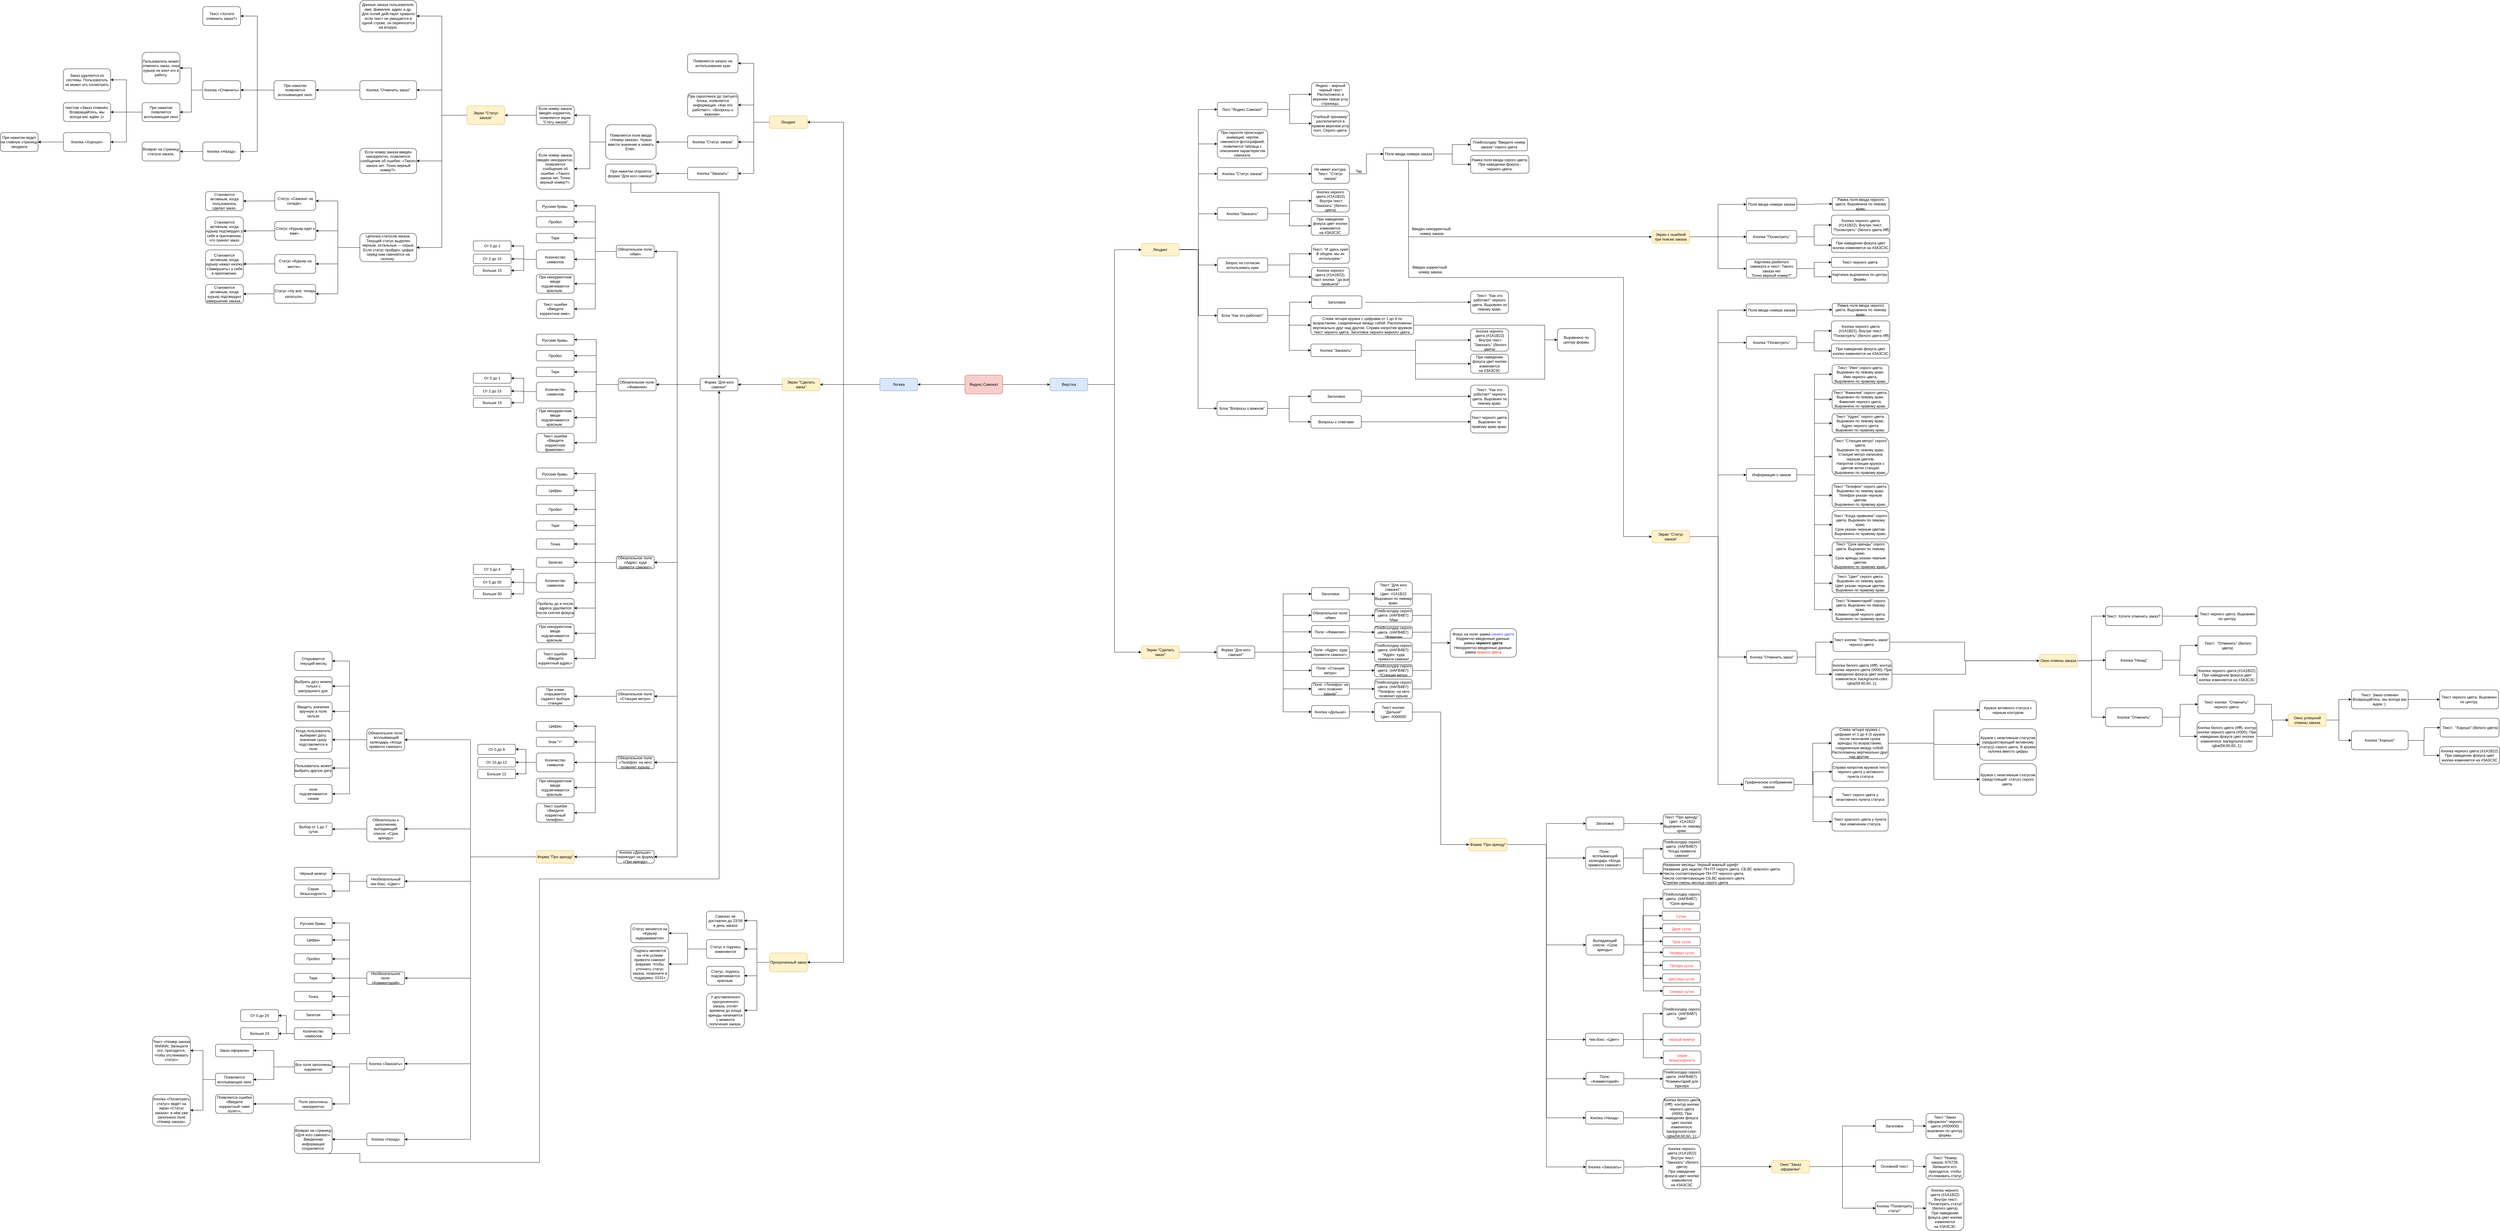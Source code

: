 <mxfile version="21.7.2" type="device">
  <diagram name="Страница — 1" id="3Cu4vx59CYdEOGmRd3Zi">
    <mxGraphModel dx="4121" dy="2281" grid="1" gridSize="10" guides="1" tooltips="1" connect="1" arrows="1" fold="1" page="1" pageScale="1" pageWidth="827" pageHeight="1169" math="0" shadow="0">
      <root>
        <mxCell id="0" />
        <mxCell id="1" parent="0" />
        <mxCell id="2StuLbn1AUNzsCBXYaAe-4" style="edgeStyle=orthogonalEdgeStyle;rounded=0;orthogonalLoop=1;jettySize=auto;html=1;exitX=0;exitY=0.5;exitDx=0;exitDy=0;entryX=1;entryY=0.5;entryDx=0;entryDy=0;" parent="1" source="2StuLbn1AUNzsCBXYaAe-1" target="2StuLbn1AUNzsCBXYaAe-2" edge="1">
          <mxGeometry relative="1" as="geometry" />
        </mxCell>
        <mxCell id="2StuLbn1AUNzsCBXYaAe-5" style="edgeStyle=orthogonalEdgeStyle;rounded=0;orthogonalLoop=1;jettySize=auto;html=1;exitX=1;exitY=0.5;exitDx=0;exitDy=0;entryX=0;entryY=0.5;entryDx=0;entryDy=0;" parent="1" source="2StuLbn1AUNzsCBXYaAe-1" target="2StuLbn1AUNzsCBXYaAe-3" edge="1">
          <mxGeometry relative="1" as="geometry" />
        </mxCell>
        <mxCell id="2StuLbn1AUNzsCBXYaAe-1" value="Яндекс.Самокат" style="rounded=1;whiteSpace=wrap;html=1;fillColor=#f8cecc;strokeColor=#b85450;" parent="1" vertex="1">
          <mxGeometry x="580" y="990" width="120" height="60" as="geometry" />
        </mxCell>
        <mxCell id="2StuLbn1AUNzsCBXYaAe-65" style="edgeStyle=orthogonalEdgeStyle;rounded=0;orthogonalLoop=1;jettySize=auto;html=1;exitX=0;exitY=0.5;exitDx=0;exitDy=0;entryX=1;entryY=0.5;entryDx=0;entryDy=0;" parent="1" source="2StuLbn1AUNzsCBXYaAe-2" target="2StuLbn1AUNzsCBXYaAe-9" edge="1">
          <mxGeometry relative="1" as="geometry" />
        </mxCell>
        <mxCell id="2StuLbn1AUNzsCBXYaAe-66" style="edgeStyle=orthogonalEdgeStyle;rounded=0;orthogonalLoop=1;jettySize=auto;html=1;exitX=0;exitY=0.5;exitDx=0;exitDy=0;entryX=1;entryY=0.5;entryDx=0;entryDy=0;" parent="1" source="2StuLbn1AUNzsCBXYaAe-2" target="2StuLbn1AUNzsCBXYaAe-12" edge="1">
          <mxGeometry relative="1" as="geometry" />
        </mxCell>
        <mxCell id="2StuLbn1AUNzsCBXYaAe-120" style="edgeStyle=orthogonalEdgeStyle;rounded=0;orthogonalLoop=1;jettySize=auto;html=1;exitX=0;exitY=0.5;exitDx=0;exitDy=0;entryX=1;entryY=0.5;entryDx=0;entryDy=0;" parent="1" source="2StuLbn1AUNzsCBXYaAe-2" target="2StuLbn1AUNzsCBXYaAe-119" edge="1">
          <mxGeometry relative="1" as="geometry" />
        </mxCell>
        <mxCell id="2StuLbn1AUNzsCBXYaAe-2" value="Логика" style="rounded=1;whiteSpace=wrap;html=1;fillColor=#dae8fc;strokeColor=#6c8ebf;" parent="1" vertex="1">
          <mxGeometry x="310" y="1000" width="120" height="40" as="geometry" />
        </mxCell>
        <mxCell id="2StuLbn1AUNzsCBXYaAe-296" style="edgeStyle=orthogonalEdgeStyle;rounded=0;orthogonalLoop=1;jettySize=auto;html=1;entryX=0;entryY=0.5;entryDx=0;entryDy=0;exitX=1;exitY=0.5;exitDx=0;exitDy=0;" parent="1" source="2StuLbn1AUNzsCBXYaAe-3" target="2StuLbn1AUNzsCBXYaAe-295" edge="1">
          <mxGeometry relative="1" as="geometry">
            <mxPoint x="970" y="1468" as="sourcePoint" />
          </mxGeometry>
        </mxCell>
        <mxCell id="2StuLbn1AUNzsCBXYaAe-375" style="edgeStyle=orthogonalEdgeStyle;rounded=0;orthogonalLoop=1;jettySize=auto;html=1;exitX=1;exitY=0.5;exitDx=0;exitDy=0;entryX=0;entryY=0.5;entryDx=0;entryDy=0;" parent="1" source="2StuLbn1AUNzsCBXYaAe-3" target="2StuLbn1AUNzsCBXYaAe-320" edge="1">
          <mxGeometry relative="1" as="geometry">
            <mxPoint x="970" y="1468" as="sourcePoint" />
          </mxGeometry>
        </mxCell>
        <mxCell id="2StuLbn1AUNzsCBXYaAe-3" value="Верстка" style="rounded=1;whiteSpace=wrap;html=1;fillColor=#dae8fc;strokeColor=#6c8ebf;" parent="1" vertex="1">
          <mxGeometry x="850" y="1000" width="120" height="40" as="geometry" />
        </mxCell>
        <mxCell id="2StuLbn1AUNzsCBXYaAe-42" style="edgeStyle=orthogonalEdgeStyle;rounded=0;orthogonalLoop=1;jettySize=auto;html=1;exitX=0;exitY=0.5;exitDx=0;exitDy=0;entryX=1;entryY=0.5;entryDx=0;entryDy=0;" parent="1" source="2StuLbn1AUNzsCBXYaAe-7" target="2StuLbn1AUNzsCBXYaAe-142" edge="1">
          <mxGeometry relative="1" as="geometry">
            <mxPoint x="-660" y="2270" as="targetPoint" />
          </mxGeometry>
        </mxCell>
        <mxCell id="2StuLbn1AUNzsCBXYaAe-7" value="Кнопка «Дальше» переводит на форму «Про аренду»" style="rounded=1;whiteSpace=wrap;html=1;" parent="1" vertex="1">
          <mxGeometry x="-526" y="2500" width="120" height="40" as="geometry" />
        </mxCell>
        <mxCell id="2StuLbn1AUNzsCBXYaAe-69" style="edgeStyle=orthogonalEdgeStyle;rounded=0;orthogonalLoop=1;jettySize=auto;html=1;exitX=0;exitY=0.5;exitDx=0;exitDy=0;entryX=1;entryY=0.5;entryDx=0;entryDy=0;" parent="1" source="2StuLbn1AUNzsCBXYaAe-8" target="2StuLbn1AUNzsCBXYaAe-68" edge="1">
          <mxGeometry relative="1" as="geometry" />
        </mxCell>
        <mxCell id="2StuLbn1AUNzsCBXYaAe-8" value="Кнопка &quot;Статус заказа&quot;" style="rounded=1;whiteSpace=wrap;html=1;" parent="1" vertex="1">
          <mxGeometry x="-300" y="230" width="160" height="40" as="geometry" />
        </mxCell>
        <mxCell id="2StuLbn1AUNzsCBXYaAe-19" style="edgeStyle=orthogonalEdgeStyle;rounded=0;orthogonalLoop=1;jettySize=auto;html=1;exitX=0;exitY=0.5;exitDx=0;exitDy=0;entryX=1;entryY=0.5;entryDx=0;entryDy=0;" parent="1" source="2StuLbn1AUNzsCBXYaAe-9" target="2StuLbn1AUNzsCBXYaAe-15" edge="1">
          <mxGeometry relative="1" as="geometry" />
        </mxCell>
        <mxCell id="2StuLbn1AUNzsCBXYaAe-20" style="edgeStyle=orthogonalEdgeStyle;rounded=0;orthogonalLoop=1;jettySize=auto;html=1;exitX=0;exitY=0.5;exitDx=0;exitDy=0;entryX=1;entryY=0.5;entryDx=0;entryDy=0;" parent="1" source="2StuLbn1AUNzsCBXYaAe-9" target="2StuLbn1AUNzsCBXYaAe-17" edge="1">
          <mxGeometry relative="1" as="geometry" />
        </mxCell>
        <mxCell id="2StuLbn1AUNzsCBXYaAe-67" style="edgeStyle=orthogonalEdgeStyle;rounded=0;orthogonalLoop=1;jettySize=auto;html=1;exitX=0;exitY=0.5;exitDx=0;exitDy=0;entryX=1;entryY=0.5;entryDx=0;entryDy=0;" parent="1" source="2StuLbn1AUNzsCBXYaAe-9" target="2StuLbn1AUNzsCBXYaAe-8" edge="1">
          <mxGeometry relative="1" as="geometry" />
        </mxCell>
        <mxCell id="2StuLbn1AUNzsCBXYaAe-183" style="edgeStyle=orthogonalEdgeStyle;rounded=0;orthogonalLoop=1;jettySize=auto;html=1;exitX=0;exitY=0.5;exitDx=0;exitDy=0;entryX=1;entryY=0.5;entryDx=0;entryDy=0;" parent="1" source="2StuLbn1AUNzsCBXYaAe-9" target="2StuLbn1AUNzsCBXYaAe-165" edge="1">
          <mxGeometry relative="1" as="geometry" />
        </mxCell>
        <mxCell id="2StuLbn1AUNzsCBXYaAe-9" value="Лендинг" style="rounded=1;whiteSpace=wrap;html=1;fillColor=#fff2cc;strokeColor=#d6b656;" parent="1" vertex="1">
          <mxGeometry x="-40" y="167" width="120" height="40" as="geometry" />
        </mxCell>
        <mxCell id="2StuLbn1AUNzsCBXYaAe-21" style="edgeStyle=orthogonalEdgeStyle;rounded=0;orthogonalLoop=1;jettySize=auto;html=1;exitX=0;exitY=0.5;exitDx=0;exitDy=0;entryX=1;entryY=0.5;entryDx=0;entryDy=0;" parent="1" source="2StuLbn1AUNzsCBXYaAe-12" target="2StuLbn1AUNzsCBXYaAe-13" edge="1">
          <mxGeometry relative="1" as="geometry" />
        </mxCell>
        <mxCell id="2StuLbn1AUNzsCBXYaAe-12" value="Экран &quot;Сделать заказ&quot;" style="rounded=1;whiteSpace=wrap;html=1;fillColor=#fff2cc;strokeColor=#d6b656;" parent="1" vertex="1">
          <mxGeometry y="1000" width="120" height="40" as="geometry" />
        </mxCell>
        <mxCell id="2StuLbn1AUNzsCBXYaAe-29" style="edgeStyle=orthogonalEdgeStyle;rounded=0;orthogonalLoop=1;jettySize=auto;html=1;exitX=0;exitY=0.5;exitDx=0;exitDy=0;entryX=1;entryY=0.5;entryDx=0;entryDy=0;" parent="1" source="2StuLbn1AUNzsCBXYaAe-13" target="2StuLbn1AUNzsCBXYaAe-24" edge="1">
          <mxGeometry relative="1" as="geometry" />
        </mxCell>
        <mxCell id="2StuLbn1AUNzsCBXYaAe-30" style="edgeStyle=orthogonalEdgeStyle;rounded=0;orthogonalLoop=1;jettySize=auto;html=1;exitX=0;exitY=0.5;exitDx=0;exitDy=0;entryX=1;entryY=0.5;entryDx=0;entryDy=0;" parent="1" source="2StuLbn1AUNzsCBXYaAe-13" target="2StuLbn1AUNzsCBXYaAe-25" edge="1">
          <mxGeometry relative="1" as="geometry" />
        </mxCell>
        <mxCell id="2StuLbn1AUNzsCBXYaAe-31" style="edgeStyle=orthogonalEdgeStyle;rounded=0;orthogonalLoop=1;jettySize=auto;html=1;exitX=0;exitY=0.5;exitDx=0;exitDy=0;entryX=1;entryY=0.5;entryDx=0;entryDy=0;" parent="1" source="2StuLbn1AUNzsCBXYaAe-13" target="2StuLbn1AUNzsCBXYaAe-26" edge="1">
          <mxGeometry relative="1" as="geometry" />
        </mxCell>
        <mxCell id="2StuLbn1AUNzsCBXYaAe-32" style="edgeStyle=orthogonalEdgeStyle;rounded=0;orthogonalLoop=1;jettySize=auto;html=1;exitX=0;exitY=0.5;exitDx=0;exitDy=0;entryX=1;entryY=0.5;entryDx=0;entryDy=0;" parent="1" source="2StuLbn1AUNzsCBXYaAe-13" target="2StuLbn1AUNzsCBXYaAe-27" edge="1">
          <mxGeometry relative="1" as="geometry" />
        </mxCell>
        <mxCell id="2StuLbn1AUNzsCBXYaAe-33" style="edgeStyle=orthogonalEdgeStyle;rounded=0;orthogonalLoop=1;jettySize=auto;html=1;exitX=0;exitY=0.5;exitDx=0;exitDy=0;entryX=1;entryY=0.5;entryDx=0;entryDy=0;" parent="1" source="2StuLbn1AUNzsCBXYaAe-13" target="2StuLbn1AUNzsCBXYaAe-28" edge="1">
          <mxGeometry relative="1" as="geometry" />
        </mxCell>
        <mxCell id="2StuLbn1AUNzsCBXYaAe-41" style="edgeStyle=orthogonalEdgeStyle;rounded=0;orthogonalLoop=1;jettySize=auto;html=1;exitX=0;exitY=0.5;exitDx=0;exitDy=0;entryX=1;entryY=0.5;entryDx=0;entryDy=0;" parent="1" source="2StuLbn1AUNzsCBXYaAe-13" target="2StuLbn1AUNzsCBXYaAe-7" edge="1">
          <mxGeometry relative="1" as="geometry" />
        </mxCell>
        <mxCell id="2StuLbn1AUNzsCBXYaAe-13" value="Форма &quot;Для кого самокат&quot;" style="rounded=1;whiteSpace=wrap;html=1;" parent="1" vertex="1">
          <mxGeometry x="-260" y="1000" width="120" height="40" as="geometry" />
        </mxCell>
        <mxCell id="2StuLbn1AUNzsCBXYaAe-14" value="При скролле происходит анимация: чертёж сменяется фотографией, появляется таблица с описанием характеристик самоката." style="rounded=1;whiteSpace=wrap;html=1;" parent="1" vertex="1">
          <mxGeometry x="1381" y="211" width="160" height="90" as="geometry" />
        </mxCell>
        <mxCell id="2StuLbn1AUNzsCBXYaAe-15" value="Появляется запрос на использование куки" style="rounded=1;whiteSpace=wrap;html=1;" parent="1" vertex="1">
          <mxGeometry x="-300" y="-30" width="160" height="60" as="geometry" />
        </mxCell>
        <mxCell id="2StuLbn1AUNzsCBXYaAe-17" value="При скроллинге до третьего блока, появляется информация: «Как это работает», «Вопросы о важном»." style="rounded=1;whiteSpace=wrap;html=1;" parent="1" vertex="1">
          <mxGeometry x="-300" y="95" width="160" height="75" as="geometry" />
        </mxCell>
        <mxCell id="2StuLbn1AUNzsCBXYaAe-193" style="edgeStyle=orthogonalEdgeStyle;rounded=0;orthogonalLoop=1;jettySize=auto;html=1;exitX=0;exitY=0.5;exitDx=0;exitDy=0;entryX=1;entryY=0.5;entryDx=0;entryDy=0;" parent="1" source="2StuLbn1AUNzsCBXYaAe-24" target="2StuLbn1AUNzsCBXYaAe-185" edge="1">
          <mxGeometry relative="1" as="geometry" />
        </mxCell>
        <mxCell id="2StuLbn1AUNzsCBXYaAe-194" style="edgeStyle=orthogonalEdgeStyle;rounded=0;orthogonalLoop=1;jettySize=auto;html=1;exitX=0;exitY=0.5;exitDx=0;exitDy=0;entryX=1;entryY=0.5;entryDx=0;entryDy=0;" parent="1" source="2StuLbn1AUNzsCBXYaAe-24" target="2StuLbn1AUNzsCBXYaAe-186" edge="1">
          <mxGeometry relative="1" as="geometry" />
        </mxCell>
        <mxCell id="2StuLbn1AUNzsCBXYaAe-195" style="edgeStyle=orthogonalEdgeStyle;rounded=0;orthogonalLoop=1;jettySize=auto;html=1;exitX=0;exitY=0.5;exitDx=0;exitDy=0;entryX=1;entryY=0.5;entryDx=0;entryDy=0;" parent="1" source="2StuLbn1AUNzsCBXYaAe-24" target="2StuLbn1AUNzsCBXYaAe-188" edge="1">
          <mxGeometry relative="1" as="geometry" />
        </mxCell>
        <mxCell id="2StuLbn1AUNzsCBXYaAe-196" style="edgeStyle=orthogonalEdgeStyle;rounded=0;orthogonalLoop=1;jettySize=auto;html=1;exitX=0;exitY=0.5;exitDx=0;exitDy=0;entryX=1;entryY=0.5;entryDx=0;entryDy=0;" parent="1" source="2StuLbn1AUNzsCBXYaAe-24" target="2StuLbn1AUNzsCBXYaAe-187" edge="1">
          <mxGeometry relative="1" as="geometry" />
        </mxCell>
        <mxCell id="2StuLbn1AUNzsCBXYaAe-197" style="edgeStyle=orthogonalEdgeStyle;rounded=0;orthogonalLoop=1;jettySize=auto;html=1;exitX=0;exitY=0.5;exitDx=0;exitDy=0;entryX=1;entryY=0.5;entryDx=0;entryDy=0;" parent="1" source="2StuLbn1AUNzsCBXYaAe-24" target="2StuLbn1AUNzsCBXYaAe-189" edge="1">
          <mxGeometry relative="1" as="geometry" />
        </mxCell>
        <mxCell id="2StuLbn1AUNzsCBXYaAe-198" style="edgeStyle=orthogonalEdgeStyle;rounded=0;orthogonalLoop=1;jettySize=auto;html=1;exitX=0;exitY=0.5;exitDx=0;exitDy=0;entryX=1;entryY=0.5;entryDx=0;entryDy=0;" parent="1" source="2StuLbn1AUNzsCBXYaAe-24" target="2StuLbn1AUNzsCBXYaAe-190" edge="1">
          <mxGeometry relative="1" as="geometry" />
        </mxCell>
        <mxCell id="2StuLbn1AUNzsCBXYaAe-24" value="Обязательное поле: «Имя»" style="rounded=1;whiteSpace=wrap;html=1;" parent="1" vertex="1">
          <mxGeometry x="-526" y="577.5" width="120" height="40" as="geometry" />
        </mxCell>
        <mxCell id="2StuLbn1AUNzsCBXYaAe-205" style="edgeStyle=orthogonalEdgeStyle;rounded=0;orthogonalLoop=1;jettySize=auto;html=1;exitX=0;exitY=0.5;exitDx=0;exitDy=0;entryX=1;entryY=0.5;entryDx=0;entryDy=0;" parent="1" source="2StuLbn1AUNzsCBXYaAe-25" target="2StuLbn1AUNzsCBXYaAe-199" edge="1">
          <mxGeometry relative="1" as="geometry" />
        </mxCell>
        <mxCell id="2StuLbn1AUNzsCBXYaAe-206" style="edgeStyle=orthogonalEdgeStyle;rounded=0;orthogonalLoop=1;jettySize=auto;html=1;exitX=0;exitY=0.5;exitDx=0;exitDy=0;entryX=1;entryY=0.5;entryDx=0;entryDy=0;" parent="1" source="2StuLbn1AUNzsCBXYaAe-25" target="2StuLbn1AUNzsCBXYaAe-200" edge="1">
          <mxGeometry relative="1" as="geometry" />
        </mxCell>
        <mxCell id="2StuLbn1AUNzsCBXYaAe-207" style="edgeStyle=orthogonalEdgeStyle;rounded=0;orthogonalLoop=1;jettySize=auto;html=1;exitX=0;exitY=0.5;exitDx=0;exitDy=0;entryX=1;entryY=0.5;entryDx=0;entryDy=0;" parent="1" source="2StuLbn1AUNzsCBXYaAe-25" target="2StuLbn1AUNzsCBXYaAe-202" edge="1">
          <mxGeometry relative="1" as="geometry" />
        </mxCell>
        <mxCell id="2StuLbn1AUNzsCBXYaAe-208" style="edgeStyle=orthogonalEdgeStyle;rounded=0;orthogonalLoop=1;jettySize=auto;html=1;exitX=0;exitY=0.5;exitDx=0;exitDy=0;entryX=1;entryY=0.5;entryDx=0;entryDy=0;" parent="1" source="2StuLbn1AUNzsCBXYaAe-25" target="f8lcHnZxOcPPv_L4_Efy-55" edge="1">
          <mxGeometry relative="1" as="geometry">
            <mxPoint x="-660" y="1047.5" as="targetPoint" />
          </mxGeometry>
        </mxCell>
        <mxCell id="2StuLbn1AUNzsCBXYaAe-209" style="edgeStyle=orthogonalEdgeStyle;rounded=0;orthogonalLoop=1;jettySize=auto;html=1;exitX=0;exitY=0.5;exitDx=0;exitDy=0;entryX=1;entryY=0.5;entryDx=0;entryDy=0;" parent="1" source="2StuLbn1AUNzsCBXYaAe-25" target="2StuLbn1AUNzsCBXYaAe-203" edge="1">
          <mxGeometry relative="1" as="geometry" />
        </mxCell>
        <mxCell id="2StuLbn1AUNzsCBXYaAe-210" style="edgeStyle=orthogonalEdgeStyle;rounded=0;orthogonalLoop=1;jettySize=auto;html=1;exitX=0;exitY=0.5;exitDx=0;exitDy=0;entryX=1;entryY=0.5;entryDx=0;entryDy=0;" parent="1" source="2StuLbn1AUNzsCBXYaAe-25" target="2StuLbn1AUNzsCBXYaAe-204" edge="1">
          <mxGeometry relative="1" as="geometry" />
        </mxCell>
        <mxCell id="2StuLbn1AUNzsCBXYaAe-25" value="Обязательное поле: «Фамилия»" style="rounded=1;whiteSpace=wrap;html=1;" parent="1" vertex="1">
          <mxGeometry x="-520" y="1000" width="120" height="40" as="geometry" />
        </mxCell>
        <mxCell id="2StuLbn1AUNzsCBXYaAe-225" style="edgeStyle=orthogonalEdgeStyle;rounded=0;orthogonalLoop=1;jettySize=auto;html=1;exitX=0;exitY=0.5;exitDx=0;exitDy=0;entryX=1;entryY=0.5;entryDx=0;entryDy=0;" parent="1" source="2StuLbn1AUNzsCBXYaAe-26" target="2StuLbn1AUNzsCBXYaAe-214" edge="1">
          <mxGeometry relative="1" as="geometry" />
        </mxCell>
        <mxCell id="2StuLbn1AUNzsCBXYaAe-226" style="edgeStyle=orthogonalEdgeStyle;rounded=0;orthogonalLoop=1;jettySize=auto;html=1;exitX=0;exitY=0.5;exitDx=0;exitDy=0;entryX=1;entryY=0.5;entryDx=0;entryDy=0;" parent="1" source="2StuLbn1AUNzsCBXYaAe-26" target="2StuLbn1AUNzsCBXYaAe-220" edge="1">
          <mxGeometry relative="1" as="geometry" />
        </mxCell>
        <mxCell id="2StuLbn1AUNzsCBXYaAe-227" style="edgeStyle=orthogonalEdgeStyle;rounded=0;orthogonalLoop=1;jettySize=auto;html=1;exitX=0;exitY=0.5;exitDx=0;exitDy=0;entryX=1;entryY=0.5;entryDx=0;entryDy=0;" parent="1" source="2StuLbn1AUNzsCBXYaAe-26" target="2StuLbn1AUNzsCBXYaAe-215" edge="1">
          <mxGeometry relative="1" as="geometry" />
        </mxCell>
        <mxCell id="2StuLbn1AUNzsCBXYaAe-228" style="edgeStyle=orthogonalEdgeStyle;rounded=0;orthogonalLoop=1;jettySize=auto;html=1;exitX=0;exitY=0.5;exitDx=0;exitDy=0;entryX=1;entryY=0.5;entryDx=0;entryDy=0;" parent="1" source="2StuLbn1AUNzsCBXYaAe-26" target="2StuLbn1AUNzsCBXYaAe-217" edge="1">
          <mxGeometry relative="1" as="geometry" />
        </mxCell>
        <mxCell id="2StuLbn1AUNzsCBXYaAe-229" style="edgeStyle=orthogonalEdgeStyle;rounded=0;orthogonalLoop=1;jettySize=auto;html=1;exitX=0;exitY=0.5;exitDx=0;exitDy=0;entryX=1;entryY=0.5;entryDx=0;entryDy=0;" parent="1" source="2StuLbn1AUNzsCBXYaAe-26" target="2StuLbn1AUNzsCBXYaAe-222" edge="1">
          <mxGeometry relative="1" as="geometry" />
        </mxCell>
        <mxCell id="2StuLbn1AUNzsCBXYaAe-230" style="edgeStyle=orthogonalEdgeStyle;rounded=0;orthogonalLoop=1;jettySize=auto;html=1;exitX=0;exitY=0.5;exitDx=0;exitDy=0;entryX=1;entryY=0.5;entryDx=0;entryDy=0;" parent="1" source="2StuLbn1AUNzsCBXYaAe-26" target="2StuLbn1AUNzsCBXYaAe-223" edge="1">
          <mxGeometry relative="1" as="geometry" />
        </mxCell>
        <mxCell id="2StuLbn1AUNzsCBXYaAe-232" style="edgeStyle=orthogonalEdgeStyle;rounded=0;orthogonalLoop=1;jettySize=auto;html=1;exitX=0;exitY=0.5;exitDx=0;exitDy=0;entryX=1;entryY=0.5;entryDx=0;entryDy=0;" parent="1" source="2StuLbn1AUNzsCBXYaAe-26" target="2StuLbn1AUNzsCBXYaAe-224" edge="1">
          <mxGeometry relative="1" as="geometry" />
        </mxCell>
        <mxCell id="2StuLbn1AUNzsCBXYaAe-233" style="edgeStyle=orthogonalEdgeStyle;rounded=0;orthogonalLoop=1;jettySize=auto;html=1;exitX=0;exitY=0.5;exitDx=0;exitDy=0;entryX=1;entryY=0.5;entryDx=0;entryDy=0;" parent="1" source="2StuLbn1AUNzsCBXYaAe-26" target="2StuLbn1AUNzsCBXYaAe-218" edge="1">
          <mxGeometry relative="1" as="geometry" />
        </mxCell>
        <mxCell id="2StuLbn1AUNzsCBXYaAe-234" style="edgeStyle=orthogonalEdgeStyle;rounded=0;orthogonalLoop=1;jettySize=auto;html=1;exitX=0;exitY=0.5;exitDx=0;exitDy=0;entryX=1;entryY=0.5;entryDx=0;entryDy=0;" parent="1" source="2StuLbn1AUNzsCBXYaAe-26" target="2StuLbn1AUNzsCBXYaAe-219" edge="1">
          <mxGeometry relative="1" as="geometry" />
        </mxCell>
        <mxCell id="f8lcHnZxOcPPv_L4_Efy-66" style="edgeStyle=orthogonalEdgeStyle;rounded=0;orthogonalLoop=1;jettySize=auto;html=1;exitX=0;exitY=0.5;exitDx=0;exitDy=0;entryX=1;entryY=0.5;entryDx=0;entryDy=0;" edge="1" parent="1" source="2StuLbn1AUNzsCBXYaAe-26" target="f8lcHnZxOcPPv_L4_Efy-62">
          <mxGeometry relative="1" as="geometry" />
        </mxCell>
        <mxCell id="2StuLbn1AUNzsCBXYaAe-26" value="Обязательное поле: «Адрес: куда привезти самокат»" style="rounded=1;whiteSpace=wrap;html=1;" parent="1" vertex="1">
          <mxGeometry x="-526" y="1565" width="120" height="40" as="geometry" />
        </mxCell>
        <mxCell id="2StuLbn1AUNzsCBXYaAe-236" style="edgeStyle=orthogonalEdgeStyle;rounded=0;orthogonalLoop=1;jettySize=auto;html=1;exitX=0;exitY=0.5;exitDx=0;exitDy=0;entryX=1;entryY=0.5;entryDx=0;entryDy=0;" parent="1" source="2StuLbn1AUNzsCBXYaAe-27" target="2StuLbn1AUNzsCBXYaAe-235" edge="1">
          <mxGeometry relative="1" as="geometry" />
        </mxCell>
        <mxCell id="2StuLbn1AUNzsCBXYaAe-27" value="Обязательное поле: «Станция метро»" style="rounded=1;whiteSpace=wrap;html=1;" parent="1" vertex="1">
          <mxGeometry x="-526" y="1990" width="120" height="40" as="geometry" />
        </mxCell>
        <mxCell id="2StuLbn1AUNzsCBXYaAe-243" style="edgeStyle=orthogonalEdgeStyle;rounded=0;orthogonalLoop=1;jettySize=auto;html=1;exitX=0;exitY=0.5;exitDx=0;exitDy=0;entryX=1;entryY=0.5;entryDx=0;entryDy=0;" parent="1" source="2StuLbn1AUNzsCBXYaAe-28" target="2StuLbn1AUNzsCBXYaAe-238" edge="1">
          <mxGeometry relative="1" as="geometry" />
        </mxCell>
        <mxCell id="2StuLbn1AUNzsCBXYaAe-244" style="edgeStyle=orthogonalEdgeStyle;rounded=0;orthogonalLoop=1;jettySize=auto;html=1;exitX=0;exitY=0.5;exitDx=0;exitDy=0;entryX=1;entryY=0.5;entryDx=0;entryDy=0;" parent="1" source="2StuLbn1AUNzsCBXYaAe-28" target="2StuLbn1AUNzsCBXYaAe-240" edge="1">
          <mxGeometry relative="1" as="geometry" />
        </mxCell>
        <mxCell id="2StuLbn1AUNzsCBXYaAe-245" style="edgeStyle=orthogonalEdgeStyle;rounded=0;orthogonalLoop=1;jettySize=auto;html=1;exitX=0;exitY=0.5;exitDx=0;exitDy=0;entryX=1;entryY=0.5;entryDx=0;entryDy=0;" parent="1" source="2StuLbn1AUNzsCBXYaAe-28" target="2StuLbn1AUNzsCBXYaAe-239" edge="1">
          <mxGeometry relative="1" as="geometry" />
        </mxCell>
        <mxCell id="2StuLbn1AUNzsCBXYaAe-246" style="edgeStyle=orthogonalEdgeStyle;rounded=0;orthogonalLoop=1;jettySize=auto;html=1;exitX=0;exitY=0.5;exitDx=0;exitDy=0;entryX=1;entryY=0.5;entryDx=0;entryDy=0;" parent="1" source="2StuLbn1AUNzsCBXYaAe-28" target="2StuLbn1AUNzsCBXYaAe-242" edge="1">
          <mxGeometry relative="1" as="geometry" />
        </mxCell>
        <mxCell id="2StuLbn1AUNzsCBXYaAe-247" style="edgeStyle=orthogonalEdgeStyle;rounded=0;orthogonalLoop=1;jettySize=auto;html=1;exitX=0;exitY=0.5;exitDx=0;exitDy=0;entryX=1;entryY=0.5;entryDx=0;entryDy=0;" parent="1" source="2StuLbn1AUNzsCBXYaAe-28" target="2StuLbn1AUNzsCBXYaAe-241" edge="1">
          <mxGeometry relative="1" as="geometry" />
        </mxCell>
        <mxCell id="2StuLbn1AUNzsCBXYaAe-28" value="Обязательное поле: «Телефон: на него позвонит курьер" style="rounded=1;whiteSpace=wrap;html=1;" parent="1" vertex="1">
          <mxGeometry x="-526" y="2200" width="120" height="40" as="geometry" />
        </mxCell>
        <mxCell id="2StuLbn1AUNzsCBXYaAe-172" style="edgeStyle=orthogonalEdgeStyle;rounded=0;orthogonalLoop=1;jettySize=auto;html=1;exitX=0;exitY=0.5;exitDx=0;exitDy=0;entryX=1;entryY=0.5;entryDx=0;entryDy=0;" parent="1" source="2StuLbn1AUNzsCBXYaAe-68" target="2StuLbn1AUNzsCBXYaAe-170" edge="1">
          <mxGeometry relative="1" as="geometry" />
        </mxCell>
        <mxCell id="2StuLbn1AUNzsCBXYaAe-173" style="edgeStyle=orthogonalEdgeStyle;rounded=0;orthogonalLoop=1;jettySize=auto;html=1;exitX=0;exitY=0.5;exitDx=0;exitDy=0;entryX=1;entryY=0.5;entryDx=0;entryDy=0;" parent="1" source="2StuLbn1AUNzsCBXYaAe-68" target="2StuLbn1AUNzsCBXYaAe-171" edge="1">
          <mxGeometry relative="1" as="geometry" />
        </mxCell>
        <mxCell id="2StuLbn1AUNzsCBXYaAe-68" value="Появляется поле ввода «Номер заказа». Нужно ввести значение и нажать Enter.&amp;nbsp;" style="rounded=1;whiteSpace=wrap;html=1;" parent="1" vertex="1">
          <mxGeometry x="-560" y="195" width="160" height="110" as="geometry" />
        </mxCell>
        <mxCell id="2StuLbn1AUNzsCBXYaAe-75" style="edgeStyle=orthogonalEdgeStyle;rounded=0;orthogonalLoop=1;jettySize=auto;html=1;exitX=0;exitY=0.5;exitDx=0;exitDy=0;entryX=1;entryY=0.5;entryDx=0;entryDy=0;" parent="1" source="2StuLbn1AUNzsCBXYaAe-70" target="2StuLbn1AUNzsCBXYaAe-72" edge="1">
          <mxGeometry relative="1" as="geometry" />
        </mxCell>
        <mxCell id="2StuLbn1AUNzsCBXYaAe-76" style="edgeStyle=orthogonalEdgeStyle;rounded=0;orthogonalLoop=1;jettySize=auto;html=1;exitX=0;exitY=0.5;exitDx=0;exitDy=0;entryX=1;entryY=0.5;entryDx=0;entryDy=0;" parent="1" source="2StuLbn1AUNzsCBXYaAe-70" target="2StuLbn1AUNzsCBXYaAe-73" edge="1">
          <mxGeometry relative="1" as="geometry" />
        </mxCell>
        <mxCell id="2StuLbn1AUNzsCBXYaAe-77" style="edgeStyle=orthogonalEdgeStyle;rounded=0;orthogonalLoop=1;jettySize=auto;html=1;exitX=0;exitY=0.5;exitDx=0;exitDy=0;entryX=1;entryY=0.5;entryDx=0;entryDy=0;" parent="1" source="2StuLbn1AUNzsCBXYaAe-70" target="2StuLbn1AUNzsCBXYaAe-74" edge="1">
          <mxGeometry relative="1" as="geometry" />
        </mxCell>
        <mxCell id="2StuLbn1AUNzsCBXYaAe-94" style="edgeStyle=orthogonalEdgeStyle;rounded=0;orthogonalLoop=1;jettySize=auto;html=1;exitX=0;exitY=0.5;exitDx=0;exitDy=0;entryX=1;entryY=0.5;entryDx=0;entryDy=0;" parent="1" source="2StuLbn1AUNzsCBXYaAe-70" target="2StuLbn1AUNzsCBXYaAe-93" edge="1">
          <mxGeometry relative="1" as="geometry" />
        </mxCell>
        <mxCell id="2StuLbn1AUNzsCBXYaAe-70" value="Экран &quot;Статус заказа&quot;" style="rounded=1;whiteSpace=wrap;html=1;fillColor=#fff2cc;strokeColor=#d6b656;" parent="1" vertex="1">
          <mxGeometry x="-1000" y="135" width="120" height="60" as="geometry" />
        </mxCell>
        <mxCell id="2StuLbn1AUNzsCBXYaAe-72" value="Данные заказа пользователя: имя, фамилия, адрес и др. &amp;nbsp;Для полей действует правило: если текст не умещается в одной строке, он переносится на вторую." style="rounded=1;whiteSpace=wrap;html=1;" parent="1" vertex="1">
          <mxGeometry x="-1340" y="-200" width="180" height="100" as="geometry" />
        </mxCell>
        <mxCell id="2StuLbn1AUNzsCBXYaAe-79" value="" style="edgeStyle=orthogonalEdgeStyle;rounded=0;orthogonalLoop=1;jettySize=auto;html=1;entryX=1;entryY=0.5;entryDx=0;entryDy=0;" parent="1" source="2StuLbn1AUNzsCBXYaAe-73" target="2StuLbn1AUNzsCBXYaAe-78" edge="1">
          <mxGeometry relative="1" as="geometry" />
        </mxCell>
        <mxCell id="2StuLbn1AUNzsCBXYaAe-175" style="edgeStyle=orthogonalEdgeStyle;rounded=0;orthogonalLoop=1;jettySize=auto;html=1;exitX=0;exitY=0.5;exitDx=0;exitDy=0;entryX=1;entryY=0.5;entryDx=0;entryDy=0;" parent="1" source="2StuLbn1AUNzsCBXYaAe-73" target="2StuLbn1AUNzsCBXYaAe-81" edge="1">
          <mxGeometry relative="1" as="geometry" />
        </mxCell>
        <mxCell id="2StuLbn1AUNzsCBXYaAe-176" style="edgeStyle=orthogonalEdgeStyle;rounded=0;orthogonalLoop=1;jettySize=auto;html=1;exitX=0;exitY=0.5;exitDx=0;exitDy=0;entryX=1;entryY=0.5;entryDx=0;entryDy=0;" parent="1" source="2StuLbn1AUNzsCBXYaAe-73" target="2StuLbn1AUNzsCBXYaAe-86" edge="1">
          <mxGeometry relative="1" as="geometry" />
        </mxCell>
        <mxCell id="2StuLbn1AUNzsCBXYaAe-177" style="edgeStyle=orthogonalEdgeStyle;rounded=0;orthogonalLoop=1;jettySize=auto;html=1;exitX=0;exitY=0.5;exitDx=0;exitDy=0;entryX=1;entryY=0.5;entryDx=0;entryDy=0;" parent="1" source="2StuLbn1AUNzsCBXYaAe-73" target="2StuLbn1AUNzsCBXYaAe-90" edge="1">
          <mxGeometry relative="1" as="geometry" />
        </mxCell>
        <mxCell id="2StuLbn1AUNzsCBXYaAe-73" value="Цепочка статусов заказа. Текущий статус выделен чёрным, остальные — серые. Если статус пройден, цифра перед ним сменяется на галочку.&amp;nbsp;" style="rounded=1;whiteSpace=wrap;html=1;" parent="1" vertex="1">
          <mxGeometry x="-1340" y="540" width="180" height="90" as="geometry" />
        </mxCell>
        <mxCell id="2StuLbn1AUNzsCBXYaAe-74" value="Если номер заказа введён некорректно, появляется сообщение об ошибке: «Такого заказа нет. Точно верный номер?»." style="rounded=1;whiteSpace=wrap;html=1;" parent="1" vertex="1">
          <mxGeometry x="-1340" y="270" width="180" height="80" as="geometry" />
        </mxCell>
        <mxCell id="2StuLbn1AUNzsCBXYaAe-82" style="edgeStyle=orthogonalEdgeStyle;rounded=0;orthogonalLoop=1;jettySize=auto;html=1;exitX=0;exitY=0.5;exitDx=0;exitDy=0;entryX=1;entryY=0.5;entryDx=0;entryDy=0;" parent="1" source="2StuLbn1AUNzsCBXYaAe-78" target="2StuLbn1AUNzsCBXYaAe-80" edge="1">
          <mxGeometry relative="1" as="geometry" />
        </mxCell>
        <mxCell id="2StuLbn1AUNzsCBXYaAe-78" value="&lt;font style=&quot;font-size: 12px;&quot;&gt;Статус&amp;nbsp;«Самокат на складе»&lt;span style=&quot;text-align: start;&quot;&gt;.&amp;nbsp;&lt;/span&gt;&lt;/font&gt;" style="whiteSpace=wrap;html=1;rounded=1;" parent="1" vertex="1">
          <mxGeometry x="-1610" y="407" width="130" height="60" as="geometry" />
        </mxCell>
        <mxCell id="2StuLbn1AUNzsCBXYaAe-80" value="Становится активным, когда пользователь сделал заказ." style="rounded=1;whiteSpace=wrap;html=1;" parent="1" vertex="1">
          <mxGeometry x="-1830" y="407.5" width="120" height="60" as="geometry" />
        </mxCell>
        <mxCell id="2StuLbn1AUNzsCBXYaAe-84" style="edgeStyle=orthogonalEdgeStyle;rounded=0;orthogonalLoop=1;jettySize=auto;html=1;exitX=0;exitY=0.5;exitDx=0;exitDy=0;entryX=1;entryY=0.5;entryDx=0;entryDy=0;" parent="1" source="2StuLbn1AUNzsCBXYaAe-81" target="2StuLbn1AUNzsCBXYaAe-83" edge="1">
          <mxGeometry relative="1" as="geometry" />
        </mxCell>
        <mxCell id="2StuLbn1AUNzsCBXYaAe-81" value="&lt;font style=&quot;font-size: 12px;&quot;&gt;&lt;span style=&quot;font-style: normal; font-variant-caps: normal; letter-spacing: normal; text-align: start; text-indent: 0px; text-transform: none; word-spacing: 0px; -webkit-text-stroke-width: 0px; text-decoration: none; caret-color: rgb(0, 0, 0); color: rgb(0, 0, 0);&quot; class=&quot;notion-enable-hover&quot; data-token-index=&quot;0&quot;&gt;Статус «Курьер едет к вам»&lt;/span&gt;&lt;span style=&quot;font-style: normal; font-variant-caps: normal; letter-spacing: normal; text-align: start; text-indent: 0px; text-transform: none; word-spacing: 0px; -webkit-text-stroke-width: 0px; text-decoration: none; caret-color: rgb(0, 0, 0); color: rgb(0, 0, 0); float: none; display: inline !important;&quot;&gt;.&amp;nbsp;&lt;/span&gt;&lt;/font&gt;" style="rounded=1;whiteSpace=wrap;html=1;" parent="1" vertex="1">
          <mxGeometry x="-1610" y="502" width="130" height="60" as="geometry" />
        </mxCell>
        <mxCell id="2StuLbn1AUNzsCBXYaAe-83" value="Становится активным, когда курьер подтвердил у себя в приложении, что принял заказ" style="rounded=1;whiteSpace=wrap;html=1;" parent="1" vertex="1">
          <mxGeometry x="-1830" y="487.5" width="120" height="90" as="geometry" />
        </mxCell>
        <mxCell id="2StuLbn1AUNzsCBXYaAe-88" style="edgeStyle=orthogonalEdgeStyle;rounded=0;orthogonalLoop=1;jettySize=auto;html=1;exitX=0;exitY=0.5;exitDx=0;exitDy=0;entryX=1;entryY=0.5;entryDx=0;entryDy=0;" parent="1" source="2StuLbn1AUNzsCBXYaAe-86" target="2StuLbn1AUNzsCBXYaAe-87" edge="1">
          <mxGeometry relative="1" as="geometry" />
        </mxCell>
        <mxCell id="2StuLbn1AUNzsCBXYaAe-86" value="Статус «Курьер на месте»&lt;span style=&quot;text-align: start; font-size: medium;&quot;&gt;.&amp;nbsp;&lt;/span&gt;" style="rounded=1;whiteSpace=wrap;html=1;" parent="1" vertex="1">
          <mxGeometry x="-1610" y="607" width="130" height="60" as="geometry" />
        </mxCell>
        <mxCell id="2StuLbn1AUNzsCBXYaAe-87" value="Становится активным, когда курьер нажал кнопку «Завершить» у себя в приложении." style="rounded=1;whiteSpace=wrap;html=1;" parent="1" vertex="1">
          <mxGeometry x="-1830" y="592.5" width="120" height="90" as="geometry" />
        </mxCell>
        <mxCell id="2StuLbn1AUNzsCBXYaAe-92" style="edgeStyle=orthogonalEdgeStyle;rounded=0;orthogonalLoop=1;jettySize=auto;html=1;exitX=0;exitY=0.5;exitDx=0;exitDy=0;entryX=1;entryY=0.5;entryDx=0;entryDy=0;" parent="1" source="2StuLbn1AUNzsCBXYaAe-90" target="2StuLbn1AUNzsCBXYaAe-91" edge="1">
          <mxGeometry relative="1" as="geometry" />
        </mxCell>
        <mxCell id="2StuLbn1AUNzsCBXYaAe-90" value="Статус «Ну всё, теперь кататься»&lt;span style=&quot;text-align: start; font-size: medium;&quot;&gt;.&amp;nbsp;&lt;/span&gt;" style="rounded=1;whiteSpace=wrap;html=1;" parent="1" vertex="1">
          <mxGeometry x="-1612.5" y="702" width="132.5" height="60" as="geometry" />
        </mxCell>
        <mxCell id="2StuLbn1AUNzsCBXYaAe-91" value="Становится активным, когда курьер подтвердил завершение заказа.&amp;nbsp;" style="rounded=1;whiteSpace=wrap;html=1;" parent="1" vertex="1">
          <mxGeometry x="-1830" y="702.5" width="120" height="60" as="geometry" />
        </mxCell>
        <mxCell id="2StuLbn1AUNzsCBXYaAe-96" style="edgeStyle=orthogonalEdgeStyle;rounded=0;orthogonalLoop=1;jettySize=auto;html=1;exitX=0;exitY=0.5;exitDx=0;exitDy=0;entryX=1;entryY=0.5;entryDx=0;entryDy=0;" parent="1" source="2StuLbn1AUNzsCBXYaAe-93" target="2StuLbn1AUNzsCBXYaAe-95" edge="1">
          <mxGeometry relative="1" as="geometry" />
        </mxCell>
        <mxCell id="2StuLbn1AUNzsCBXYaAe-93" value="Кнопка &quot;Отменить заказ&quot;" style="rounded=1;whiteSpace=wrap;html=1;" parent="1" vertex="1">
          <mxGeometry x="-1340" y="55" width="180" height="60" as="geometry" />
        </mxCell>
        <mxCell id="2StuLbn1AUNzsCBXYaAe-100" style="edgeStyle=orthogonalEdgeStyle;rounded=0;orthogonalLoop=1;jettySize=auto;html=1;exitX=0;exitY=0.5;exitDx=0;exitDy=0;entryX=1;entryY=0.5;entryDx=0;entryDy=0;" parent="1" source="2StuLbn1AUNzsCBXYaAe-95" target="2StuLbn1AUNzsCBXYaAe-97" edge="1">
          <mxGeometry relative="1" as="geometry" />
        </mxCell>
        <mxCell id="2StuLbn1AUNzsCBXYaAe-101" style="edgeStyle=orthogonalEdgeStyle;rounded=0;orthogonalLoop=1;jettySize=auto;html=1;exitX=0;exitY=0.5;exitDx=0;exitDy=0;entryX=1;entryY=0.5;entryDx=0;entryDy=0;" parent="1" source="2StuLbn1AUNzsCBXYaAe-95" target="2StuLbn1AUNzsCBXYaAe-98" edge="1">
          <mxGeometry relative="1" as="geometry" />
        </mxCell>
        <mxCell id="2StuLbn1AUNzsCBXYaAe-102" style="edgeStyle=orthogonalEdgeStyle;rounded=0;orthogonalLoop=1;jettySize=auto;html=1;exitX=0;exitY=0.5;exitDx=0;exitDy=0;entryX=1;entryY=0.5;entryDx=0;entryDy=0;" parent="1" source="2StuLbn1AUNzsCBXYaAe-95" target="2StuLbn1AUNzsCBXYaAe-99" edge="1">
          <mxGeometry relative="1" as="geometry" />
        </mxCell>
        <mxCell id="2StuLbn1AUNzsCBXYaAe-95" value="При нажатии появляется всплывающее окно" style="rounded=1;whiteSpace=wrap;html=1;" parent="1" vertex="1">
          <mxGeometry x="-1612.5" y="55" width="132.5" height="60" as="geometry" />
        </mxCell>
        <mxCell id="2StuLbn1AUNzsCBXYaAe-97" value="Текст «Хотите отменить заказ?»" style="rounded=1;whiteSpace=wrap;html=1;" parent="1" vertex="1">
          <mxGeometry x="-1838.5" y="-180" width="120" height="60" as="geometry" />
        </mxCell>
        <mxCell id="2StuLbn1AUNzsCBXYaAe-107" style="edgeStyle=orthogonalEdgeStyle;rounded=0;orthogonalLoop=1;jettySize=auto;html=1;exitX=0;exitY=0.5;exitDx=0;exitDy=0;entryX=1;entryY=0.5;entryDx=0;entryDy=0;" parent="1" source="2StuLbn1AUNzsCBXYaAe-98" target="2StuLbn1AUNzsCBXYaAe-106" edge="1">
          <mxGeometry relative="1" as="geometry" />
        </mxCell>
        <mxCell id="2StuLbn1AUNzsCBXYaAe-115" style="edgeStyle=orthogonalEdgeStyle;rounded=0;orthogonalLoop=1;jettySize=auto;html=1;exitX=0;exitY=0.5;exitDx=0;exitDy=0;entryX=1;entryY=0.5;entryDx=0;entryDy=0;" parent="1" source="2StuLbn1AUNzsCBXYaAe-98" target="2StuLbn1AUNzsCBXYaAe-114" edge="1">
          <mxGeometry relative="1" as="geometry" />
        </mxCell>
        <mxCell id="2StuLbn1AUNzsCBXYaAe-98" value="Кнопка «Отменить»" style="rounded=1;whiteSpace=wrap;html=1;" parent="1" vertex="1">
          <mxGeometry x="-1838.5" y="55" width="120" height="60" as="geometry" />
        </mxCell>
        <mxCell id="2StuLbn1AUNzsCBXYaAe-105" style="edgeStyle=orthogonalEdgeStyle;rounded=0;orthogonalLoop=1;jettySize=auto;html=1;exitX=0;exitY=0.5;exitDx=0;exitDy=0;entryX=1;entryY=0.5;entryDx=0;entryDy=0;" parent="1" source="2StuLbn1AUNzsCBXYaAe-99" target="2StuLbn1AUNzsCBXYaAe-104" edge="1">
          <mxGeometry relative="1" as="geometry" />
        </mxCell>
        <mxCell id="2StuLbn1AUNzsCBXYaAe-99" value="Кнопка «Назад»." style="rounded=1;whiteSpace=wrap;html=1;" parent="1" vertex="1">
          <mxGeometry x="-1838.5" y="250" width="120" height="60" as="geometry" />
        </mxCell>
        <mxCell id="2StuLbn1AUNzsCBXYaAe-104" value="Возврат на страницу статуса заказа." style="rounded=1;whiteSpace=wrap;html=1;" parent="1" vertex="1">
          <mxGeometry x="-2031" y="250" width="120" height="60" as="geometry" />
        </mxCell>
        <mxCell id="2StuLbn1AUNzsCBXYaAe-111" style="edgeStyle=orthogonalEdgeStyle;rounded=0;orthogonalLoop=1;jettySize=auto;html=1;exitX=0;exitY=0.5;exitDx=0;exitDy=0;entryX=1;entryY=0.5;entryDx=0;entryDy=0;" parent="1" source="2StuLbn1AUNzsCBXYaAe-106" target="2StuLbn1AUNzsCBXYaAe-108" edge="1">
          <mxGeometry relative="1" as="geometry">
            <mxPoint x="-2031" y="200" as="sourcePoint" />
          </mxGeometry>
        </mxCell>
        <mxCell id="2StuLbn1AUNzsCBXYaAe-112" style="edgeStyle=orthogonalEdgeStyle;rounded=0;orthogonalLoop=1;jettySize=auto;html=1;exitX=0;exitY=0.5;exitDx=0;exitDy=0;entryX=1;entryY=0.5;entryDx=0;entryDy=0;" parent="1" source="2StuLbn1AUNzsCBXYaAe-106" target="2StuLbn1AUNzsCBXYaAe-109" edge="1">
          <mxGeometry relative="1" as="geometry">
            <mxPoint x="-2031" y="200" as="sourcePoint" />
          </mxGeometry>
        </mxCell>
        <mxCell id="2StuLbn1AUNzsCBXYaAe-178" style="edgeStyle=orthogonalEdgeStyle;rounded=0;orthogonalLoop=1;jettySize=auto;html=1;exitX=0;exitY=0.5;exitDx=0;exitDy=0;entryX=1;entryY=0.5;entryDx=0;entryDy=0;" parent="1" source="2StuLbn1AUNzsCBXYaAe-106" target="2StuLbn1AUNzsCBXYaAe-117" edge="1">
          <mxGeometry relative="1" as="geometry">
            <mxPoint x="-2031" y="200" as="sourcePoint" />
          </mxGeometry>
        </mxCell>
        <mxCell id="2StuLbn1AUNzsCBXYaAe-106" value="При нажатии появляется всплывающее окно" style="rounded=1;whiteSpace=wrap;html=1;" parent="1" vertex="1">
          <mxGeometry x="-2031" y="125" width="120" height="60" as="geometry" />
        </mxCell>
        <mxCell id="2StuLbn1AUNzsCBXYaAe-108" value="текстом «Заказ отменён. Возвращайтесь, мы всегда вас ждём :)»" style="rounded=1;whiteSpace=wrap;html=1;" parent="1" vertex="1">
          <mxGeometry x="-2281" y="125" width="150" height="60" as="geometry" />
        </mxCell>
        <mxCell id="2StuLbn1AUNzsCBXYaAe-113" style="edgeStyle=orthogonalEdgeStyle;rounded=0;orthogonalLoop=1;jettySize=auto;html=1;exitX=0;exitY=0.5;exitDx=0;exitDy=0;entryX=1;entryY=0.5;entryDx=0;entryDy=0;" parent="1" source="2StuLbn1AUNzsCBXYaAe-109" target="2StuLbn1AUNzsCBXYaAe-110" edge="1">
          <mxGeometry relative="1" as="geometry">
            <mxPoint x="-2321" y="265" as="targetPoint" />
          </mxGeometry>
        </mxCell>
        <mxCell id="2StuLbn1AUNzsCBXYaAe-109" value="Кнопка «Хорошо»" style="rounded=1;whiteSpace=wrap;html=1;" parent="1" vertex="1">
          <mxGeometry x="-2281" y="220" width="150" height="60" as="geometry" />
        </mxCell>
        <mxCell id="2StuLbn1AUNzsCBXYaAe-110" value="При нажатии ведет на главную страницу лендинга" style="rounded=1;whiteSpace=wrap;html=1;" parent="1" vertex="1">
          <mxGeometry x="-2481" y="220" width="120" height="60" as="geometry" />
        </mxCell>
        <mxCell id="2StuLbn1AUNzsCBXYaAe-114" value="Пользователь может отменить заказ, пока курьер не взял его в работу." style="rounded=1;whiteSpace=wrap;html=1;" parent="1" vertex="1">
          <mxGeometry x="-2031" y="-35" width="120" height="100" as="geometry" />
        </mxCell>
        <mxCell id="2StuLbn1AUNzsCBXYaAe-117" value="Заказ удаляется из системы.&amp;nbsp;Пользователь не может его посмотреть" style="rounded=1;whiteSpace=wrap;html=1;" parent="1" vertex="1">
          <mxGeometry x="-2281" y="17.5" width="150" height="70" as="geometry" />
        </mxCell>
        <mxCell id="2StuLbn1AUNzsCBXYaAe-130" style="edgeStyle=orthogonalEdgeStyle;rounded=0;orthogonalLoop=1;jettySize=auto;html=1;exitX=0;exitY=0.5;exitDx=0;exitDy=0;entryX=1;entryY=0.5;entryDx=0;entryDy=0;" parent="1" source="2StuLbn1AUNzsCBXYaAe-119" target="2StuLbn1AUNzsCBXYaAe-127" edge="1">
          <mxGeometry relative="1" as="geometry" />
        </mxCell>
        <mxCell id="2StuLbn1AUNzsCBXYaAe-132" style="edgeStyle=orthogonalEdgeStyle;rounded=0;orthogonalLoop=1;jettySize=auto;html=1;exitX=0;exitY=0.5;exitDx=0;exitDy=0;entryX=1;entryY=0.5;entryDx=0;entryDy=0;" parent="1" source="2StuLbn1AUNzsCBXYaAe-119" target="2StuLbn1AUNzsCBXYaAe-121" edge="1">
          <mxGeometry relative="1" as="geometry" />
        </mxCell>
        <mxCell id="2StuLbn1AUNzsCBXYaAe-133" style="edgeStyle=orthogonalEdgeStyle;rounded=0;orthogonalLoop=1;jettySize=auto;html=1;exitX=0;exitY=0.5;exitDx=0;exitDy=0;entryX=1;entryY=0.5;entryDx=0;entryDy=0;" parent="1" source="2StuLbn1AUNzsCBXYaAe-119" target="2StuLbn1AUNzsCBXYaAe-125" edge="1">
          <mxGeometry relative="1" as="geometry" />
        </mxCell>
        <mxCell id="2StuLbn1AUNzsCBXYaAe-134" style="edgeStyle=orthogonalEdgeStyle;rounded=0;orthogonalLoop=1;jettySize=auto;html=1;exitX=0;exitY=0.5;exitDx=0;exitDy=0;entryX=1;entryY=0.5;entryDx=0;entryDy=0;" parent="1" source="2StuLbn1AUNzsCBXYaAe-119" target="2StuLbn1AUNzsCBXYaAe-131" edge="1">
          <mxGeometry relative="1" as="geometry" />
        </mxCell>
        <mxCell id="2StuLbn1AUNzsCBXYaAe-119" value="Просроченный заказ" style="rounded=1;whiteSpace=wrap;html=1;fillColor=#fff2cc;strokeColor=#d6b656;" parent="1" vertex="1">
          <mxGeometry x="-40" y="2825" width="120" height="60" as="geometry" />
        </mxCell>
        <mxCell id="2StuLbn1AUNzsCBXYaAe-121" value="Самокат не доставлен до 23:59 в день заказа" style="rounded=1;whiteSpace=wrap;html=1;" parent="1" vertex="1">
          <mxGeometry x="-240" y="2692.5" width="120" height="60" as="geometry" />
        </mxCell>
        <mxCell id="2StuLbn1AUNzsCBXYaAe-123" value="Статус меняется на «Курьер задерживается»" style="rounded=1;whiteSpace=wrap;html=1;" parent="1" vertex="1">
          <mxGeometry x="-480" y="2732.5" width="120" height="60" as="geometry" />
        </mxCell>
        <mxCell id="2StuLbn1AUNzsCBXYaAe-124" value="Подпись меняется на «Не успеем привезти самокат вовремя. Чтобы уточнить статус заказа, позвоните в поддержку: 0101»" style="rounded=1;whiteSpace=wrap;html=1;" parent="1" vertex="1">
          <mxGeometry x="-480" y="2805.5" width="120" height="110" as="geometry" />
        </mxCell>
        <mxCell id="2StuLbn1AUNzsCBXYaAe-128" style="edgeStyle=orthogonalEdgeStyle;rounded=0;orthogonalLoop=1;jettySize=auto;html=1;exitX=0;exitY=0.5;exitDx=0;exitDy=0;entryX=1;entryY=0.5;entryDx=0;entryDy=0;" parent="1" source="2StuLbn1AUNzsCBXYaAe-125" target="2StuLbn1AUNzsCBXYaAe-123" edge="1">
          <mxGeometry relative="1" as="geometry" />
        </mxCell>
        <mxCell id="2StuLbn1AUNzsCBXYaAe-129" style="edgeStyle=orthogonalEdgeStyle;rounded=0;orthogonalLoop=1;jettySize=auto;html=1;exitX=0;exitY=0.5;exitDx=0;exitDy=0;entryX=1;entryY=0.5;entryDx=0;entryDy=0;" parent="1" source="2StuLbn1AUNzsCBXYaAe-125" target="2StuLbn1AUNzsCBXYaAe-124" edge="1">
          <mxGeometry relative="1" as="geometry" />
        </mxCell>
        <mxCell id="2StuLbn1AUNzsCBXYaAe-125" value="Статус и подпись изменяются" style="rounded=1;whiteSpace=wrap;html=1;" parent="1" vertex="1">
          <mxGeometry x="-240" y="2782.5" width="120" height="60" as="geometry" />
        </mxCell>
        <mxCell id="2StuLbn1AUNzsCBXYaAe-127" value="У доставленного просроченного заказа, отсчёт времени&amp;nbsp;до конца аренды начинается с момента получения заказа&amp;nbsp;" style="rounded=1;whiteSpace=wrap;html=1;" parent="1" vertex="1">
          <mxGeometry x="-240" y="2952.5" width="120" height="110" as="geometry" />
        </mxCell>
        <mxCell id="2StuLbn1AUNzsCBXYaAe-131" value="Статус, подпись подсвечиваются красным&amp;nbsp;" style="rounded=1;whiteSpace=wrap;html=1;" parent="1" vertex="1">
          <mxGeometry x="-240" y="2867.5" width="120" height="60" as="geometry" />
        </mxCell>
        <mxCell id="2StuLbn1AUNzsCBXYaAe-261" style="edgeStyle=orthogonalEdgeStyle;rounded=0;orthogonalLoop=1;jettySize=auto;html=1;exitX=0;exitY=0.5;exitDx=0;exitDy=0;entryX=1;entryY=0.5;entryDx=0;entryDy=0;" parent="1" source="2StuLbn1AUNzsCBXYaAe-135" target="2StuLbn1AUNzsCBXYaAe-255" edge="1">
          <mxGeometry relative="1" as="geometry" />
        </mxCell>
        <mxCell id="2StuLbn1AUNzsCBXYaAe-262" style="edgeStyle=orthogonalEdgeStyle;rounded=0;orthogonalLoop=1;jettySize=auto;html=1;exitX=0;exitY=0.5;exitDx=0;exitDy=0;entryX=1;entryY=0.5;entryDx=0;entryDy=0;" parent="1" source="2StuLbn1AUNzsCBXYaAe-135" target="2StuLbn1AUNzsCBXYaAe-258" edge="1">
          <mxGeometry relative="1" as="geometry" />
        </mxCell>
        <mxCell id="2StuLbn1AUNzsCBXYaAe-263" style="edgeStyle=orthogonalEdgeStyle;rounded=0;orthogonalLoop=1;jettySize=auto;html=1;exitX=0;exitY=0.5;exitDx=0;exitDy=0;entryX=1;entryY=0.5;entryDx=0;entryDy=0;" parent="1" source="2StuLbn1AUNzsCBXYaAe-135" target="2StuLbn1AUNzsCBXYaAe-256" edge="1">
          <mxGeometry relative="1" as="geometry">
            <mxPoint x="-1298" y="2880" as="sourcePoint" />
            <mxPoint x="-1408" y="2880" as="targetPoint" />
          </mxGeometry>
        </mxCell>
        <mxCell id="2StuLbn1AUNzsCBXYaAe-264" style="edgeStyle=orthogonalEdgeStyle;rounded=0;orthogonalLoop=1;jettySize=auto;html=1;exitX=0;exitY=0.5;exitDx=0;exitDy=0;entryX=1;entryY=0.5;entryDx=0;entryDy=0;" parent="1" source="2StuLbn1AUNzsCBXYaAe-135" target="2StuLbn1AUNzsCBXYaAe-257" edge="1">
          <mxGeometry relative="1" as="geometry">
            <mxPoint x="-1318" y="3260" as="sourcePoint" />
            <Array as="points">
              <mxPoint x="-1318" y="2905" />
            </Array>
          </mxGeometry>
        </mxCell>
        <mxCell id="2StuLbn1AUNzsCBXYaAe-266" style="edgeStyle=orthogonalEdgeStyle;rounded=0;orthogonalLoop=1;jettySize=auto;html=1;exitX=0;exitY=0.5;exitDx=0;exitDy=0;entryX=1;entryY=0.5;entryDx=0;entryDy=0;" parent="1" source="2StuLbn1AUNzsCBXYaAe-135" target="2StuLbn1AUNzsCBXYaAe-260" edge="1">
          <mxGeometry relative="1" as="geometry">
            <mxPoint x="-1318" y="3260" as="sourcePoint" />
          </mxGeometry>
        </mxCell>
        <mxCell id="2StuLbn1AUNzsCBXYaAe-267" style="edgeStyle=orthogonalEdgeStyle;rounded=0;orthogonalLoop=1;jettySize=auto;html=1;exitX=0;exitY=0.5;exitDx=0;exitDy=0;entryX=1;entryY=0.5;entryDx=0;entryDy=0;" parent="1" source="2StuLbn1AUNzsCBXYaAe-135" target="2StuLbn1AUNzsCBXYaAe-259" edge="1">
          <mxGeometry relative="1" as="geometry">
            <mxPoint x="-1318" y="3260" as="sourcePoint" />
          </mxGeometry>
        </mxCell>
        <mxCell id="2StuLbn1AUNzsCBXYaAe-269" style="edgeStyle=orthogonalEdgeStyle;rounded=0;orthogonalLoop=1;jettySize=auto;html=1;exitX=0;exitY=0.5;exitDx=0;exitDy=0;entryX=1;entryY=0.5;entryDx=0;entryDy=0;" parent="1" source="2StuLbn1AUNzsCBXYaAe-135" target="2StuLbn1AUNzsCBXYaAe-268" edge="1">
          <mxGeometry relative="1" as="geometry" />
        </mxCell>
        <mxCell id="2StuLbn1AUNzsCBXYaAe-135" value="Необязательное поле: «Комментарий»" style="rounded=1;whiteSpace=wrap;html=1;" parent="1" vertex="1">
          <mxGeometry x="-1318" y="2885" width="120" height="40" as="geometry" />
        </mxCell>
        <mxCell id="2StuLbn1AUNzsCBXYaAe-136" style="edgeStyle=orthogonalEdgeStyle;rounded=0;orthogonalLoop=1;jettySize=auto;html=1;exitX=0;exitY=0.5;exitDx=0;exitDy=0;entryX=1;entryY=0.5;entryDx=0;entryDy=0;" parent="1" source="2StuLbn1AUNzsCBXYaAe-142" target="2StuLbn1AUNzsCBXYaAe-143" edge="1">
          <mxGeometry relative="1" as="geometry" />
        </mxCell>
        <mxCell id="2StuLbn1AUNzsCBXYaAe-137" style="edgeStyle=orthogonalEdgeStyle;rounded=0;orthogonalLoop=1;jettySize=auto;html=1;exitX=0;exitY=0.5;exitDx=0;exitDy=0;entryX=1;entryY=0.5;entryDx=0;entryDy=0;" parent="1" source="2StuLbn1AUNzsCBXYaAe-142" target="2StuLbn1AUNzsCBXYaAe-144" edge="1">
          <mxGeometry relative="1" as="geometry" />
        </mxCell>
        <mxCell id="2StuLbn1AUNzsCBXYaAe-138" style="edgeStyle=orthogonalEdgeStyle;rounded=0;orthogonalLoop=1;jettySize=auto;html=1;exitX=0;exitY=0.5;exitDx=0;exitDy=0;entryX=1;entryY=0.5;entryDx=0;entryDy=0;" parent="1" source="2StuLbn1AUNzsCBXYaAe-142" target="2StuLbn1AUNzsCBXYaAe-145" edge="1">
          <mxGeometry relative="1" as="geometry" />
        </mxCell>
        <mxCell id="2StuLbn1AUNzsCBXYaAe-139" style="edgeStyle=orthogonalEdgeStyle;rounded=0;orthogonalLoop=1;jettySize=auto;html=1;exitX=0;exitY=0.5;exitDx=0;exitDy=0;entryX=1;entryY=0.5;entryDx=0;entryDy=0;" parent="1" source="2StuLbn1AUNzsCBXYaAe-142" target="2StuLbn1AUNzsCBXYaAe-135" edge="1">
          <mxGeometry relative="1" as="geometry" />
        </mxCell>
        <mxCell id="2StuLbn1AUNzsCBXYaAe-140" style="edgeStyle=orthogonalEdgeStyle;rounded=0;orthogonalLoop=1;jettySize=auto;html=1;exitX=0;exitY=0.5;exitDx=0;exitDy=0;entryX=1;entryY=0.5;entryDx=0;entryDy=0;" parent="1" source="2StuLbn1AUNzsCBXYaAe-142" target="2StuLbn1AUNzsCBXYaAe-148" edge="1">
          <mxGeometry relative="1" as="geometry" />
        </mxCell>
        <mxCell id="2StuLbn1AUNzsCBXYaAe-141" style="edgeStyle=orthogonalEdgeStyle;rounded=0;orthogonalLoop=1;jettySize=auto;html=1;exitX=0;exitY=0.5;exitDx=0;exitDy=0;entryX=1;entryY=0.5;entryDx=0;entryDy=0;" parent="1" source="2StuLbn1AUNzsCBXYaAe-142" target="2StuLbn1AUNzsCBXYaAe-151" edge="1">
          <mxGeometry relative="1" as="geometry" />
        </mxCell>
        <mxCell id="2StuLbn1AUNzsCBXYaAe-142" value="Форма &quot;Про аренду&quot;" style="rounded=1;whiteSpace=wrap;html=1;fillColor=#fff2cc;strokeColor=#d6b656;" parent="1" vertex="1">
          <mxGeometry x="-780" y="2500" width="120" height="40" as="geometry" />
        </mxCell>
        <mxCell id="2StuLbn1AUNzsCBXYaAe-281" style="edgeStyle=orthogonalEdgeStyle;rounded=0;orthogonalLoop=1;jettySize=auto;html=1;exitX=0;exitY=0.5;exitDx=0;exitDy=0;entryX=1;entryY=0.5;entryDx=0;entryDy=0;" parent="1" source="2StuLbn1AUNzsCBXYaAe-143" target="2StuLbn1AUNzsCBXYaAe-273" edge="1">
          <mxGeometry relative="1" as="geometry" />
        </mxCell>
        <mxCell id="2StuLbn1AUNzsCBXYaAe-282" style="edgeStyle=orthogonalEdgeStyle;rounded=0;orthogonalLoop=1;jettySize=auto;html=1;exitX=0;exitY=0.5;exitDx=0;exitDy=0;entryX=1;entryY=0.5;entryDx=0;entryDy=0;" parent="1" source="2StuLbn1AUNzsCBXYaAe-143" target="2StuLbn1AUNzsCBXYaAe-276" edge="1">
          <mxGeometry relative="1" as="geometry" />
        </mxCell>
        <mxCell id="2StuLbn1AUNzsCBXYaAe-283" style="edgeStyle=orthogonalEdgeStyle;rounded=0;orthogonalLoop=1;jettySize=auto;html=1;exitX=0;exitY=0.5;exitDx=0;exitDy=0;entryX=1;entryY=0.5;entryDx=0;entryDy=0;" parent="1" source="2StuLbn1AUNzsCBXYaAe-143" target="2StuLbn1AUNzsCBXYaAe-274" edge="1">
          <mxGeometry relative="1" as="geometry" />
        </mxCell>
        <mxCell id="2StuLbn1AUNzsCBXYaAe-284" style="edgeStyle=orthogonalEdgeStyle;rounded=0;orthogonalLoop=1;jettySize=auto;html=1;exitX=0;exitY=0.5;exitDx=0;exitDy=0;entryX=1;entryY=0.5;entryDx=0;entryDy=0;" parent="1" source="2StuLbn1AUNzsCBXYaAe-143" target="2StuLbn1AUNzsCBXYaAe-279" edge="1">
          <mxGeometry relative="1" as="geometry" />
        </mxCell>
        <mxCell id="2StuLbn1AUNzsCBXYaAe-285" style="edgeStyle=orthogonalEdgeStyle;rounded=0;orthogonalLoop=1;jettySize=auto;html=1;exitX=0;exitY=0.5;exitDx=0;exitDy=0;entryX=1;entryY=0.5;entryDx=0;entryDy=0;" parent="1" source="2StuLbn1AUNzsCBXYaAe-143" target="2StuLbn1AUNzsCBXYaAe-272" edge="1">
          <mxGeometry relative="1" as="geometry" />
        </mxCell>
        <mxCell id="2StuLbn1AUNzsCBXYaAe-286" style="edgeStyle=orthogonalEdgeStyle;rounded=0;orthogonalLoop=1;jettySize=auto;html=1;exitX=0;exitY=0.5;exitDx=0;exitDy=0;entryX=1;entryY=0.5;entryDx=0;entryDy=0;" parent="1" source="2StuLbn1AUNzsCBXYaAe-143" target="2StuLbn1AUNzsCBXYaAe-280" edge="1">
          <mxGeometry relative="1" as="geometry" />
        </mxCell>
        <mxCell id="2StuLbn1AUNzsCBXYaAe-143" value="Обязательное поле: &amp;nbsp;всплывающий календарь «Когда привезти самокат»" style="rounded=1;whiteSpace=wrap;html=1;" parent="1" vertex="1">
          <mxGeometry x="-1318" y="2113" width="120" height="70" as="geometry" />
        </mxCell>
        <mxCell id="f8lcHnZxOcPPv_L4_Efy-24" style="edgeStyle=orthogonalEdgeStyle;rounded=0;orthogonalLoop=1;jettySize=auto;html=1;exitX=0;exitY=0.5;exitDx=0;exitDy=0;entryX=1;entryY=0.5;entryDx=0;entryDy=0;" edge="1" parent="1" source="2StuLbn1AUNzsCBXYaAe-144" target="f8lcHnZxOcPPv_L4_Efy-23">
          <mxGeometry relative="1" as="geometry" />
        </mxCell>
        <mxCell id="2StuLbn1AUNzsCBXYaAe-144" value="Обязательны&#x9; к заполнению выпадающий список&lt;span style=&quot;&quot;&gt;&lt;/span&gt;: «Срок аренды»" style="rounded=1;whiteSpace=wrap;html=1;" parent="1" vertex="1">
          <mxGeometry x="-1318" y="2390" width="120" height="82.5" as="geometry" />
        </mxCell>
        <mxCell id="2StuLbn1AUNzsCBXYaAe-252" style="edgeStyle=orthogonalEdgeStyle;rounded=0;orthogonalLoop=1;jettySize=auto;html=1;exitX=0;exitY=0.5;exitDx=0;exitDy=0;entryX=1;entryY=0.5;entryDx=0;entryDy=0;" parent="1" source="2StuLbn1AUNzsCBXYaAe-145" target="2StuLbn1AUNzsCBXYaAe-249" edge="1">
          <mxGeometry relative="1" as="geometry" />
        </mxCell>
        <mxCell id="2StuLbn1AUNzsCBXYaAe-253" style="edgeStyle=orthogonalEdgeStyle;rounded=0;orthogonalLoop=1;jettySize=auto;html=1;exitX=0;exitY=0.5;exitDx=0;exitDy=0;entryX=1;entryY=0.5;entryDx=0;entryDy=0;" parent="1" source="2StuLbn1AUNzsCBXYaAe-145" target="2StuLbn1AUNzsCBXYaAe-250" edge="1">
          <mxGeometry relative="1" as="geometry" />
        </mxCell>
        <mxCell id="2StuLbn1AUNzsCBXYaAe-145" value="Необязательный чек-бокс: «Цвет»&amp;nbsp;" style="rounded=1;whiteSpace=wrap;html=1;" parent="1" vertex="1">
          <mxGeometry x="-1318" y="2577.5" width="120" height="40" as="geometry" />
        </mxCell>
        <mxCell id="2StuLbn1AUNzsCBXYaAe-287" style="edgeStyle=orthogonalEdgeStyle;rounded=0;orthogonalLoop=1;jettySize=auto;html=1;exitX=0.5;exitY=1;exitDx=0;exitDy=0;entryX=0.5;entryY=1;entryDx=0;entryDy=0;" parent="1" source="2StuLbn1AUNzsCBXYaAe-146" target="2StuLbn1AUNzsCBXYaAe-13" edge="1">
          <mxGeometry relative="1" as="geometry">
            <mxPoint x="-560" y="570" as="targetPoint" />
            <mxPoint x="-1700" y="2992" as="sourcePoint" />
            <Array as="points">
              <mxPoint x="-1340" y="3490" />
              <mxPoint x="-770" y="3490" />
              <mxPoint x="-770" y="2590" />
              <mxPoint x="-200" y="2590" />
            </Array>
          </mxGeometry>
        </mxCell>
        <mxCell id="2StuLbn1AUNzsCBXYaAe-146" value="Возврат на страницу «Для кого самокат». Введённая информация сохраняется." style="rounded=1;whiteSpace=wrap;html=1;" parent="1" vertex="1">
          <mxGeometry x="-1548" y="3372" width="120" height="90" as="geometry" />
        </mxCell>
        <mxCell id="2StuLbn1AUNzsCBXYaAe-147" style="edgeStyle=orthogonalEdgeStyle;rounded=0;orthogonalLoop=1;jettySize=auto;html=1;exitX=0;exitY=0.5;exitDx=0;exitDy=0;entryX=1;entryY=0.5;entryDx=0;entryDy=0;" parent="1" source="2StuLbn1AUNzsCBXYaAe-148" target="2StuLbn1AUNzsCBXYaAe-146" edge="1">
          <mxGeometry relative="1" as="geometry" />
        </mxCell>
        <mxCell id="2StuLbn1AUNzsCBXYaAe-148" value="&lt;font style=&quot;font-size: 12px;&quot;&gt;Кнопка «Назад»&lt;/font&gt;" style="rounded=1;whiteSpace=wrap;html=1;" parent="1" vertex="1">
          <mxGeometry x="-1318" y="3397" width="120" height="40" as="geometry" />
        </mxCell>
        <mxCell id="2StuLbn1AUNzsCBXYaAe-149" style="edgeStyle=orthogonalEdgeStyle;rounded=0;orthogonalLoop=1;jettySize=auto;html=1;exitX=0;exitY=0.5;exitDx=0;exitDy=0;entryX=1;entryY=0.5;entryDx=0;entryDy=0;" parent="1" source="2StuLbn1AUNzsCBXYaAe-151" target="2StuLbn1AUNzsCBXYaAe-156" edge="1">
          <mxGeometry relative="1" as="geometry" />
        </mxCell>
        <mxCell id="2StuLbn1AUNzsCBXYaAe-150" style="edgeStyle=orthogonalEdgeStyle;rounded=0;orthogonalLoop=1;jettySize=auto;html=1;exitX=0;exitY=0.5;exitDx=0;exitDy=0;entryX=1;entryY=0.5;entryDx=0;entryDy=0;" parent="1" source="2StuLbn1AUNzsCBXYaAe-151" target="2StuLbn1AUNzsCBXYaAe-153" edge="1">
          <mxGeometry relative="1" as="geometry" />
        </mxCell>
        <mxCell id="2StuLbn1AUNzsCBXYaAe-151" value="&lt;font style=&quot;font-size: 12px;&quot;&gt;Кнопка «Заказать»&lt;/font&gt;" style="rounded=1;whiteSpace=wrap;html=1;" parent="1" vertex="1">
          <mxGeometry x="-1318" y="3157" width="120" height="40" as="geometry" />
        </mxCell>
        <mxCell id="2StuLbn1AUNzsCBXYaAe-152" style="edgeStyle=orthogonalEdgeStyle;rounded=0;orthogonalLoop=1;jettySize=auto;html=1;exitX=0;exitY=0.5;exitDx=0;exitDy=0;entryX=1;entryY=0.5;entryDx=0;entryDy=0;" parent="1" source="2StuLbn1AUNzsCBXYaAe-153" target="2StuLbn1AUNzsCBXYaAe-163" edge="1">
          <mxGeometry relative="1" as="geometry" />
        </mxCell>
        <mxCell id="2StuLbn1AUNzsCBXYaAe-153" value="&lt;font style=&quot;font-size: 12px;&quot;&gt;Поля заполнены некорректно&lt;/font&gt;" style="rounded=1;whiteSpace=wrap;html=1;" parent="1" vertex="1">
          <mxGeometry x="-1548" y="3284.5" width="120" height="40" as="geometry" />
        </mxCell>
        <mxCell id="2StuLbn1AUNzsCBXYaAe-154" style="edgeStyle=orthogonalEdgeStyle;rounded=0;orthogonalLoop=1;jettySize=auto;html=1;exitX=0;exitY=0.5;exitDx=0;exitDy=0;entryX=1;entryY=0.5;entryDx=0;entryDy=0;" parent="1" source="2StuLbn1AUNzsCBXYaAe-156" target="2StuLbn1AUNzsCBXYaAe-161" edge="1">
          <mxGeometry relative="1" as="geometry" />
        </mxCell>
        <mxCell id="2StuLbn1AUNzsCBXYaAe-155" style="edgeStyle=orthogonalEdgeStyle;rounded=0;orthogonalLoop=1;jettySize=auto;html=1;exitX=0;exitY=0.5;exitDx=0;exitDy=0;entryX=1;entryY=0.5;entryDx=0;entryDy=0;" parent="1" source="2StuLbn1AUNzsCBXYaAe-156" target="2StuLbn1AUNzsCBXYaAe-159" edge="1">
          <mxGeometry relative="1" as="geometry" />
        </mxCell>
        <mxCell id="2StuLbn1AUNzsCBXYaAe-156" value="Все поля заполнены корректно" style="rounded=1;whiteSpace=wrap;html=1;" parent="1" vertex="1">
          <mxGeometry x="-1548" y="3167" width="120" height="40" as="geometry" />
        </mxCell>
        <mxCell id="2StuLbn1AUNzsCBXYaAe-157" style="edgeStyle=orthogonalEdgeStyle;rounded=0;orthogonalLoop=1;jettySize=auto;html=1;exitX=0;exitY=0.5;exitDx=0;exitDy=0;entryX=1;entryY=0.5;entryDx=0;entryDy=0;" parent="1" source="2StuLbn1AUNzsCBXYaAe-159" target="2StuLbn1AUNzsCBXYaAe-160" edge="1">
          <mxGeometry relative="1" as="geometry" />
        </mxCell>
        <mxCell id="2StuLbn1AUNzsCBXYaAe-158" style="edgeStyle=orthogonalEdgeStyle;rounded=0;orthogonalLoop=1;jettySize=auto;html=1;exitX=0;exitY=0.5;exitDx=0;exitDy=0;entryX=1;entryY=0.5;entryDx=0;entryDy=0;" parent="1" source="2StuLbn1AUNzsCBXYaAe-159" target="2StuLbn1AUNzsCBXYaAe-162" edge="1">
          <mxGeometry relative="1" as="geometry" />
        </mxCell>
        <mxCell id="2StuLbn1AUNzsCBXYaAe-159" value="Появляется всплывающее окно" style="rounded=1;whiteSpace=wrap;html=1;" parent="1" vertex="1">
          <mxGeometry x="-1798" y="3207" width="120" height="40" as="geometry" />
        </mxCell>
        <mxCell id="2StuLbn1AUNzsCBXYaAe-160" value="Текст «Номер заказа NNNNN. Запишите его: пригодится, чтобы отслеживать статус»" style="rounded=1;whiteSpace=wrap;html=1;" parent="1" vertex="1">
          <mxGeometry x="-1998" y="3090" width="120" height="90" as="geometry" />
        </mxCell>
        <mxCell id="2StuLbn1AUNzsCBXYaAe-161" value="Заказ оформлен" style="rounded=1;whiteSpace=wrap;html=1;" parent="1" vertex="1">
          <mxGeometry x="-1798" y="3115" width="120" height="40" as="geometry" />
        </mxCell>
        <mxCell id="2StuLbn1AUNzsCBXYaAe-162" value="Кнопка «Посмотреть статус» ведёт на экран «Статус заказа»: в нём уже заполнено поле «Номер заказа»." style="rounded=1;whiteSpace=wrap;html=1;" parent="1" vertex="1">
          <mxGeometry x="-1998" y="3274.5" width="120" height="100" as="geometry" />
        </mxCell>
        <mxCell id="2StuLbn1AUNzsCBXYaAe-163" value="Появляется ошибка «Введите корректный &amp;lt;имя поля&amp;gt;»&lt;span style=&quot;text-align: start; font-weight: 600;&quot; class=&quot;notion-enable-hover&quot; data-token-index=&quot;1&quot;&gt;.&lt;/span&gt;" style="rounded=1;whiteSpace=wrap;html=1;" parent="1" vertex="1">
          <mxGeometry x="-1798" y="3274.5" width="120" height="60" as="geometry" />
        </mxCell>
        <mxCell id="2StuLbn1AUNzsCBXYaAe-167" style="edgeStyle=orthogonalEdgeStyle;rounded=0;orthogonalLoop=1;jettySize=auto;html=1;exitX=0;exitY=0.5;exitDx=0;exitDy=0;entryX=1;entryY=0.5;entryDx=0;entryDy=0;" parent="1" source="2StuLbn1AUNzsCBXYaAe-165" target="2StuLbn1AUNzsCBXYaAe-166" edge="1">
          <mxGeometry relative="1" as="geometry" />
        </mxCell>
        <mxCell id="2StuLbn1AUNzsCBXYaAe-165" value="Кнопка &quot;Заказать&quot;" style="rounded=1;whiteSpace=wrap;html=1;" parent="1" vertex="1">
          <mxGeometry x="-300" y="330" width="160" height="40" as="geometry" />
        </mxCell>
        <mxCell id="2StuLbn1AUNzsCBXYaAe-168" style="edgeStyle=orthogonalEdgeStyle;rounded=0;orthogonalLoop=1;jettySize=auto;html=1;entryX=0.5;entryY=0;entryDx=0;entryDy=0;exitX=0.5;exitY=1;exitDx=0;exitDy=0;" parent="1" source="2StuLbn1AUNzsCBXYaAe-166" target="2StuLbn1AUNzsCBXYaAe-13" edge="1">
          <mxGeometry relative="1" as="geometry">
            <mxPoint x="-460" y="390" as="sourcePoint" />
            <Array as="points">
              <mxPoint x="-470" y="410" />
              <mxPoint x="-240" y="410" />
            </Array>
          </mxGeometry>
        </mxCell>
        <mxCell id="2StuLbn1AUNzsCBXYaAe-166" value="При нажатии откроется форма &quot;Для кого самокат&quot;" style="rounded=1;whiteSpace=wrap;html=1;" parent="1" vertex="1">
          <mxGeometry x="-560" y="320" width="160" height="60" as="geometry" />
        </mxCell>
        <mxCell id="2StuLbn1AUNzsCBXYaAe-174" style="edgeStyle=orthogonalEdgeStyle;rounded=0;orthogonalLoop=1;jettySize=auto;html=1;exitX=0;exitY=0.5;exitDx=0;exitDy=0;entryX=1;entryY=0.5;entryDx=0;entryDy=0;" parent="1" source="2StuLbn1AUNzsCBXYaAe-170" target="2StuLbn1AUNzsCBXYaAe-70" edge="1">
          <mxGeometry relative="1" as="geometry" />
        </mxCell>
        <mxCell id="2StuLbn1AUNzsCBXYaAe-170" value="Если номер заказа введён корректно, появляется экран &quot;Стату заказа&quot;" style="rounded=1;whiteSpace=wrap;html=1;" parent="1" vertex="1">
          <mxGeometry x="-780" y="135" width="120" height="60" as="geometry" />
        </mxCell>
        <mxCell id="2StuLbn1AUNzsCBXYaAe-171" value="Если номер заказа введён некорректно, появляется сообщение об ошибке: «Такого заказа нет. Точно верный номер?»." style="rounded=1;whiteSpace=wrap;html=1;" parent="1" vertex="1">
          <mxGeometry x="-780" y="270" width="120" height="130" as="geometry" />
        </mxCell>
        <mxCell id="2StuLbn1AUNzsCBXYaAe-185" value="Русские буквы&amp;nbsp;&lt;span style=&quot;text-align: start; font-size: medium;&quot;&gt;&lt;/span&gt;" style="rounded=1;whiteSpace=wrap;html=1;" parent="1" vertex="1">
          <mxGeometry x="-780" y="435" width="120" height="35" as="geometry" />
        </mxCell>
        <mxCell id="2StuLbn1AUNzsCBXYaAe-186" value="Пробел" style="rounded=1;whiteSpace=wrap;html=1;" parent="1" vertex="1">
          <mxGeometry x="-780" y="487" width="120" height="33" as="geometry" />
        </mxCell>
        <mxCell id="f8lcHnZxOcPPv_L4_Efy-43" style="edgeStyle=orthogonalEdgeStyle;rounded=0;orthogonalLoop=1;jettySize=auto;html=1;exitX=0;exitY=0.5;exitDx=0;exitDy=0;entryX=1;entryY=0.5;entryDx=0;entryDy=0;" edge="1" parent="1" source="2StuLbn1AUNzsCBXYaAe-187" target="f8lcHnZxOcPPv_L4_Efy-39">
          <mxGeometry relative="1" as="geometry" />
        </mxCell>
        <mxCell id="f8lcHnZxOcPPv_L4_Efy-44" style="edgeStyle=orthogonalEdgeStyle;rounded=0;orthogonalLoop=1;jettySize=auto;html=1;exitX=0;exitY=0.5;exitDx=0;exitDy=0;entryX=1;entryY=0.5;entryDx=0;entryDy=0;" edge="1" parent="1" source="2StuLbn1AUNzsCBXYaAe-187" target="f8lcHnZxOcPPv_L4_Efy-40">
          <mxGeometry relative="1" as="geometry" />
        </mxCell>
        <mxCell id="f8lcHnZxOcPPv_L4_Efy-45" style="edgeStyle=orthogonalEdgeStyle;rounded=0;orthogonalLoop=1;jettySize=auto;html=1;exitX=0;exitY=0.5;exitDx=0;exitDy=0;entryX=1;entryY=0.5;entryDx=0;entryDy=0;" edge="1" parent="1" source="2StuLbn1AUNzsCBXYaAe-187" target="f8lcHnZxOcPPv_L4_Efy-42">
          <mxGeometry relative="1" as="geometry" />
        </mxCell>
        <mxCell id="2StuLbn1AUNzsCBXYaAe-187" value="Количество символов" style="rounded=1;whiteSpace=wrap;html=1;" parent="1" vertex="1">
          <mxGeometry x="-780" y="592.5" width="120" height="60" as="geometry" />
        </mxCell>
        <mxCell id="2StuLbn1AUNzsCBXYaAe-188" value="Тире" style="rounded=1;whiteSpace=wrap;html=1;" parent="1" vertex="1">
          <mxGeometry x="-780" y="540" width="120" height="30" as="geometry" />
        </mxCell>
        <mxCell id="2StuLbn1AUNzsCBXYaAe-189" value="При некорректном вводе подсвечивается красным.&amp;nbsp;" style="rounded=1;whiteSpace=wrap;html=1;" parent="1" vertex="1">
          <mxGeometry x="-780" y="670" width="120" height="60" as="geometry" />
        </mxCell>
        <mxCell id="2StuLbn1AUNzsCBXYaAe-190" value="Текст ошибки «Введите корректное имя»." style="rounded=1;whiteSpace=wrap;html=1;" parent="1" vertex="1">
          <mxGeometry x="-780" y="750" width="120" height="60" as="geometry" />
        </mxCell>
        <mxCell id="2StuLbn1AUNzsCBXYaAe-199" value="Русские буквы&amp;nbsp;&lt;span style=&quot;text-align: start; font-size: medium;&quot;&gt;&lt;/span&gt;" style="rounded=1;whiteSpace=wrap;html=1;" parent="1" vertex="1">
          <mxGeometry x="-780" y="860" width="120" height="35" as="geometry" />
        </mxCell>
        <mxCell id="2StuLbn1AUNzsCBXYaAe-200" value="Пробел" style="rounded=1;whiteSpace=wrap;html=1;" parent="1" vertex="1">
          <mxGeometry x="-780" y="912" width="120" height="33" as="geometry" />
        </mxCell>
        <mxCell id="2StuLbn1AUNzsCBXYaAe-202" value="Тире" style="rounded=1;whiteSpace=wrap;html=1;" parent="1" vertex="1">
          <mxGeometry x="-780" y="965" width="120" height="30" as="geometry" />
        </mxCell>
        <mxCell id="2StuLbn1AUNzsCBXYaAe-203" value="При некорректном вводе подсвечивается красным.&amp;nbsp;" style="rounded=1;whiteSpace=wrap;html=1;" parent="1" vertex="1">
          <mxGeometry x="-780" y="1095" width="120" height="60" as="geometry" />
        </mxCell>
        <mxCell id="2StuLbn1AUNzsCBXYaAe-204" value="Текст ошибки «Введите корректную фамилию»." style="rounded=1;whiteSpace=wrap;html=1;" parent="1" vertex="1">
          <mxGeometry x="-780" y="1175" width="120" height="60" as="geometry" />
        </mxCell>
        <mxCell id="2StuLbn1AUNzsCBXYaAe-214" value="Русские буквы&amp;nbsp;&lt;span style=&quot;text-align: start; font-size: medium;&quot;&gt;&lt;/span&gt;" style="rounded=1;whiteSpace=wrap;html=1;" parent="1" vertex="1">
          <mxGeometry x="-780" y="1285" width="120" height="35" as="geometry" />
        </mxCell>
        <mxCell id="2StuLbn1AUNzsCBXYaAe-215" value="Пробел" style="rounded=1;whiteSpace=wrap;html=1;" parent="1" vertex="1">
          <mxGeometry x="-780" y="1400" width="120" height="33" as="geometry" />
        </mxCell>
        <mxCell id="2StuLbn1AUNzsCBXYaAe-217" value="Тире" style="rounded=1;whiteSpace=wrap;html=1;" parent="1" vertex="1">
          <mxGeometry x="-780" y="1453" width="120" height="30" as="geometry" />
        </mxCell>
        <mxCell id="2StuLbn1AUNzsCBXYaAe-218" value="При некорректном вводе подсвечивается красным.&amp;nbsp;" style="rounded=1;whiteSpace=wrap;html=1;" parent="1" vertex="1">
          <mxGeometry x="-780" y="1780" width="120" height="60" as="geometry" />
        </mxCell>
        <mxCell id="2StuLbn1AUNzsCBXYaAe-219" value="Текст ошибки «Введите корректный адрес»" style="rounded=1;whiteSpace=wrap;html=1;" parent="1" vertex="1">
          <mxGeometry x="-780" y="1860" width="120" height="60" as="geometry" />
        </mxCell>
        <mxCell id="2StuLbn1AUNzsCBXYaAe-220" value="Цифры" style="rounded=1;whiteSpace=wrap;html=1;" parent="1" vertex="1">
          <mxGeometry x="-780" y="1340" width="120" height="33" as="geometry" />
        </mxCell>
        <mxCell id="2StuLbn1AUNzsCBXYaAe-222" value="Точка" style="rounded=1;whiteSpace=wrap;html=1;" parent="1" vertex="1">
          <mxGeometry x="-780" y="1510" width="120" height="33" as="geometry" />
        </mxCell>
        <mxCell id="2StuLbn1AUNzsCBXYaAe-223" value="Запятая" style="rounded=1;whiteSpace=wrap;html=1;" parent="1" vertex="1">
          <mxGeometry x="-780" y="1570" width="120" height="30" as="geometry" />
        </mxCell>
        <mxCell id="2StuLbn1AUNzsCBXYaAe-224" value="Пробелы до и после адреса удаляются после снятия фокуса" style="rounded=1;whiteSpace=wrap;html=1;" parent="1" vertex="1">
          <mxGeometry x="-780" y="1700" width="120" height="60" as="geometry" />
        </mxCell>
        <mxCell id="2StuLbn1AUNzsCBXYaAe-235" value="При клике открывается саджест выбора станции" style="rounded=1;whiteSpace=wrap;html=1;" parent="1" vertex="1">
          <mxGeometry x="-780" y="1980" width="120" height="60" as="geometry" />
        </mxCell>
        <mxCell id="2StuLbn1AUNzsCBXYaAe-238" value="Цифры" style="rounded=1;whiteSpace=wrap;html=1;" parent="1" vertex="1">
          <mxGeometry x="-780" y="2090" width="120" height="30" as="geometry" />
        </mxCell>
        <mxCell id="f8lcHnZxOcPPv_L4_Efy-70" style="edgeStyle=orthogonalEdgeStyle;rounded=0;orthogonalLoop=1;jettySize=auto;html=1;exitX=0;exitY=0.5;exitDx=0;exitDy=0;entryX=1;entryY=0.5;entryDx=0;entryDy=0;" edge="1" parent="1" source="2StuLbn1AUNzsCBXYaAe-239" target="f8lcHnZxOcPPv_L4_Efy-67">
          <mxGeometry relative="1" as="geometry" />
        </mxCell>
        <mxCell id="f8lcHnZxOcPPv_L4_Efy-71" style="edgeStyle=orthogonalEdgeStyle;rounded=0;orthogonalLoop=1;jettySize=auto;html=1;exitX=0;exitY=0.5;exitDx=0;exitDy=0;entryX=1;entryY=0.5;entryDx=0;entryDy=0;" edge="1" parent="1" source="2StuLbn1AUNzsCBXYaAe-239" target="f8lcHnZxOcPPv_L4_Efy-68">
          <mxGeometry relative="1" as="geometry" />
        </mxCell>
        <mxCell id="f8lcHnZxOcPPv_L4_Efy-72" style="edgeStyle=orthogonalEdgeStyle;rounded=0;orthogonalLoop=1;jettySize=auto;html=1;exitX=0;exitY=0.5;exitDx=0;exitDy=0;entryX=1;entryY=0.5;entryDx=0;entryDy=0;" edge="1" parent="1" source="2StuLbn1AUNzsCBXYaAe-239" target="f8lcHnZxOcPPv_L4_Efy-69">
          <mxGeometry relative="1" as="geometry" />
        </mxCell>
        <mxCell id="2StuLbn1AUNzsCBXYaAe-239" value="Количество символов" style="rounded=1;whiteSpace=wrap;html=1;" parent="1" vertex="1">
          <mxGeometry x="-780" y="2190" width="120" height="60" as="geometry" />
        </mxCell>
        <mxCell id="2StuLbn1AUNzsCBXYaAe-240" value="Знак &quot;+&quot;" style="rounded=1;whiteSpace=wrap;html=1;" parent="1" vertex="1">
          <mxGeometry x="-780" y="2140" width="120" height="30" as="geometry" />
        </mxCell>
        <mxCell id="2StuLbn1AUNzsCBXYaAe-241" value="Текст ошибки «Введите корректный телефон»." style="rounded=1;whiteSpace=wrap;html=1;" parent="1" vertex="1">
          <mxGeometry x="-780" y="2350" width="120" height="60" as="geometry" />
        </mxCell>
        <mxCell id="2StuLbn1AUNzsCBXYaAe-242" value="При некорректном вводе подсвечивается красным.&amp;nbsp;" style="rounded=1;whiteSpace=wrap;html=1;" parent="1" vertex="1">
          <mxGeometry x="-780" y="2270" width="120" height="60" as="geometry" />
        </mxCell>
        <mxCell id="2StuLbn1AUNzsCBXYaAe-249" value="Серая безысходность" style="rounded=1;whiteSpace=wrap;html=1;" parent="1" vertex="1">
          <mxGeometry x="-1548" y="2608.5" width="120" height="40" as="geometry" />
        </mxCell>
        <mxCell id="2StuLbn1AUNzsCBXYaAe-250" value="Чёрный жемчуг" style="rounded=1;whiteSpace=wrap;html=1;" parent="1" vertex="1">
          <mxGeometry x="-1548" y="2553.25" width="120" height="40" as="geometry" />
        </mxCell>
        <mxCell id="2StuLbn1AUNzsCBXYaAe-255" value="Русские буквы&amp;nbsp;&lt;span style=&quot;text-align: start; font-size: medium;&quot;&gt;&lt;/span&gt;" style="rounded=1;whiteSpace=wrap;html=1;" parent="1" vertex="1">
          <mxGeometry x="-1548" y="2712.5" width="120" height="35" as="geometry" />
        </mxCell>
        <mxCell id="2StuLbn1AUNzsCBXYaAe-256" value="Пробел" style="rounded=1;whiteSpace=wrap;html=1;" parent="1" vertex="1">
          <mxGeometry x="-1548" y="2827.5" width="120" height="33" as="geometry" />
        </mxCell>
        <mxCell id="2StuLbn1AUNzsCBXYaAe-257" value="Тире" style="rounded=1;whiteSpace=wrap;html=1;" parent="1" vertex="1">
          <mxGeometry x="-1548" y="2890" width="120" height="30" as="geometry" />
        </mxCell>
        <mxCell id="2StuLbn1AUNzsCBXYaAe-258" value="Цифры" style="rounded=1;whiteSpace=wrap;html=1;" parent="1" vertex="1">
          <mxGeometry x="-1548" y="2767.5" width="120" height="33" as="geometry" />
        </mxCell>
        <mxCell id="2StuLbn1AUNzsCBXYaAe-259" value="Точка" style="rounded=1;whiteSpace=wrap;html=1;" parent="1" vertex="1">
          <mxGeometry x="-1548" y="2947" width="120" height="33" as="geometry" />
        </mxCell>
        <mxCell id="2StuLbn1AUNzsCBXYaAe-260" value="Запятая" style="rounded=1;whiteSpace=wrap;html=1;" parent="1" vertex="1">
          <mxGeometry x="-1548" y="3007" width="120" height="30" as="geometry" />
        </mxCell>
        <mxCell id="f8lcHnZxOcPPv_L4_Efy-75" style="edgeStyle=orthogonalEdgeStyle;rounded=0;orthogonalLoop=1;jettySize=auto;html=1;exitX=0;exitY=0.5;exitDx=0;exitDy=0;entryX=1;entryY=0.5;entryDx=0;entryDy=0;" edge="1" parent="1" source="2StuLbn1AUNzsCBXYaAe-268" target="f8lcHnZxOcPPv_L4_Efy-74">
          <mxGeometry relative="1" as="geometry" />
        </mxCell>
        <mxCell id="f8lcHnZxOcPPv_L4_Efy-76" style="edgeStyle=orthogonalEdgeStyle;rounded=0;orthogonalLoop=1;jettySize=auto;html=1;exitX=0;exitY=0.5;exitDx=0;exitDy=0;entryX=1;entryY=0.5;entryDx=0;entryDy=0;" edge="1" parent="1" source="2StuLbn1AUNzsCBXYaAe-268" target="f8lcHnZxOcPPv_L4_Efy-73">
          <mxGeometry relative="1" as="geometry" />
        </mxCell>
        <mxCell id="2StuLbn1AUNzsCBXYaAe-268" value="Количество символов" style="rounded=1;whiteSpace=wrap;html=1;" parent="1" vertex="1">
          <mxGeometry x="-1548" y="3062.5" width="120" height="37.5" as="geometry" />
        </mxCell>
        <mxCell id="2StuLbn1AUNzsCBXYaAe-272" value="Пользователь может выбрать другую дату" style="rounded=1;whiteSpace=wrap;html=1;" parent="1" vertex="1">
          <mxGeometry x="-1548" y="2208" width="120" height="60" as="geometry" />
        </mxCell>
        <mxCell id="2StuLbn1AUNzsCBXYaAe-273" value="Открывается текущий месяц" style="rounded=1;whiteSpace=wrap;html=1;" parent="1" vertex="1">
          <mxGeometry x="-1548" y="1868" width="120" height="60" as="geometry" />
        </mxCell>
        <mxCell id="2StuLbn1AUNzsCBXYaAe-274" value="Вводить значения вручную в поле нельзя" style="rounded=1;whiteSpace=wrap;html=1;" parent="1" vertex="1">
          <mxGeometry x="-1548" y="2028" width="120" height="60" as="geometry" />
        </mxCell>
        <mxCell id="2StuLbn1AUNzsCBXYaAe-276" value="Выбрать дату можно только с завтрашнего дня&amp;nbsp;" style="rounded=1;whiteSpace=wrap;html=1;" parent="1" vertex="1">
          <mxGeometry x="-1548" y="1948" width="120" height="60" as="geometry" />
        </mxCell>
        <mxCell id="2StuLbn1AUNzsCBXYaAe-279" value="Когда пользователь выбирает дату, значение сразу подставляется в поле" style="rounded=1;whiteSpace=wrap;html=1;" parent="1" vertex="1">
          <mxGeometry x="-1548" y="2108" width="120" height="80" as="geometry" />
        </mxCell>
        <mxCell id="2StuLbn1AUNzsCBXYaAe-280" value="поле подсвечивается синим" style="rounded=1;whiteSpace=wrap;html=1;" parent="1" vertex="1">
          <mxGeometry x="-1548" y="2290" width="120" height="60" as="geometry" />
        </mxCell>
        <mxCell id="2StuLbn1AUNzsCBXYaAe-373" style="edgeStyle=orthogonalEdgeStyle;rounded=0;orthogonalLoop=1;jettySize=auto;html=1;exitX=1;exitY=0.5;exitDx=0;exitDy=0;entryX=0;entryY=0.5;entryDx=0;entryDy=0;" parent="1" source="2StuLbn1AUNzsCBXYaAe-289" target="2StuLbn1AUNzsCBXYaAe-372" edge="1">
          <mxGeometry relative="1" as="geometry" />
        </mxCell>
        <mxCell id="2StuLbn1AUNzsCBXYaAe-289" value="Кнопка «Дальше»" style="rounded=1;whiteSpace=wrap;html=1;" parent="1" vertex="1">
          <mxGeometry x="1680" y="2039.5" width="120" height="40" as="geometry" />
        </mxCell>
        <mxCell id="2StuLbn1AUNzsCBXYaAe-361" style="edgeStyle=orthogonalEdgeStyle;rounded=0;orthogonalLoop=1;jettySize=auto;html=1;exitX=1;exitY=0.5;exitDx=0;exitDy=0;entryX=0;entryY=0.5;entryDx=0;entryDy=0;" parent="1" source="2StuLbn1AUNzsCBXYaAe-291" target="2StuLbn1AUNzsCBXYaAe-355" edge="1">
          <mxGeometry relative="1" as="geometry" />
        </mxCell>
        <mxCell id="2StuLbn1AUNzsCBXYaAe-291" value="Поле: «Фамилия»" style="rounded=1;whiteSpace=wrap;html=1;" parent="1" vertex="1">
          <mxGeometry x="1680" y="1785.5" width="120" height="40" as="geometry" />
        </mxCell>
        <mxCell id="2StuLbn1AUNzsCBXYaAe-362" style="edgeStyle=orthogonalEdgeStyle;rounded=0;orthogonalLoop=1;jettySize=auto;html=1;exitX=1;exitY=0.5;exitDx=0;exitDy=0;entryX=0;entryY=0.5;entryDx=0;entryDy=0;" parent="1" source="2StuLbn1AUNzsCBXYaAe-292" target="2StuLbn1AUNzsCBXYaAe-356" edge="1">
          <mxGeometry relative="1" as="geometry" />
        </mxCell>
        <mxCell id="2StuLbn1AUNzsCBXYaAe-292" value="Поле: «Адрес: куда привезти самокат»" style="rounded=1;whiteSpace=wrap;html=1;" parent="1" vertex="1">
          <mxGeometry x="1680" y="1849.5" width="120" height="40" as="geometry" />
        </mxCell>
        <mxCell id="2StuLbn1AUNzsCBXYaAe-363" style="edgeStyle=orthogonalEdgeStyle;rounded=0;orthogonalLoop=1;jettySize=auto;html=1;exitX=1;exitY=0.5;exitDx=0;exitDy=0;entryX=0;entryY=0.5;entryDx=0;entryDy=0;" parent="1" source="2StuLbn1AUNzsCBXYaAe-293" target="2StuLbn1AUNzsCBXYaAe-357" edge="1">
          <mxGeometry relative="1" as="geometry" />
        </mxCell>
        <mxCell id="2StuLbn1AUNzsCBXYaAe-293" value="Поле: «Станция метро»" style="rounded=1;whiteSpace=wrap;html=1;" parent="1" vertex="1">
          <mxGeometry x="1680" y="1908" width="120" height="40" as="geometry" />
        </mxCell>
        <mxCell id="2StuLbn1AUNzsCBXYaAe-364" style="edgeStyle=orthogonalEdgeStyle;rounded=0;orthogonalLoop=1;jettySize=auto;html=1;exitX=1;exitY=0.5;exitDx=0;exitDy=0;entryX=0;entryY=0.5;entryDx=0;entryDy=0;" parent="1" source="2StuLbn1AUNzsCBXYaAe-294" target="2StuLbn1AUNzsCBXYaAe-358" edge="1">
          <mxGeometry relative="1" as="geometry" />
        </mxCell>
        <mxCell id="2StuLbn1AUNzsCBXYaAe-294" value="Поле: «Телефон: на него позвонит курьер&quot;" style="rounded=1;whiteSpace=wrap;html=1;" parent="1" vertex="1">
          <mxGeometry x="1680" y="1966.5" width="120" height="40" as="geometry" />
        </mxCell>
        <mxCell id="2StuLbn1AUNzsCBXYaAe-298" style="edgeStyle=orthogonalEdgeStyle;rounded=0;orthogonalLoop=1;jettySize=auto;html=1;exitX=1;exitY=0.5;exitDx=0;exitDy=0;entryX=0;entryY=0.5;entryDx=0;entryDy=0;" parent="1" source="2StuLbn1AUNzsCBXYaAe-295" target="2StuLbn1AUNzsCBXYaAe-297" edge="1">
          <mxGeometry relative="1" as="geometry" />
        </mxCell>
        <mxCell id="2StuLbn1AUNzsCBXYaAe-295" value="Экран &quot;Сделать заказ&quot;" style="rounded=1;whiteSpace=wrap;html=1;fillColor=#fff2cc;strokeColor=#d6b656;" parent="1" vertex="1">
          <mxGeometry x="1140" y="1850" width="120" height="40" as="geometry" />
        </mxCell>
        <mxCell id="2StuLbn1AUNzsCBXYaAe-300" style="edgeStyle=orthogonalEdgeStyle;rounded=0;orthogonalLoop=1;jettySize=auto;html=1;exitX=1;exitY=0.5;exitDx=0;exitDy=0;entryX=0;entryY=0.5;entryDx=0;entryDy=0;" parent="1" source="2StuLbn1AUNzsCBXYaAe-297" target="2StuLbn1AUNzsCBXYaAe-293" edge="1">
          <mxGeometry relative="1" as="geometry" />
        </mxCell>
        <mxCell id="2StuLbn1AUNzsCBXYaAe-301" style="edgeStyle=orthogonalEdgeStyle;rounded=0;orthogonalLoop=1;jettySize=auto;html=1;exitX=1;exitY=0.5;exitDx=0;exitDy=0;entryX=0;entryY=0.5;entryDx=0;entryDy=0;" parent="1" source="2StuLbn1AUNzsCBXYaAe-297" target="2StuLbn1AUNzsCBXYaAe-299" edge="1">
          <mxGeometry relative="1" as="geometry" />
        </mxCell>
        <mxCell id="2StuLbn1AUNzsCBXYaAe-302" style="edgeStyle=orthogonalEdgeStyle;rounded=0;orthogonalLoop=1;jettySize=auto;html=1;exitX=1;exitY=0.5;exitDx=0;exitDy=0;entryX=0;entryY=0.5;entryDx=0;entryDy=0;" parent="1" source="2StuLbn1AUNzsCBXYaAe-297" target="2StuLbn1AUNzsCBXYaAe-289" edge="1">
          <mxGeometry relative="1" as="geometry" />
        </mxCell>
        <mxCell id="2StuLbn1AUNzsCBXYaAe-303" style="edgeStyle=orthogonalEdgeStyle;rounded=0;orthogonalLoop=1;jettySize=auto;html=1;exitX=1;exitY=0.5;exitDx=0;exitDy=0;entryX=0;entryY=0.5;entryDx=0;entryDy=0;" parent="1" source="2StuLbn1AUNzsCBXYaAe-297" target="2StuLbn1AUNzsCBXYaAe-292" edge="1">
          <mxGeometry relative="1" as="geometry" />
        </mxCell>
        <mxCell id="2StuLbn1AUNzsCBXYaAe-304" style="edgeStyle=orthogonalEdgeStyle;rounded=0;orthogonalLoop=1;jettySize=auto;html=1;exitX=1;exitY=0.5;exitDx=0;exitDy=0;entryX=0;entryY=0.5;entryDx=0;entryDy=0;" parent="1" source="2StuLbn1AUNzsCBXYaAe-297" target="2StuLbn1AUNzsCBXYaAe-291" edge="1">
          <mxGeometry relative="1" as="geometry" />
        </mxCell>
        <mxCell id="2StuLbn1AUNzsCBXYaAe-305" style="edgeStyle=orthogonalEdgeStyle;rounded=0;orthogonalLoop=1;jettySize=auto;html=1;exitX=1;exitY=0.5;exitDx=0;exitDy=0;entryX=0;entryY=0.5;entryDx=0;entryDy=0;" parent="1" source="2StuLbn1AUNzsCBXYaAe-297" target="2StuLbn1AUNzsCBXYaAe-294" edge="1">
          <mxGeometry relative="1" as="geometry" />
        </mxCell>
        <mxCell id="2StuLbn1AUNzsCBXYaAe-365" style="edgeStyle=orthogonalEdgeStyle;rounded=0;orthogonalLoop=1;jettySize=auto;html=1;exitX=1;exitY=0.5;exitDx=0;exitDy=0;entryX=0;entryY=0.5;entryDx=0;entryDy=0;" parent="1" source="2StuLbn1AUNzsCBXYaAe-297" target="2StuLbn1AUNzsCBXYaAe-350" edge="1">
          <mxGeometry relative="1" as="geometry" />
        </mxCell>
        <mxCell id="2StuLbn1AUNzsCBXYaAe-297" value="Форма &quot;Для кого самокат&quot;" style="rounded=1;whiteSpace=wrap;html=1;" parent="1" vertex="1">
          <mxGeometry x="1380" y="1850" width="120" height="40" as="geometry" />
        </mxCell>
        <mxCell id="2StuLbn1AUNzsCBXYaAe-360" style="edgeStyle=orthogonalEdgeStyle;rounded=0;orthogonalLoop=1;jettySize=auto;html=1;exitX=1;exitY=0.5;exitDx=0;exitDy=0;entryX=0;entryY=0.5;entryDx=0;entryDy=0;" parent="1" source="2StuLbn1AUNzsCBXYaAe-299" target="2StuLbn1AUNzsCBXYaAe-354" edge="1">
          <mxGeometry relative="1" as="geometry" />
        </mxCell>
        <mxCell id="2StuLbn1AUNzsCBXYaAe-299" value="Обязательное поле: «Имя»" style="rounded=1;whiteSpace=wrap;html=1;" parent="1" vertex="1">
          <mxGeometry x="1680" y="1733" width="120" height="40" as="geometry" />
        </mxCell>
        <mxCell id="2StuLbn1AUNzsCBXYaAe-313" style="edgeStyle=orthogonalEdgeStyle;rounded=0;orthogonalLoop=1;jettySize=auto;html=1;exitX=1;exitY=0.5;exitDx=0;exitDy=0;entryX=0;entryY=0.5;entryDx=0;entryDy=0;" parent="1" source="2StuLbn1AUNzsCBXYaAe-306" target="2StuLbn1AUNzsCBXYaAe-308" edge="1">
          <mxGeometry relative="1" as="geometry" />
        </mxCell>
        <mxCell id="2StuLbn1AUNzsCBXYaAe-314" style="edgeStyle=orthogonalEdgeStyle;rounded=0;orthogonalLoop=1;jettySize=auto;html=1;exitX=1;exitY=0.5;exitDx=0;exitDy=0;entryX=0;entryY=0.5;entryDx=0;entryDy=0;" parent="1" source="2StuLbn1AUNzsCBXYaAe-306" target="2StuLbn1AUNzsCBXYaAe-310" edge="1">
          <mxGeometry relative="1" as="geometry" />
        </mxCell>
        <mxCell id="2StuLbn1AUNzsCBXYaAe-315" style="edgeStyle=orthogonalEdgeStyle;rounded=0;orthogonalLoop=1;jettySize=auto;html=1;exitX=1;exitY=0.5;exitDx=0;exitDy=0;entryX=0;entryY=0.5;entryDx=0;entryDy=0;" parent="1" source="2StuLbn1AUNzsCBXYaAe-306" target="2StuLbn1AUNzsCBXYaAe-309" edge="1">
          <mxGeometry relative="1" as="geometry" />
        </mxCell>
        <mxCell id="2StuLbn1AUNzsCBXYaAe-316" style="edgeStyle=orthogonalEdgeStyle;rounded=0;orthogonalLoop=1;jettySize=auto;html=1;exitX=1;exitY=0.5;exitDx=0;exitDy=0;entryX=0;entryY=0.5;entryDx=0;entryDy=0;" parent="1" source="2StuLbn1AUNzsCBXYaAe-306" target="2StuLbn1AUNzsCBXYaAe-307" edge="1">
          <mxGeometry relative="1" as="geometry" />
        </mxCell>
        <mxCell id="2StuLbn1AUNzsCBXYaAe-317" style="edgeStyle=orthogonalEdgeStyle;rounded=0;orthogonalLoop=1;jettySize=auto;html=1;exitX=1;exitY=0.5;exitDx=0;exitDy=0;entryX=0;entryY=0.5;entryDx=0;entryDy=0;" parent="1" source="2StuLbn1AUNzsCBXYaAe-306" target="2StuLbn1AUNzsCBXYaAe-312" edge="1">
          <mxGeometry relative="1" as="geometry" />
        </mxCell>
        <mxCell id="2StuLbn1AUNzsCBXYaAe-318" style="edgeStyle=orthogonalEdgeStyle;rounded=0;orthogonalLoop=1;jettySize=auto;html=1;exitX=1;exitY=0.5;exitDx=0;exitDy=0;entryX=0;entryY=0.5;entryDx=0;entryDy=0;" parent="1" source="2StuLbn1AUNzsCBXYaAe-306" target="2StuLbn1AUNzsCBXYaAe-311" edge="1">
          <mxGeometry relative="1" as="geometry" />
        </mxCell>
        <mxCell id="2StuLbn1AUNzsCBXYaAe-377" style="edgeStyle=orthogonalEdgeStyle;rounded=0;orthogonalLoop=1;jettySize=auto;html=1;exitX=1;exitY=0.5;exitDx=0;exitDy=0;entryX=0;entryY=0.5;entryDx=0;entryDy=0;" parent="1" source="2StuLbn1AUNzsCBXYaAe-306" target="2StuLbn1AUNzsCBXYaAe-376" edge="1">
          <mxGeometry relative="1" as="geometry" />
        </mxCell>
        <mxCell id="2StuLbn1AUNzsCBXYaAe-306" value="Форма &quot;Про аренду&quot;" style="rounded=1;whiteSpace=wrap;html=1;fillColor=#fff2cc;strokeColor=#d6b656;" parent="1" vertex="1">
          <mxGeometry x="2180" y="2461" width="120" height="40" as="geometry" />
        </mxCell>
        <mxCell id="2StuLbn1AUNzsCBXYaAe-393" style="edgeStyle=orthogonalEdgeStyle;rounded=0;orthogonalLoop=1;jettySize=auto;html=1;exitX=1;exitY=0.5;exitDx=0;exitDy=0;entryX=0;entryY=0.5;entryDx=0;entryDy=0;" parent="1" source="2StuLbn1AUNzsCBXYaAe-307" target="2StuLbn1AUNzsCBXYaAe-384" edge="1">
          <mxGeometry relative="1" as="geometry" />
        </mxCell>
        <mxCell id="2StuLbn1AUNzsCBXYaAe-307" value="Поле: «Комментарий»" style="rounded=1;whiteSpace=wrap;html=1;" parent="1" vertex="1">
          <mxGeometry x="2551" y="3204.5" width="120" height="40" as="geometry" />
        </mxCell>
        <mxCell id="2StuLbn1AUNzsCBXYaAe-381" style="edgeStyle=orthogonalEdgeStyle;rounded=0;orthogonalLoop=1;jettySize=auto;html=1;exitX=1;exitY=0.5;exitDx=0;exitDy=0;entryX=0;entryY=0.5;entryDx=0;entryDy=0;" parent="1" source="2StuLbn1AUNzsCBXYaAe-308" target="2StuLbn1AUNzsCBXYaAe-380" edge="1">
          <mxGeometry relative="1" as="geometry" />
        </mxCell>
        <mxCell id="2StuLbn1AUNzsCBXYaAe-414" style="edgeStyle=orthogonalEdgeStyle;rounded=0;orthogonalLoop=1;jettySize=auto;html=1;exitX=1;exitY=0.5;exitDx=0;exitDy=0;entryX=0;entryY=0.5;entryDx=0;entryDy=0;" parent="1" source="2StuLbn1AUNzsCBXYaAe-308" target="2StuLbn1AUNzsCBXYaAe-413" edge="1">
          <mxGeometry relative="1" as="geometry" />
        </mxCell>
        <mxCell id="2StuLbn1AUNzsCBXYaAe-308" value="Поле: &amp;nbsp;всплывающий календарь «Когда привезти самокат»" style="rounded=1;whiteSpace=wrap;html=1;" parent="1" vertex="1">
          <mxGeometry x="2550" y="2488.5" width="120" height="70" as="geometry" />
        </mxCell>
        <mxCell id="2StuLbn1AUNzsCBXYaAe-391" style="edgeStyle=orthogonalEdgeStyle;rounded=0;orthogonalLoop=1;jettySize=auto;html=1;exitX=1;exitY=0.5;exitDx=0;exitDy=0;entryX=0;entryY=0.5;entryDx=0;entryDy=0;" parent="1" source="2StuLbn1AUNzsCBXYaAe-309" target="2StuLbn1AUNzsCBXYaAe-382" edge="1">
          <mxGeometry relative="1" as="geometry" />
        </mxCell>
        <mxCell id="f8lcHnZxOcPPv_L4_Efy-25" style="edgeStyle=orthogonalEdgeStyle;rounded=0;orthogonalLoop=1;jettySize=auto;html=1;exitX=1;exitY=0.5;exitDx=0;exitDy=0;entryX=0;entryY=0.5;entryDx=0;entryDy=0;" edge="1" parent="1" source="2StuLbn1AUNzsCBXYaAe-309" target="f8lcHnZxOcPPv_L4_Efy-16">
          <mxGeometry relative="1" as="geometry" />
        </mxCell>
        <mxCell id="f8lcHnZxOcPPv_L4_Efy-27" style="edgeStyle=orthogonalEdgeStyle;rounded=0;orthogonalLoop=1;jettySize=auto;html=1;exitX=1;exitY=0.5;exitDx=0;exitDy=0;entryX=0;entryY=0.5;entryDx=0;entryDy=0;" edge="1" parent="1" source="2StuLbn1AUNzsCBXYaAe-309" target="f8lcHnZxOcPPv_L4_Efy-17">
          <mxGeometry relative="1" as="geometry" />
        </mxCell>
        <mxCell id="f8lcHnZxOcPPv_L4_Efy-28" style="edgeStyle=orthogonalEdgeStyle;rounded=0;orthogonalLoop=1;jettySize=auto;html=1;exitX=1;exitY=0.5;exitDx=0;exitDy=0;entryX=0;entryY=0.5;entryDx=0;entryDy=0;" edge="1" parent="1" source="2StuLbn1AUNzsCBXYaAe-309" target="f8lcHnZxOcPPv_L4_Efy-18">
          <mxGeometry relative="1" as="geometry" />
        </mxCell>
        <mxCell id="f8lcHnZxOcPPv_L4_Efy-29" style="edgeStyle=orthogonalEdgeStyle;rounded=0;orthogonalLoop=1;jettySize=auto;html=1;exitX=1;exitY=0.5;exitDx=0;exitDy=0;entryX=0;entryY=0.5;entryDx=0;entryDy=0;" edge="1" parent="1" source="2StuLbn1AUNzsCBXYaAe-309" target="f8lcHnZxOcPPv_L4_Efy-19">
          <mxGeometry relative="1" as="geometry" />
        </mxCell>
        <mxCell id="f8lcHnZxOcPPv_L4_Efy-30" style="edgeStyle=orthogonalEdgeStyle;rounded=0;orthogonalLoop=1;jettySize=auto;html=1;exitX=1;exitY=0.5;exitDx=0;exitDy=0;entryX=0;entryY=0.5;entryDx=0;entryDy=0;" edge="1" parent="1" source="2StuLbn1AUNzsCBXYaAe-309" target="f8lcHnZxOcPPv_L4_Efy-20">
          <mxGeometry relative="1" as="geometry" />
        </mxCell>
        <mxCell id="f8lcHnZxOcPPv_L4_Efy-31" style="edgeStyle=orthogonalEdgeStyle;rounded=0;orthogonalLoop=1;jettySize=auto;html=1;exitX=1;exitY=0.5;exitDx=0;exitDy=0;entryX=0;entryY=0.5;entryDx=0;entryDy=0;" edge="1" parent="1" source="2StuLbn1AUNzsCBXYaAe-309" target="f8lcHnZxOcPPv_L4_Efy-21">
          <mxGeometry relative="1" as="geometry" />
        </mxCell>
        <mxCell id="f8lcHnZxOcPPv_L4_Efy-32" style="edgeStyle=orthogonalEdgeStyle;rounded=0;orthogonalLoop=1;jettySize=auto;html=1;exitX=1;exitY=0.5;exitDx=0;exitDy=0;entryX=0;entryY=0.5;entryDx=0;entryDy=0;" edge="1" parent="1" source="2StuLbn1AUNzsCBXYaAe-309" target="f8lcHnZxOcPPv_L4_Efy-22">
          <mxGeometry relative="1" as="geometry" />
        </mxCell>
        <mxCell id="2StuLbn1AUNzsCBXYaAe-309" value="Выпадающий список&lt;span style=&quot;&quot;&gt;&lt;/span&gt;: «Срок аренды»" style="rounded=1;whiteSpace=wrap;html=1;" parent="1" vertex="1">
          <mxGeometry x="2551" y="2767.5" width="120" height="64" as="geometry" />
        </mxCell>
        <mxCell id="2StuLbn1AUNzsCBXYaAe-392" style="edgeStyle=orthogonalEdgeStyle;rounded=0;orthogonalLoop=1;jettySize=auto;html=1;exitX=1;exitY=0.5;exitDx=0;exitDy=0;entryX=0;entryY=0.5;entryDx=0;entryDy=0;" parent="1" source="2StuLbn1AUNzsCBXYaAe-310" target="2StuLbn1AUNzsCBXYaAe-383" edge="1">
          <mxGeometry relative="1" as="geometry" />
        </mxCell>
        <mxCell id="f8lcHnZxOcPPv_L4_Efy-35" style="edgeStyle=orthogonalEdgeStyle;rounded=0;orthogonalLoop=1;jettySize=auto;html=1;exitX=1;exitY=0.5;exitDx=0;exitDy=0;entryX=0;entryY=0.5;entryDx=0;entryDy=0;" edge="1" parent="1" source="2StuLbn1AUNzsCBXYaAe-310" target="f8lcHnZxOcPPv_L4_Efy-33">
          <mxGeometry relative="1" as="geometry" />
        </mxCell>
        <mxCell id="f8lcHnZxOcPPv_L4_Efy-36" style="edgeStyle=orthogonalEdgeStyle;rounded=0;orthogonalLoop=1;jettySize=auto;html=1;exitX=1;exitY=0.5;exitDx=0;exitDy=0;entryX=0;entryY=0.5;entryDx=0;entryDy=0;" edge="1" parent="1" source="2StuLbn1AUNzsCBXYaAe-310" target="f8lcHnZxOcPPv_L4_Efy-34">
          <mxGeometry relative="1" as="geometry" />
        </mxCell>
        <mxCell id="2StuLbn1AUNzsCBXYaAe-310" value="Чек-бокс: «Цвет»&amp;nbsp;" style="rounded=1;whiteSpace=wrap;html=1;" parent="1" vertex="1">
          <mxGeometry x="2550" y="3080" width="120" height="40" as="geometry" />
        </mxCell>
        <mxCell id="2StuLbn1AUNzsCBXYaAe-396" style="edgeStyle=orthogonalEdgeStyle;rounded=0;orthogonalLoop=1;jettySize=auto;html=1;exitX=1;exitY=0.5;exitDx=0;exitDy=0;entryX=0;entryY=0.5;entryDx=0;entryDy=0;" parent="1" source="2StuLbn1AUNzsCBXYaAe-311" target="2StuLbn1AUNzsCBXYaAe-390" edge="1">
          <mxGeometry relative="1" as="geometry" />
        </mxCell>
        <mxCell id="2StuLbn1AUNzsCBXYaAe-311" value="&lt;font style=&quot;font-size: 12px;&quot;&gt;Кнопка «Назад»&lt;/font&gt;" style="rounded=1;whiteSpace=wrap;html=1;" parent="1" vertex="1">
          <mxGeometry x="2550" y="3328.5" width="120" height="40" as="geometry" />
        </mxCell>
        <mxCell id="2StuLbn1AUNzsCBXYaAe-394" style="edgeStyle=orthogonalEdgeStyle;rounded=0;orthogonalLoop=1;jettySize=auto;html=1;exitX=1;exitY=0.5;exitDx=0;exitDy=0;" parent="1" source="2StuLbn1AUNzsCBXYaAe-312" target="2StuLbn1AUNzsCBXYaAe-388" edge="1">
          <mxGeometry relative="1" as="geometry" />
        </mxCell>
        <mxCell id="2StuLbn1AUNzsCBXYaAe-312" value="&lt;font style=&quot;font-size: 12px;&quot;&gt;Кнопка «Заказать»&lt;/font&gt;" style="rounded=1;whiteSpace=wrap;html=1;" parent="1" vertex="1">
          <mxGeometry x="2551" y="3483.5" width="120" height="42" as="geometry" />
        </mxCell>
        <mxCell id="2StuLbn1AUNzsCBXYaAe-329" value="" style="edgeStyle=orthogonalEdgeStyle;rounded=0;orthogonalLoop=1;jettySize=auto;html=1;entryX=0;entryY=0.5;entryDx=0;entryDy=0;exitX=1;exitY=0.5;exitDx=0;exitDy=0;" parent="1" target="2StuLbn1AUNzsCBXYaAe-322" edge="1">
          <mxGeometry relative="1" as="geometry">
            <mxPoint x="1260" y="591" as="sourcePoint" />
          </mxGeometry>
        </mxCell>
        <mxCell id="2StuLbn1AUNzsCBXYaAe-330" style="edgeStyle=orthogonalEdgeStyle;rounded=0;orthogonalLoop=1;jettySize=auto;html=1;exitX=1;exitY=0.5;exitDx=0;exitDy=0;entryX=0;entryY=0.5;entryDx=0;entryDy=0;" parent="1" target="2StuLbn1AUNzsCBXYaAe-14" edge="1">
          <mxGeometry relative="1" as="geometry">
            <mxPoint x="1260" y="591" as="sourcePoint" />
          </mxGeometry>
        </mxCell>
        <mxCell id="2StuLbn1AUNzsCBXYaAe-331" style="edgeStyle=orthogonalEdgeStyle;rounded=0;orthogonalLoop=1;jettySize=auto;html=1;exitX=1;exitY=0.5;exitDx=0;exitDy=0;entryX=0;entryY=0.5;entryDx=0;entryDy=0;" parent="1" target="2StuLbn1AUNzsCBXYaAe-321" edge="1">
          <mxGeometry relative="1" as="geometry">
            <mxPoint x="1260" y="591" as="sourcePoint" />
          </mxGeometry>
        </mxCell>
        <mxCell id="2StuLbn1AUNzsCBXYaAe-332" style="edgeStyle=orthogonalEdgeStyle;rounded=0;orthogonalLoop=1;jettySize=auto;html=1;exitX=1;exitY=0.5;exitDx=0;exitDy=0;entryX=0;entryY=0.5;entryDx=0;entryDy=0;" parent="1" target="2StuLbn1AUNzsCBXYaAe-323" edge="1">
          <mxGeometry relative="1" as="geometry">
            <mxPoint x="1260" y="591" as="sourcePoint" />
          </mxGeometry>
        </mxCell>
        <mxCell id="2StuLbn1AUNzsCBXYaAe-338" style="edgeStyle=orthogonalEdgeStyle;rounded=0;orthogonalLoop=1;jettySize=auto;html=1;entryX=0;entryY=0.5;entryDx=0;entryDy=0;exitX=1;exitY=0.5;exitDx=0;exitDy=0;" parent="1" target="2StuLbn1AUNzsCBXYaAe-337" edge="1">
          <mxGeometry relative="1" as="geometry">
            <mxPoint x="1260" y="591" as="sourcePoint" />
          </mxGeometry>
        </mxCell>
        <mxCell id="2StuLbn1AUNzsCBXYaAe-428" style="edgeStyle=orthogonalEdgeStyle;rounded=0;orthogonalLoop=1;jettySize=auto;html=1;exitX=1;exitY=0.5;exitDx=0;exitDy=0;entryX=0;entryY=0.5;entryDx=0;entryDy=0;" parent="1" target="2StuLbn1AUNzsCBXYaAe-417" edge="1">
          <mxGeometry relative="1" as="geometry">
            <mxPoint x="1260" y="591" as="sourcePoint" />
          </mxGeometry>
        </mxCell>
        <mxCell id="2StuLbn1AUNzsCBXYaAe-444" style="edgeStyle=orthogonalEdgeStyle;rounded=0;orthogonalLoop=1;jettySize=auto;html=1;exitX=1;exitY=0.5;exitDx=0;exitDy=0;entryX=0;entryY=0.5;entryDx=0;entryDy=0;" parent="1" source="2StuLbn1AUNzsCBXYaAe-320" target="2StuLbn1AUNzsCBXYaAe-418" edge="1">
          <mxGeometry relative="1" as="geometry" />
        </mxCell>
        <mxCell id="2StuLbn1AUNzsCBXYaAe-320" value="Лендинг" style="rounded=1;whiteSpace=wrap;html=1;fillColor=#fff2cc;strokeColor=#d6b656;" parent="1" vertex="1">
          <mxGeometry x="1140" y="572" width="120" height="40" as="geometry" />
        </mxCell>
        <mxCell id="2StuLbn1AUNzsCBXYaAe-333" style="edgeStyle=orthogonalEdgeStyle;rounded=0;orthogonalLoop=1;jettySize=auto;html=1;exitX=1;exitY=0.5;exitDx=0;exitDy=0;entryX=0;entryY=0.5;entryDx=0;entryDy=0;" parent="1" source="2StuLbn1AUNzsCBXYaAe-321" target="2StuLbn1AUNzsCBXYaAe-328" edge="1">
          <mxGeometry relative="1" as="geometry" />
        </mxCell>
        <mxCell id="2StuLbn1AUNzsCBXYaAe-334" style="edgeStyle=orthogonalEdgeStyle;rounded=0;orthogonalLoop=1;jettySize=auto;html=1;exitX=1;exitY=0.5;exitDx=0;exitDy=0;entryX=0;entryY=0.5;entryDx=0;entryDy=0;" parent="1" source="2StuLbn1AUNzsCBXYaAe-321" target="2StuLbn1AUNzsCBXYaAe-327" edge="1">
          <mxGeometry relative="1" as="geometry" />
        </mxCell>
        <mxCell id="2StuLbn1AUNzsCBXYaAe-321" value="Лого &quot;Яндекс Самокат&quot;" style="rounded=1;whiteSpace=wrap;html=1;" parent="1" vertex="1">
          <mxGeometry x="1381" y="124" width="160" height="45" as="geometry" />
        </mxCell>
        <mxCell id="2StuLbn1AUNzsCBXYaAe-336" value="" style="edgeStyle=orthogonalEdgeStyle;rounded=0;orthogonalLoop=1;jettySize=auto;html=1;" parent="1" source="2StuLbn1AUNzsCBXYaAe-322" target="2StuLbn1AUNzsCBXYaAe-335" edge="1">
          <mxGeometry relative="1" as="geometry" />
        </mxCell>
        <mxCell id="2StuLbn1AUNzsCBXYaAe-322" value="Кнопка &quot;Статус заказа&quot;" style="rounded=1;whiteSpace=wrap;html=1;" parent="1" vertex="1">
          <mxGeometry x="1381" y="331" width="160" height="40" as="geometry" />
        </mxCell>
        <mxCell id="2StuLbn1AUNzsCBXYaAe-347" style="edgeStyle=orthogonalEdgeStyle;rounded=0;orthogonalLoop=1;jettySize=auto;html=1;exitX=1;exitY=0.5;exitDx=0;exitDy=0;" parent="1" source="2StuLbn1AUNzsCBXYaAe-323" target="2StuLbn1AUNzsCBXYaAe-346" edge="1">
          <mxGeometry relative="1" as="geometry" />
        </mxCell>
        <mxCell id="2StuLbn1AUNzsCBXYaAe-349" style="edgeStyle=orthogonalEdgeStyle;rounded=0;orthogonalLoop=1;jettySize=auto;html=1;exitX=1;exitY=0.5;exitDx=0;exitDy=0;entryX=0;entryY=0.5;entryDx=0;entryDy=0;" parent="1" source="2StuLbn1AUNzsCBXYaAe-323" target="2StuLbn1AUNzsCBXYaAe-348" edge="1">
          <mxGeometry relative="1" as="geometry" />
        </mxCell>
        <mxCell id="2StuLbn1AUNzsCBXYaAe-323" value="Кнопка &quot;Заказать&quot;" style="rounded=1;whiteSpace=wrap;html=1;" parent="1" vertex="1">
          <mxGeometry x="1381" y="458" width="160" height="40" as="geometry" />
        </mxCell>
        <mxCell id="2StuLbn1AUNzsCBXYaAe-327" value="Яндекс - жирный черный текст Расположено в верхнем левом углу страницы." style="whiteSpace=wrap;html=1;rounded=1;" parent="1" vertex="1">
          <mxGeometry x="1680" y="61" width="120" height="75" as="geometry" />
        </mxCell>
        <mxCell id="2StuLbn1AUNzsCBXYaAe-328" value="&quot;Учебный тренажер&quot; располагается в правом верхнем углу лого. Серого цвета." style="whiteSpace=wrap;html=1;rounded=1;" parent="1" vertex="1">
          <mxGeometry x="1680" y="151" width="120" height="80" as="geometry" />
        </mxCell>
        <mxCell id="2StuLbn1AUNzsCBXYaAe-446" style="edgeStyle=orthogonalEdgeStyle;rounded=0;orthogonalLoop=1;jettySize=auto;html=1;exitX=1;exitY=0.5;exitDx=0;exitDy=0;entryX=0;entryY=0.5;entryDx=0;entryDy=0;" parent="1" source="2StuLbn1AUNzsCBXYaAe-335" target="2StuLbn1AUNzsCBXYaAe-445" edge="1">
          <mxGeometry relative="1" as="geometry" />
        </mxCell>
        <mxCell id="2StuLbn1AUNzsCBXYaAe-335" value="Не имеет контура. Текст: &quot;Статус заказа&quot;" style="whiteSpace=wrap;html=1;rounded=1;" parent="1" vertex="1">
          <mxGeometry x="1680" y="321" width="120" height="60" as="geometry" />
        </mxCell>
        <mxCell id="2StuLbn1AUNzsCBXYaAe-340" value="" style="edgeStyle=orthogonalEdgeStyle;rounded=0;orthogonalLoop=1;jettySize=auto;html=1;" parent="1" source="2StuLbn1AUNzsCBXYaAe-337" target="2StuLbn1AUNzsCBXYaAe-339" edge="1">
          <mxGeometry relative="1" as="geometry" />
        </mxCell>
        <mxCell id="2StuLbn1AUNzsCBXYaAe-341" value="" style="edgeStyle=orthogonalEdgeStyle;rounded=0;orthogonalLoop=1;jettySize=auto;html=1;" parent="1" source="2StuLbn1AUNzsCBXYaAe-337" target="2StuLbn1AUNzsCBXYaAe-339" edge="1">
          <mxGeometry relative="1" as="geometry" />
        </mxCell>
        <mxCell id="2StuLbn1AUNzsCBXYaAe-343" style="edgeStyle=orthogonalEdgeStyle;rounded=0;orthogonalLoop=1;jettySize=auto;html=1;exitX=1;exitY=0.5;exitDx=0;exitDy=0;entryX=0;entryY=0.5;entryDx=0;entryDy=0;" parent="1" source="2StuLbn1AUNzsCBXYaAe-337" target="2StuLbn1AUNzsCBXYaAe-342" edge="1">
          <mxGeometry relative="1" as="geometry" />
        </mxCell>
        <mxCell id="2StuLbn1AUNzsCBXYaAe-337" value="Запрос на согласие использовать куки" style="rounded=1;whiteSpace=wrap;html=1;" parent="1" vertex="1">
          <mxGeometry x="1381" y="618" width="160" height="45" as="geometry" />
        </mxCell>
        <mxCell id="2StuLbn1AUNzsCBXYaAe-339" value="Текст: &quot;И здесь куки! В общем, мы их используем.&quot;" style="whiteSpace=wrap;html=1;rounded=1;" parent="1" vertex="1">
          <mxGeometry x="1680" y="575" width="120" height="60" as="geometry" />
        </mxCell>
        <mxCell id="2StuLbn1AUNzsCBXYaAe-342" value="Кнопка черного цвета (#1A1B22). Текст кнопки: &quot;да все привыкли&quot;" style="whiteSpace=wrap;html=1;rounded=1;" parent="1" vertex="1">
          <mxGeometry x="1680" y="648.5" width="120" height="60" as="geometry" />
        </mxCell>
        <mxCell id="2StuLbn1AUNzsCBXYaAe-346" value="Кнопка черного цвета (#1A1B22)&lt;br&gt;. Внутри текст: &amp;nbsp;&quot;Заказать&quot; (белого цвета)" style="whiteSpace=wrap;html=1;rounded=1;" parent="1" vertex="1">
          <mxGeometry x="1680" y="401" width="120" height="71" as="geometry" />
        </mxCell>
        <mxCell id="2StuLbn1AUNzsCBXYaAe-348" value="При наведении фокуса цвет кнопки изменяется на&amp;nbsp;#3A3C3C" style="whiteSpace=wrap;html=1;rounded=1;" parent="1" vertex="1">
          <mxGeometry x="1679" y="486" width="120" height="60" as="geometry" />
        </mxCell>
        <mxCell id="2StuLbn1AUNzsCBXYaAe-353" value="" style="edgeStyle=orthogonalEdgeStyle;rounded=0;orthogonalLoop=1;jettySize=auto;html=1;" parent="1" source="2StuLbn1AUNzsCBXYaAe-350" target="2StuLbn1AUNzsCBXYaAe-351" edge="1">
          <mxGeometry relative="1" as="geometry" />
        </mxCell>
        <mxCell id="2StuLbn1AUNzsCBXYaAe-350" value="Заголовок" style="rounded=1;whiteSpace=wrap;html=1;" parent="1" vertex="1">
          <mxGeometry x="1680" y="1665" width="120" height="40" as="geometry" />
        </mxCell>
        <mxCell id="2StuLbn1AUNzsCBXYaAe-366" style="edgeStyle=orthogonalEdgeStyle;rounded=0;orthogonalLoop=1;jettySize=auto;html=1;exitX=1;exitY=0.5;exitDx=0;exitDy=0;entryX=0;entryY=0.5;entryDx=0;entryDy=0;" parent="1" source="2StuLbn1AUNzsCBXYaAe-351" target="2StuLbn1AUNzsCBXYaAe-359" edge="1">
          <mxGeometry relative="1" as="geometry" />
        </mxCell>
        <mxCell id="2StuLbn1AUNzsCBXYaAe-351" value="Текст &quot;Для кого самокат&quot;. &lt;br&gt;Цвет:&amp;nbsp;#1A1B22&lt;br&gt;Выровнен по левому краю." style="whiteSpace=wrap;html=1;rounded=1;" parent="1" vertex="1">
          <mxGeometry x="1880" y="1646" width="120" height="78" as="geometry" />
        </mxCell>
        <mxCell id="2StuLbn1AUNzsCBXYaAe-367" style="edgeStyle=orthogonalEdgeStyle;rounded=0;orthogonalLoop=1;jettySize=auto;html=1;exitX=1;exitY=0.5;exitDx=0;exitDy=0;entryX=0;entryY=0.5;entryDx=0;entryDy=0;" parent="1" source="2StuLbn1AUNzsCBXYaAe-354" target="2StuLbn1AUNzsCBXYaAe-359" edge="1">
          <mxGeometry relative="1" as="geometry" />
        </mxCell>
        <mxCell id="2StuLbn1AUNzsCBXYaAe-354" value="Плейсхолдер серого цвета &amp;nbsp;(#AFB4B7): *Имя" style="whiteSpace=wrap;html=1;rounded=1;" parent="1" vertex="1">
          <mxGeometry x="1880" y="1731.75" width="120" height="42.5" as="geometry" />
        </mxCell>
        <mxCell id="2StuLbn1AUNzsCBXYaAe-368" style="edgeStyle=orthogonalEdgeStyle;rounded=0;orthogonalLoop=1;jettySize=auto;html=1;exitX=1;exitY=0.5;exitDx=0;exitDy=0;entryX=0;entryY=0.5;entryDx=0;entryDy=0;" parent="1" source="2StuLbn1AUNzsCBXYaAe-355" target="2StuLbn1AUNzsCBXYaAe-359" edge="1">
          <mxGeometry relative="1" as="geometry">
            <mxPoint x="2120" y="1820.0" as="targetPoint" />
          </mxGeometry>
        </mxCell>
        <mxCell id="2StuLbn1AUNzsCBXYaAe-355" value="Плейсхолдер серого цвета &amp;nbsp;(#AFB4B7): *Фамилия" style="whiteSpace=wrap;html=1;rounded=1;" parent="1" vertex="1">
          <mxGeometry x="1880" y="1787.5" width="120" height="38" as="geometry" />
        </mxCell>
        <mxCell id="2StuLbn1AUNzsCBXYaAe-369" style="edgeStyle=orthogonalEdgeStyle;rounded=0;orthogonalLoop=1;jettySize=auto;html=1;exitX=1;exitY=0.5;exitDx=0;exitDy=0;entryX=0;entryY=0.5;entryDx=0;entryDy=0;" parent="1" source="2StuLbn1AUNzsCBXYaAe-356" target="2StuLbn1AUNzsCBXYaAe-359" edge="1">
          <mxGeometry relative="1" as="geometry" />
        </mxCell>
        <mxCell id="2StuLbn1AUNzsCBXYaAe-356" value="Плейсхолдер серого цвета &amp;nbsp;(#AFB4B7): *Адрес: куда привезти самокат" style="whiteSpace=wrap;html=1;rounded=1;" parent="1" vertex="1">
          <mxGeometry x="1880" y="1838.5" width="120" height="62.5" as="geometry" />
        </mxCell>
        <mxCell id="2StuLbn1AUNzsCBXYaAe-370" style="edgeStyle=orthogonalEdgeStyle;rounded=0;orthogonalLoop=1;jettySize=auto;html=1;exitX=1;exitY=0.5;exitDx=0;exitDy=0;entryX=0;entryY=0.5;entryDx=0;entryDy=0;" parent="1" source="2StuLbn1AUNzsCBXYaAe-357" target="2StuLbn1AUNzsCBXYaAe-359" edge="1">
          <mxGeometry relative="1" as="geometry">
            <mxPoint x="2090" y="1880.0" as="targetPoint" />
          </mxGeometry>
        </mxCell>
        <mxCell id="2StuLbn1AUNzsCBXYaAe-357" value="Плейсхолдер серого цвета &amp;nbsp;(#AFB4B7): *Станция метро" style="whiteSpace=wrap;html=1;rounded=1;" parent="1" vertex="1">
          <mxGeometry x="1880" y="1909" width="120" height="38" as="geometry" />
        </mxCell>
        <mxCell id="2StuLbn1AUNzsCBXYaAe-371" style="edgeStyle=orthogonalEdgeStyle;rounded=0;orthogonalLoop=1;jettySize=auto;html=1;exitX=1;exitY=0.5;exitDx=0;exitDy=0;entryX=0;entryY=0.5;entryDx=0;entryDy=0;" parent="1" source="2StuLbn1AUNzsCBXYaAe-358" target="2StuLbn1AUNzsCBXYaAe-359" edge="1">
          <mxGeometry relative="1" as="geometry" />
        </mxCell>
        <mxCell id="2StuLbn1AUNzsCBXYaAe-358" value="Плейсхолдер серого цвета &amp;nbsp;(#AFB4B7): *Телефон: на него позвонит курьер" style="whiteSpace=wrap;html=1;rounded=1;" parent="1" vertex="1">
          <mxGeometry x="1880" y="1955.5" width="120" height="62.5" as="geometry" />
        </mxCell>
        <mxCell id="2StuLbn1AUNzsCBXYaAe-359" value="Фокус на поле: рамка &lt;font color=&quot;#3333ff&quot;&gt;синего цвета&lt;/font&gt; Корректно введенные данные: рамка &lt;b&gt;черного цвета &lt;/b&gt;&lt;br&gt;Некорректно введенные данные: рамка &lt;font color=&quot;#ff2600&quot;&gt;краного цвета&lt;/font&gt;" style="rounded=1;whiteSpace=wrap;html=1;" parent="1" vertex="1">
          <mxGeometry x="2120" y="1795" width="210" height="91" as="geometry" />
        </mxCell>
        <mxCell id="2StuLbn1AUNzsCBXYaAe-374" style="edgeStyle=orthogonalEdgeStyle;rounded=0;orthogonalLoop=1;jettySize=auto;html=1;exitX=1;exitY=0.5;exitDx=0;exitDy=0;entryX=0;entryY=0.5;entryDx=0;entryDy=0;" parent="1" source="2StuLbn1AUNzsCBXYaAe-372" target="2StuLbn1AUNzsCBXYaAe-306" edge="1">
          <mxGeometry relative="1" as="geometry" />
        </mxCell>
        <mxCell id="2StuLbn1AUNzsCBXYaAe-372" value="Текст кнопки: &quot;Дальше&quot;&lt;br&gt;Цвет:&amp;nbsp;#000000" style="rounded=1;whiteSpace=wrap;html=1;" parent="1" vertex="1">
          <mxGeometry x="1880" y="2030" width="120" height="60" as="geometry" />
        </mxCell>
        <mxCell id="2StuLbn1AUNzsCBXYaAe-379" style="edgeStyle=orthogonalEdgeStyle;rounded=0;orthogonalLoop=1;jettySize=auto;html=1;exitX=1;exitY=0.5;exitDx=0;exitDy=0;entryX=0;entryY=0.5;entryDx=0;entryDy=0;" parent="1" source="2StuLbn1AUNzsCBXYaAe-376" target="2StuLbn1AUNzsCBXYaAe-378" edge="1">
          <mxGeometry relative="1" as="geometry" />
        </mxCell>
        <mxCell id="2StuLbn1AUNzsCBXYaAe-376" value="Заголовок" style="rounded=1;whiteSpace=wrap;html=1;" parent="1" vertex="1">
          <mxGeometry x="2551" y="2393.5" width="120" height="41" as="geometry" />
        </mxCell>
        <mxCell id="2StuLbn1AUNzsCBXYaAe-378" value="Текст &quot;Про аренду&quot;. &lt;br&gt;Цвет:&amp;nbsp;#1A1B22&lt;br&gt;Выровнен по левому краю." style="whiteSpace=wrap;html=1;rounded=1;" parent="1" vertex="1">
          <mxGeometry x="2796" y="2384.5" width="120" height="60" as="geometry" />
        </mxCell>
        <mxCell id="2StuLbn1AUNzsCBXYaAe-380" value="Плейсхолдер серого цвета &amp;nbsp;(#AFB4B7): *Когда привезти самокат" style="whiteSpace=wrap;html=1;rounded=1;" parent="1" vertex="1">
          <mxGeometry x="2795" y="2464.37" width="120" height="60.25" as="geometry" />
        </mxCell>
        <mxCell id="2StuLbn1AUNzsCBXYaAe-382" value="Плейсхолдер серого цвета &amp;nbsp;(#AFB4B7): *Срок аренды" style="whiteSpace=wrap;html=1;rounded=1;" parent="1" vertex="1">
          <mxGeometry x="2795" y="2622.63" width="120" height="60.25" as="geometry" />
        </mxCell>
        <mxCell id="2StuLbn1AUNzsCBXYaAe-383" value="Плейсхолдер серого цвета &amp;nbsp;(#AFB4B7) *Цвет" style="whiteSpace=wrap;html=1;rounded=1;" parent="1" vertex="1">
          <mxGeometry x="2795" y="2975.25" width="120" height="85.25" as="geometry" />
        </mxCell>
        <mxCell id="2StuLbn1AUNzsCBXYaAe-384" value="Плейсхолдер серого цвета &amp;nbsp;(#AFB4B7): *Комментарий для курьера" style="whiteSpace=wrap;html=1;rounded=1;" parent="1" vertex="1">
          <mxGeometry x="2795" y="3194.5" width="120" height="60.25" as="geometry" />
        </mxCell>
        <mxCell id="2StuLbn1AUNzsCBXYaAe-399" style="edgeStyle=orthogonalEdgeStyle;rounded=0;orthogonalLoop=1;jettySize=auto;html=1;exitX=1;exitY=0.5;exitDx=0;exitDy=0;entryX=0;entryY=0.5;entryDx=0;entryDy=0;" parent="1" source="2StuLbn1AUNzsCBXYaAe-388" target="2StuLbn1AUNzsCBXYaAe-398" edge="1">
          <mxGeometry relative="1" as="geometry">
            <mxPoint x="3155" y="3109" as="targetPoint" />
          </mxGeometry>
        </mxCell>
        <mxCell id="2StuLbn1AUNzsCBXYaAe-388" value="Кнопка черного цвета (#1A1B22)&lt;br&gt;. Внутри текст: &amp;nbsp;&quot;Заказать&quot; (белого цвета)&lt;br&gt;При наведении фокуса цвет кнопки изменяется на&amp;nbsp;#3A3C3C" style="whiteSpace=wrap;html=1;rounded=1;" parent="1" vertex="1">
          <mxGeometry x="2795" y="3433" width="120" height="141" as="geometry" />
        </mxCell>
        <mxCell id="2StuLbn1AUNzsCBXYaAe-390" value="Кнопка белого цвета (#fff). контур кнопки черного цвета (#000). При наведении фокуса цвет кнопки изменятеся: background-color: rgba(58,60,60,.1);" style="rounded=1;whiteSpace=wrap;html=1;" parent="1" vertex="1">
          <mxGeometry x="2795" y="3283.5" width="120" height="130" as="geometry" />
        </mxCell>
        <mxCell id="2StuLbn1AUNzsCBXYaAe-404" style="edgeStyle=orthogonalEdgeStyle;rounded=0;orthogonalLoop=1;jettySize=auto;html=1;exitX=1;exitY=0.5;exitDx=0;exitDy=0;entryX=0;entryY=0.5;entryDx=0;entryDy=0;" parent="1" source="2StuLbn1AUNzsCBXYaAe-398" target="2StuLbn1AUNzsCBXYaAe-402" edge="1">
          <mxGeometry relative="1" as="geometry" />
        </mxCell>
        <mxCell id="2StuLbn1AUNzsCBXYaAe-407" style="edgeStyle=orthogonalEdgeStyle;rounded=0;orthogonalLoop=1;jettySize=auto;html=1;exitX=1;exitY=0.5;exitDx=0;exitDy=0;entryX=0;entryY=0.5;entryDx=0;entryDy=0;" parent="1" source="2StuLbn1AUNzsCBXYaAe-398" target="2StuLbn1AUNzsCBXYaAe-405" edge="1">
          <mxGeometry relative="1" as="geometry" />
        </mxCell>
        <mxCell id="2StuLbn1AUNzsCBXYaAe-408" style="edgeStyle=orthogonalEdgeStyle;rounded=0;orthogonalLoop=1;jettySize=auto;html=1;exitX=1;exitY=0.5;exitDx=0;exitDy=0;entryX=0;entryY=0.5;entryDx=0;entryDy=0;" parent="1" source="2StuLbn1AUNzsCBXYaAe-398" target="2StuLbn1AUNzsCBXYaAe-406" edge="1">
          <mxGeometry relative="1" as="geometry" />
        </mxCell>
        <mxCell id="2StuLbn1AUNzsCBXYaAe-398" value="Окно &quot;Заказ оформлен&quot;" style="rounded=1;whiteSpace=wrap;html=1;fillColor=#fff2cc;strokeColor=#d6b656;" parent="1" vertex="1">
          <mxGeometry x="3140" y="3483.5" width="120" height="40" as="geometry" />
        </mxCell>
        <mxCell id="2StuLbn1AUNzsCBXYaAe-400" value="&lt;font style=&quot;font-size: 12px;&quot;&gt;Текст &quot;Заказ оформлен&quot; черного цвета (#000000) выровнен по центру формы&lt;br&gt;&lt;/font&gt;" style="rounded=1;whiteSpace=wrap;html=1;" parent="1" vertex="1">
          <mxGeometry x="3630" y="3334.5" width="120" height="80" as="geometry" />
        </mxCell>
        <mxCell id="2StuLbn1AUNzsCBXYaAe-403" style="edgeStyle=orthogonalEdgeStyle;rounded=0;orthogonalLoop=1;jettySize=auto;html=1;exitX=1;exitY=0.5;exitDx=0;exitDy=0;entryX=0;entryY=0.5;entryDx=0;entryDy=0;" parent="1" source="2StuLbn1AUNzsCBXYaAe-402" target="2StuLbn1AUNzsCBXYaAe-400" edge="1">
          <mxGeometry relative="1" as="geometry" />
        </mxCell>
        <mxCell id="2StuLbn1AUNzsCBXYaAe-402" value="Заголовок" style="rounded=1;whiteSpace=wrap;html=1;" parent="1" vertex="1">
          <mxGeometry x="3470" y="3354.5" width="120" height="40" as="geometry" />
        </mxCell>
        <mxCell id="2StuLbn1AUNzsCBXYaAe-410" style="edgeStyle=orthogonalEdgeStyle;rounded=0;orthogonalLoop=1;jettySize=auto;html=1;exitX=1;exitY=0.5;exitDx=0;exitDy=0;entryX=0;entryY=0.5;entryDx=0;entryDy=0;" parent="1" source="2StuLbn1AUNzsCBXYaAe-405" target="2StuLbn1AUNzsCBXYaAe-409" edge="1">
          <mxGeometry relative="1" as="geometry" />
        </mxCell>
        <mxCell id="2StuLbn1AUNzsCBXYaAe-405" value="Основной текст" style="rounded=1;whiteSpace=wrap;html=1;" parent="1" vertex="1">
          <mxGeometry x="3470" y="3482.5" width="120" height="40" as="geometry" />
        </mxCell>
        <mxCell id="2StuLbn1AUNzsCBXYaAe-412" style="edgeStyle=orthogonalEdgeStyle;rounded=0;orthogonalLoop=1;jettySize=auto;html=1;exitX=1;exitY=0.5;exitDx=0;exitDy=0;entryX=0;entryY=0.5;entryDx=0;entryDy=0;" parent="1" source="2StuLbn1AUNzsCBXYaAe-406" target="2StuLbn1AUNzsCBXYaAe-411" edge="1">
          <mxGeometry relative="1" as="geometry" />
        </mxCell>
        <mxCell id="2StuLbn1AUNzsCBXYaAe-406" value="Кнопка &quot;Посмотреть статус&quot;" style="rounded=1;whiteSpace=wrap;html=1;" parent="1" vertex="1">
          <mxGeometry x="3470" y="3615.5" width="120" height="40" as="geometry" />
        </mxCell>
        <mxCell id="2StuLbn1AUNzsCBXYaAe-409" value="&lt;font style=&quot;font-size: 12px;&quot;&gt;Текст &quot;Номер заказа:&amp;nbsp;&lt;span style=&quot;font-family: &amp;quot;Yandex Sans Text&amp;quot;, sans-serif; text-align: justify; background-color: rgb(255, 255, 255);&quot;&gt;675728&lt;/span&gt;&lt;span style=&quot;font-family: &amp;quot;Yandex Sans Text&amp;quot;, sans-serif; text-align: justify; background-color: rgb(255, 255, 255);&quot;&gt;. &amp;nbsp;Запишите его:&amp;nbsp;&lt;/span&gt;&lt;br style=&quot;font-family: &amp;quot;Yandex Sans Text&amp;quot;, sans-serif; text-align: justify;&quot;&gt;&lt;span style=&quot;font-family: &amp;quot;Yandex Sans Text&amp;quot;, sans-serif; text-align: justify; background-color: rgb(255, 255, 255);&quot;&gt;пригодится, чтобы отслеживать статус&lt;/span&gt;&lt;br&gt;&lt;/font&gt;" style="rounded=1;whiteSpace=wrap;html=1;" parent="1" vertex="1">
          <mxGeometry x="3630" y="3463.5" width="120" height="80" as="geometry" />
        </mxCell>
        <mxCell id="2StuLbn1AUNzsCBXYaAe-411" value="Кнопка черного цвета (#1A1B22)&lt;br&gt;. Внутри текст: &amp;nbsp;&quot;Посмотреть статус&quot; (белого цвета)&lt;br&gt;При наведении фокуса цвет кнопки изменяется на&amp;nbsp;#3A3C3C" style="whiteSpace=wrap;html=1;rounded=1;" parent="1" vertex="1">
          <mxGeometry x="3630" y="3565.5" width="120" height="141" as="geometry" />
        </mxCell>
        <mxCell id="2StuLbn1AUNzsCBXYaAe-413" value="Название месяцы: Черный жирный шрифт&lt;br&gt;Название дня недели: ПН-ПТ серого цвета, СБ,ВС красного цвета.&lt;br&gt;Числа соответсвующие ПН-ПТ черного цвета. &lt;br&gt;Числа соответсвующие СБ,ВС красного цвета&lt;br&gt;Стрелки смены месяца серого цвета" style="whiteSpace=wrap;html=1;rounded=1;align=left;" parent="1" vertex="1">
          <mxGeometry x="2795" y="2538" width="416" height="70.5" as="geometry" />
        </mxCell>
        <mxCell id="2StuLbn1AUNzsCBXYaAe-519" style="edgeStyle=orthogonalEdgeStyle;rounded=0;orthogonalLoop=1;jettySize=auto;html=1;exitX=1;exitY=0.5;exitDx=0;exitDy=0;entryX=0;entryY=0.5;entryDx=0;entryDy=0;" parent="1" source="2StuLbn1AUNzsCBXYaAe-415" target="2StuLbn1AUNzsCBXYaAe-488" edge="1">
          <mxGeometry relative="1" as="geometry" />
        </mxCell>
        <mxCell id="2StuLbn1AUNzsCBXYaAe-520" style="edgeStyle=orthogonalEdgeStyle;rounded=0;orthogonalLoop=1;jettySize=auto;html=1;exitX=1;exitY=0.5;exitDx=0;exitDy=0;entryX=0;entryY=0.5;entryDx=0;entryDy=0;" parent="1" source="2StuLbn1AUNzsCBXYaAe-415" target="2StuLbn1AUNzsCBXYaAe-491" edge="1">
          <mxGeometry relative="1" as="geometry" />
        </mxCell>
        <mxCell id="2StuLbn1AUNzsCBXYaAe-521" style="edgeStyle=orthogonalEdgeStyle;rounded=0;orthogonalLoop=1;jettySize=auto;html=1;exitX=1;exitY=0.5;exitDx=0;exitDy=0;entryX=0;entryY=0.5;entryDx=0;entryDy=0;" parent="1" source="2StuLbn1AUNzsCBXYaAe-415" target="2StuLbn1AUNzsCBXYaAe-495" edge="1">
          <mxGeometry relative="1" as="geometry" />
        </mxCell>
        <mxCell id="2StuLbn1AUNzsCBXYaAe-522" style="edgeStyle=orthogonalEdgeStyle;rounded=0;orthogonalLoop=1;jettySize=auto;html=1;exitX=1;exitY=0.5;exitDx=0;exitDy=0;entryX=0;entryY=0.5;entryDx=0;entryDy=0;" parent="1" source="2StuLbn1AUNzsCBXYaAe-415" target="2StuLbn1AUNzsCBXYaAe-514" edge="1">
          <mxGeometry relative="1" as="geometry" />
        </mxCell>
        <mxCell id="2StuLbn1AUNzsCBXYaAe-539" style="edgeStyle=orthogonalEdgeStyle;rounded=0;orthogonalLoop=1;jettySize=auto;html=1;exitX=1;exitY=0.5;exitDx=0;exitDy=0;entryX=0;entryY=0.5;entryDx=0;entryDy=0;" parent="1" source="2StuLbn1AUNzsCBXYaAe-415" target="2StuLbn1AUNzsCBXYaAe-523" edge="1">
          <mxGeometry relative="1" as="geometry">
            <Array as="points">
              <mxPoint x="2970" y="1503" />
              <mxPoint x="2970" y="2290" />
            </Array>
          </mxGeometry>
        </mxCell>
        <mxCell id="2StuLbn1AUNzsCBXYaAe-415" value="Экран &quot;Статус заказа&quot;" style="rounded=1;whiteSpace=wrap;html=1;fillColor=#fff2cc;strokeColor=#d6b656;" parent="1" vertex="1">
          <mxGeometry x="2760" y="1483" width="120" height="40" as="geometry" />
        </mxCell>
        <mxCell id="2StuLbn1AUNzsCBXYaAe-420" style="edgeStyle=orthogonalEdgeStyle;rounded=0;orthogonalLoop=1;jettySize=auto;html=1;exitX=1;exitY=0.5;exitDx=0;exitDy=0;" parent="1" source="2StuLbn1AUNzsCBXYaAe-417" target="2StuLbn1AUNzsCBXYaAe-419" edge="1">
          <mxGeometry relative="1" as="geometry" />
        </mxCell>
        <mxCell id="2StuLbn1AUNzsCBXYaAe-427" style="edgeStyle=orthogonalEdgeStyle;rounded=0;orthogonalLoop=1;jettySize=auto;html=1;exitX=1;exitY=0.5;exitDx=0;exitDy=0;entryX=0;entryY=0.5;entryDx=0;entryDy=0;" parent="1" source="2StuLbn1AUNzsCBXYaAe-417" target="2StuLbn1AUNzsCBXYaAe-422" edge="1">
          <mxGeometry relative="1" as="geometry" />
        </mxCell>
        <mxCell id="2StuLbn1AUNzsCBXYaAe-435" style="edgeStyle=orthogonalEdgeStyle;rounded=0;orthogonalLoop=1;jettySize=auto;html=1;exitX=1;exitY=0.5;exitDx=0;exitDy=0;entryX=0;entryY=0.5;entryDx=0;entryDy=0;" parent="1" source="2StuLbn1AUNzsCBXYaAe-417" target="2StuLbn1AUNzsCBXYaAe-429" edge="1">
          <mxGeometry relative="1" as="geometry" />
        </mxCell>
        <mxCell id="2StuLbn1AUNzsCBXYaAe-417" value="Блок &quot;Как это работает&quot;" style="rounded=1;whiteSpace=wrap;html=1;" parent="1" vertex="1">
          <mxGeometry x="1381" y="778.5" width="160" height="45" as="geometry" />
        </mxCell>
        <mxCell id="2StuLbn1AUNzsCBXYaAe-439" style="edgeStyle=orthogonalEdgeStyle;rounded=0;orthogonalLoop=1;jettySize=auto;html=1;exitX=1;exitY=0.5;exitDx=0;exitDy=0;entryX=0;entryY=0.5;entryDx=0;entryDy=0;" parent="1" source="2StuLbn1AUNzsCBXYaAe-418" target="2StuLbn1AUNzsCBXYaAe-437" edge="1">
          <mxGeometry relative="1" as="geometry" />
        </mxCell>
        <mxCell id="2StuLbn1AUNzsCBXYaAe-443" style="edgeStyle=orthogonalEdgeStyle;rounded=0;orthogonalLoop=1;jettySize=auto;html=1;exitX=1;exitY=0.5;exitDx=0;exitDy=0;entryX=0;entryY=0.5;entryDx=0;entryDy=0;" parent="1" source="2StuLbn1AUNzsCBXYaAe-418" target="2StuLbn1AUNzsCBXYaAe-440" edge="1">
          <mxGeometry relative="1" as="geometry" />
        </mxCell>
        <mxCell id="2StuLbn1AUNzsCBXYaAe-418" value="Блок &quot;Вопросы о важном&quot;" style="rounded=1;whiteSpace=wrap;html=1;" parent="1" vertex="1">
          <mxGeometry x="1380" y="1073.5" width="160" height="45" as="geometry" />
        </mxCell>
        <mxCell id="2StuLbn1AUNzsCBXYaAe-432" style="edgeStyle=orthogonalEdgeStyle;rounded=0;orthogonalLoop=1;jettySize=auto;html=1;exitX=1;exitY=0.5;exitDx=0;exitDy=0;entryX=0;entryY=0.5;entryDx=0;entryDy=0;" parent="1" source="2StuLbn1AUNzsCBXYaAe-419" target="2StuLbn1AUNzsCBXYaAe-433" edge="1">
          <mxGeometry relative="1" as="geometry">
            <mxPoint x="2450" y="832" as="targetPoint" />
            <Array as="points">
              <mxPoint x="2420" y="832" />
              <mxPoint x="2420" y="878" />
            </Array>
          </mxGeometry>
        </mxCell>
        <mxCell id="2StuLbn1AUNzsCBXYaAe-419" value="Слева четыре кружка с цифрами от 1 до 4 по возрастанию, соединенные между собой. Расположены вертикально друг над другом. Справа напротив кружков текст черного цвета. Заголовок черного жирного цвета." style="whiteSpace=wrap;html=1;rounded=1;" parent="1" vertex="1">
          <mxGeometry x="1678" y="801.5" width="326" height="60" as="geometry" />
        </mxCell>
        <mxCell id="2StuLbn1AUNzsCBXYaAe-421" style="edgeStyle=orthogonalEdgeStyle;rounded=0;orthogonalLoop=1;jettySize=auto;html=1;exitX=1;exitY=0.5;exitDx=0;exitDy=0;" parent="1" source="2StuLbn1AUNzsCBXYaAe-422" target="2StuLbn1AUNzsCBXYaAe-423" edge="1">
          <mxGeometry relative="1" as="geometry">
            <Array as="points">
              <mxPoint x="2010" y="912" />
              <mxPoint x="2010" y="879" />
            </Array>
          </mxGeometry>
        </mxCell>
        <mxCell id="2StuLbn1AUNzsCBXYaAe-425" style="edgeStyle=orthogonalEdgeStyle;rounded=0;orthogonalLoop=1;jettySize=auto;html=1;exitX=1;exitY=0.5;exitDx=0;exitDy=0;entryX=0;entryY=0.5;entryDx=0;entryDy=0;" parent="1" source="2StuLbn1AUNzsCBXYaAe-422" target="2StuLbn1AUNzsCBXYaAe-424" edge="1">
          <mxGeometry relative="1" as="geometry">
            <Array as="points">
              <mxPoint x="2010" y="912" />
              <mxPoint x="2010" y="954" />
            </Array>
          </mxGeometry>
        </mxCell>
        <mxCell id="2StuLbn1AUNzsCBXYaAe-434" style="edgeStyle=orthogonalEdgeStyle;rounded=0;orthogonalLoop=1;jettySize=auto;html=1;exitX=1;exitY=0.5;exitDx=0;exitDy=0;entryX=0;entryY=0.5;entryDx=0;entryDy=0;" parent="1" source="2StuLbn1AUNzsCBXYaAe-422" target="2StuLbn1AUNzsCBXYaAe-433" edge="1">
          <mxGeometry relative="1" as="geometry">
            <Array as="points">
              <mxPoint x="2010" y="912" />
              <mxPoint x="2010" y="1003" />
              <mxPoint x="2420" y="1003" />
              <mxPoint x="2420" y="878" />
            </Array>
          </mxGeometry>
        </mxCell>
        <mxCell id="2StuLbn1AUNzsCBXYaAe-422" value="Кнопка &quot;Заказать&quot;" style="rounded=1;whiteSpace=wrap;html=1;" parent="1" vertex="1">
          <mxGeometry x="1678" y="891.5" width="160" height="40" as="geometry" />
        </mxCell>
        <mxCell id="2StuLbn1AUNzsCBXYaAe-423" value="Кнопка черного цвета (#1A1B22)&lt;br&gt;. Внутри текст: &amp;nbsp;&quot;Заказать&quot; (белого цвета)" style="whiteSpace=wrap;html=1;rounded=1;" parent="1" vertex="1">
          <mxGeometry x="2185" y="843" width="120" height="71" as="geometry" />
        </mxCell>
        <mxCell id="2StuLbn1AUNzsCBXYaAe-424" value="При наведении фокуса цвет кнопки изменяется на&amp;nbsp;#3A3C3C" style="whiteSpace=wrap;html=1;rounded=1;" parent="1" vertex="1">
          <mxGeometry x="2185" y="924" width="120" height="60" as="geometry" />
        </mxCell>
        <mxCell id="2StuLbn1AUNzsCBXYaAe-431" style="edgeStyle=orthogonalEdgeStyle;rounded=0;orthogonalLoop=1;jettySize=auto;html=1;" parent="1" target="2StuLbn1AUNzsCBXYaAe-430" edge="1">
          <mxGeometry relative="1" as="geometry">
            <mxPoint x="1850" y="759" as="sourcePoint" />
          </mxGeometry>
        </mxCell>
        <mxCell id="2StuLbn1AUNzsCBXYaAe-429" value="Заголовок" style="rounded=1;whiteSpace=wrap;html=1;" parent="1" vertex="1">
          <mxGeometry x="1680" y="738.5" width="160" height="40" as="geometry" />
        </mxCell>
        <mxCell id="2StuLbn1AUNzsCBXYaAe-430" value="Текст: &quot;Как это работает&quot; черного цвета. Выровнен по левому краю." style="whiteSpace=wrap;html=1;rounded=1;" parent="1" vertex="1">
          <mxGeometry x="2185" y="723" width="120" height="71" as="geometry" />
        </mxCell>
        <mxCell id="2StuLbn1AUNzsCBXYaAe-433" value="Выравнено по центру формы" style="whiteSpace=wrap;html=1;rounded=1;" parent="1" vertex="1">
          <mxGeometry x="2460" y="842.5" width="120" height="71" as="geometry" />
        </mxCell>
        <mxCell id="2StuLbn1AUNzsCBXYaAe-436" style="edgeStyle=orthogonalEdgeStyle;rounded=0;orthogonalLoop=1;jettySize=auto;html=1;exitX=1;exitY=0.5;exitDx=0;exitDy=0;" parent="1" source="2StuLbn1AUNzsCBXYaAe-437" target="2StuLbn1AUNzsCBXYaAe-438" edge="1">
          <mxGeometry relative="1" as="geometry">
            <mxPoint x="1848" y="1058" as="sourcePoint" />
          </mxGeometry>
        </mxCell>
        <mxCell id="2StuLbn1AUNzsCBXYaAe-437" value="Заголовок" style="rounded=1;whiteSpace=wrap;html=1;" parent="1" vertex="1">
          <mxGeometry x="1678" y="1037.5" width="160" height="40" as="geometry" />
        </mxCell>
        <mxCell id="2StuLbn1AUNzsCBXYaAe-438" value="Текст: &quot;Как это работает&quot; черного цвета. Выровнен по левому краю." style="whiteSpace=wrap;html=1;rounded=1;" parent="1" vertex="1">
          <mxGeometry x="2185" y="1022" width="120" height="71" as="geometry" />
        </mxCell>
        <mxCell id="2StuLbn1AUNzsCBXYaAe-442" style="edgeStyle=orthogonalEdgeStyle;rounded=0;orthogonalLoop=1;jettySize=auto;html=1;exitX=1;exitY=0.5;exitDx=0;exitDy=0;entryX=0;entryY=0.5;entryDx=0;entryDy=0;" parent="1" source="2StuLbn1AUNzsCBXYaAe-440" target="2StuLbn1AUNzsCBXYaAe-441" edge="1">
          <mxGeometry relative="1" as="geometry" />
        </mxCell>
        <mxCell id="2StuLbn1AUNzsCBXYaAe-440" value="Вопросы с ответами" style="rounded=1;whiteSpace=wrap;html=1;" parent="1" vertex="1">
          <mxGeometry x="1678" y="1118.5" width="160" height="40" as="geometry" />
        </mxCell>
        <mxCell id="2StuLbn1AUNzsCBXYaAe-441" value="Текст черного цвета. Выровнен по правому краю краю." style="whiteSpace=wrap;html=1;rounded=1;" parent="1" vertex="1">
          <mxGeometry x="2185" y="1103" width="120" height="71" as="geometry" />
        </mxCell>
        <mxCell id="2StuLbn1AUNzsCBXYaAe-452" style="edgeStyle=orthogonalEdgeStyle;rounded=0;orthogonalLoop=1;jettySize=auto;html=1;exitX=1;exitY=0.5;exitDx=0;exitDy=0;entryX=0;entryY=0.5;entryDx=0;entryDy=0;" parent="1" source="2StuLbn1AUNzsCBXYaAe-445" target="2StuLbn1AUNzsCBXYaAe-451" edge="1">
          <mxGeometry relative="1" as="geometry" />
        </mxCell>
        <mxCell id="2StuLbn1AUNzsCBXYaAe-453" style="edgeStyle=orthogonalEdgeStyle;rounded=0;orthogonalLoop=1;jettySize=auto;html=1;exitX=1;exitY=0.5;exitDx=0;exitDy=0;entryX=0;entryY=0.5;entryDx=0;entryDy=0;" parent="1" source="2StuLbn1AUNzsCBXYaAe-445" target="2StuLbn1AUNzsCBXYaAe-450" edge="1">
          <mxGeometry relative="1" as="geometry" />
        </mxCell>
        <mxCell id="2StuLbn1AUNzsCBXYaAe-445" value="Поле ввода номера заказа" style="rounded=1;whiteSpace=wrap;html=1;" parent="1" vertex="1">
          <mxGeometry x="1908" y="268" width="160" height="40" as="geometry" />
        </mxCell>
        <mxCell id="2StuLbn1AUNzsCBXYaAe-447" value="Tap" style="text;html=1;strokeColor=none;fillColor=none;align=center;verticalAlign=middle;whiteSpace=wrap;rounded=0;" parent="1" vertex="1">
          <mxGeometry x="1800" y="328" width="60" height="30" as="geometry" />
        </mxCell>
        <mxCell id="2StuLbn1AUNzsCBXYaAe-468" style="edgeStyle=orthogonalEdgeStyle;rounded=0;orthogonalLoop=1;jettySize=auto;html=1;exitX=0.5;exitY=1;exitDx=0;exitDy=0;entryX=0;entryY=0.5;entryDx=0;entryDy=0;" parent="1" source="2StuLbn1AUNzsCBXYaAe-445" target="2StuLbn1AUNzsCBXYaAe-465" edge="1">
          <mxGeometry relative="1" as="geometry" />
        </mxCell>
        <mxCell id="2StuLbn1AUNzsCBXYaAe-469" style="edgeStyle=orthogonalEdgeStyle;rounded=0;orthogonalLoop=1;jettySize=auto;html=1;exitX=0.5;exitY=1;exitDx=0;exitDy=0;entryX=0;entryY=0.5;entryDx=0;entryDy=0;" parent="1" source="2StuLbn1AUNzsCBXYaAe-445" target="2StuLbn1AUNzsCBXYaAe-415" edge="1">
          <mxGeometry relative="1" as="geometry">
            <Array as="points">
              <mxPoint x="1988" y="680" />
              <mxPoint x="2670" y="680" />
              <mxPoint x="2670" y="1503" />
            </Array>
          </mxGeometry>
        </mxCell>
        <mxCell id="2StuLbn1AUNzsCBXYaAe-450" value="Рамка поля ввода серого цвета.&lt;br&gt;При наведении фокуса - черного цвета." style="rounded=1;whiteSpace=wrap;html=1;" parent="1" vertex="1">
          <mxGeometry x="2185" y="292.75" width="185" height="56.25" as="geometry" />
        </mxCell>
        <mxCell id="2StuLbn1AUNzsCBXYaAe-451" value="Плейсхолдер &quot;Введите номер заказа&quot; серого цвета" style="rounded=1;whiteSpace=wrap;html=1;" parent="1" vertex="1">
          <mxGeometry x="2185" y="238" width="180" height="40" as="geometry" />
        </mxCell>
        <mxCell id="2StuLbn1AUNzsCBXYaAe-462" value="Введен корректный &amp;nbsp;номер заказа" style="text;html=1;strokeColor=none;fillColor=none;align=center;verticalAlign=middle;whiteSpace=wrap;rounded=0;" parent="1" vertex="1">
          <mxGeometry x="1990" y="640" width="130" height="30" as="geometry" />
        </mxCell>
        <mxCell id="2StuLbn1AUNzsCBXYaAe-484" style="edgeStyle=orthogonalEdgeStyle;rounded=0;orthogonalLoop=1;jettySize=auto;html=1;exitX=1;exitY=0.5;exitDx=0;exitDy=0;entryX=0;entryY=0.5;entryDx=0;entryDy=0;" parent="1" source="2StuLbn1AUNzsCBXYaAe-465" target="2StuLbn1AUNzsCBXYaAe-471" edge="1">
          <mxGeometry relative="1" as="geometry" />
        </mxCell>
        <mxCell id="2StuLbn1AUNzsCBXYaAe-485" style="edgeStyle=orthogonalEdgeStyle;rounded=0;orthogonalLoop=1;jettySize=auto;html=1;exitX=1;exitY=0.5;exitDx=0;exitDy=0;entryX=0;entryY=0.5;entryDx=0;entryDy=0;" parent="1" source="2StuLbn1AUNzsCBXYaAe-465" target="2StuLbn1AUNzsCBXYaAe-472" edge="1">
          <mxGeometry relative="1" as="geometry" />
        </mxCell>
        <mxCell id="2StuLbn1AUNzsCBXYaAe-486" style="edgeStyle=orthogonalEdgeStyle;rounded=0;orthogonalLoop=1;jettySize=auto;html=1;exitX=1;exitY=0.5;exitDx=0;exitDy=0;entryX=0;entryY=0.5;entryDx=0;entryDy=0;" parent="1" source="2StuLbn1AUNzsCBXYaAe-465" target="2StuLbn1AUNzsCBXYaAe-473" edge="1">
          <mxGeometry relative="1" as="geometry" />
        </mxCell>
        <mxCell id="2StuLbn1AUNzsCBXYaAe-465" value="Экран с ошибкой при поиске заказа" style="rounded=1;whiteSpace=wrap;html=1;fillColor=#fff2cc;strokeColor=#d6b656;" parent="1" vertex="1">
          <mxGeometry x="2760" y="531" width="120" height="40" as="geometry" />
        </mxCell>
        <mxCell id="2StuLbn1AUNzsCBXYaAe-470" value="Введен некорректный &amp;nbsp;номер заказа" style="text;html=1;strokeColor=none;fillColor=none;align=center;verticalAlign=middle;whiteSpace=wrap;rounded=0;" parent="1" vertex="1">
          <mxGeometry x="1995" y="518" width="130" height="30" as="geometry" />
        </mxCell>
        <mxCell id="2StuLbn1AUNzsCBXYaAe-483" style="edgeStyle=orthogonalEdgeStyle;rounded=0;orthogonalLoop=1;jettySize=auto;html=1;exitX=1;exitY=0.5;exitDx=0;exitDy=0;entryX=0;entryY=0.5;entryDx=0;entryDy=0;" parent="1" source="2StuLbn1AUNzsCBXYaAe-471" target="2StuLbn1AUNzsCBXYaAe-482" edge="1">
          <mxGeometry relative="1" as="geometry" />
        </mxCell>
        <mxCell id="2StuLbn1AUNzsCBXYaAe-471" value="Поле ввода номера заказа" style="rounded=1;whiteSpace=wrap;html=1;" parent="1" vertex="1">
          <mxGeometry x="3060" y="428" width="160" height="40" as="geometry" />
        </mxCell>
        <mxCell id="2StuLbn1AUNzsCBXYaAe-480" style="edgeStyle=orthogonalEdgeStyle;rounded=0;orthogonalLoop=1;jettySize=auto;html=1;exitX=1;exitY=0.5;exitDx=0;exitDy=0;entryX=0;entryY=0.5;entryDx=0;entryDy=0;" parent="1" source="2StuLbn1AUNzsCBXYaAe-472" target="2StuLbn1AUNzsCBXYaAe-478" edge="1">
          <mxGeometry relative="1" as="geometry" />
        </mxCell>
        <mxCell id="2StuLbn1AUNzsCBXYaAe-481" style="edgeStyle=orthogonalEdgeStyle;rounded=0;orthogonalLoop=1;jettySize=auto;html=1;exitX=1;exitY=0.5;exitDx=0;exitDy=0;entryX=0;entryY=0.5;entryDx=0;entryDy=0;" parent="1" source="2StuLbn1AUNzsCBXYaAe-472" target="2StuLbn1AUNzsCBXYaAe-479" edge="1">
          <mxGeometry relative="1" as="geometry" />
        </mxCell>
        <mxCell id="2StuLbn1AUNzsCBXYaAe-472" value="Кнопка &quot;Посмотреть&quot;" style="rounded=1;whiteSpace=wrap;html=1;" parent="1" vertex="1">
          <mxGeometry x="3060" y="531" width="160" height="40" as="geometry" />
        </mxCell>
        <mxCell id="2StuLbn1AUNzsCBXYaAe-476" style="edgeStyle=orthogonalEdgeStyle;rounded=0;orthogonalLoop=1;jettySize=auto;html=1;exitX=1;exitY=0.5;exitDx=0;exitDy=0;entryX=0;entryY=0.5;entryDx=0;entryDy=0;" parent="1" source="2StuLbn1AUNzsCBXYaAe-473" target="2StuLbn1AUNzsCBXYaAe-474" edge="1">
          <mxGeometry relative="1" as="geometry" />
        </mxCell>
        <mxCell id="2StuLbn1AUNzsCBXYaAe-477" style="edgeStyle=orthogonalEdgeStyle;rounded=0;orthogonalLoop=1;jettySize=auto;html=1;exitX=1;exitY=0.5;exitDx=0;exitDy=0;entryX=0;entryY=0.5;entryDx=0;entryDy=0;" parent="1" source="2StuLbn1AUNzsCBXYaAe-473" target="2StuLbn1AUNzsCBXYaAe-475" edge="1">
          <mxGeometry relative="1" as="geometry" />
        </mxCell>
        <mxCell id="2StuLbn1AUNzsCBXYaAe-473" value="Картинка разбитого самоката и текст: Такого заказа нет&lt;br&gt;Точно верный номер?&quot;" style="rounded=1;whiteSpace=wrap;html=1;" parent="1" vertex="1">
          <mxGeometry x="3060" y="622" width="160" height="60" as="geometry" />
        </mxCell>
        <mxCell id="2StuLbn1AUNzsCBXYaAe-474" value="Текст черного цвета" style="rounded=1;whiteSpace=wrap;html=1;" parent="1" vertex="1">
          <mxGeometry x="3330" y="616.25" width="180" height="31.5" as="geometry" />
        </mxCell>
        <mxCell id="2StuLbn1AUNzsCBXYaAe-475" value="Картинка выровнена по центру формы" style="rounded=1;whiteSpace=wrap;html=1;" parent="1" vertex="1">
          <mxGeometry x="3330" y="657.75" width="180" height="40" as="geometry" />
        </mxCell>
        <mxCell id="2StuLbn1AUNzsCBXYaAe-478" value="Кнопка черного цвета (#1A1B22). Внутри текст: &amp;nbsp;&quot;Посмотреть&quot; (белого цвета #fff)" style="whiteSpace=wrap;html=1;rounded=1;" parent="1" vertex="1">
          <mxGeometry x="3330" y="482" width="185" height="63" as="geometry" />
        </mxCell>
        <mxCell id="2StuLbn1AUNzsCBXYaAe-479" value="При наведении фокуса цвет кнопки изменяется на&amp;nbsp;#3A3C3C" style="whiteSpace=wrap;html=1;rounded=1;" parent="1" vertex="1">
          <mxGeometry x="3330" y="555" width="185" height="45" as="geometry" />
        </mxCell>
        <mxCell id="2StuLbn1AUNzsCBXYaAe-482" value="Рамка поля ввода черного цвета. Выровнена по левому краю." style="rounded=1;whiteSpace=wrap;html=1;" parent="1" vertex="1">
          <mxGeometry x="3332.5" y="426.5" width="180" height="40" as="geometry" />
        </mxCell>
        <mxCell id="2StuLbn1AUNzsCBXYaAe-487" style="edgeStyle=orthogonalEdgeStyle;rounded=0;orthogonalLoop=1;jettySize=auto;html=1;exitX=1;exitY=0.5;exitDx=0;exitDy=0;entryX=0;entryY=0.5;entryDx=0;entryDy=0;" parent="1" source="2StuLbn1AUNzsCBXYaAe-488" target="2StuLbn1AUNzsCBXYaAe-494" edge="1">
          <mxGeometry relative="1" as="geometry" />
        </mxCell>
        <mxCell id="2StuLbn1AUNzsCBXYaAe-488" value="Поле ввода номера заказа" style="rounded=1;whiteSpace=wrap;html=1;" parent="1" vertex="1">
          <mxGeometry x="3060" y="764" width="160" height="40" as="geometry" />
        </mxCell>
        <mxCell id="2StuLbn1AUNzsCBXYaAe-489" style="edgeStyle=orthogonalEdgeStyle;rounded=0;orthogonalLoop=1;jettySize=auto;html=1;exitX=1;exitY=0.5;exitDx=0;exitDy=0;entryX=0;entryY=0.5;entryDx=0;entryDy=0;" parent="1" source="2StuLbn1AUNzsCBXYaAe-491" target="2StuLbn1AUNzsCBXYaAe-492" edge="1">
          <mxGeometry relative="1" as="geometry" />
        </mxCell>
        <mxCell id="2StuLbn1AUNzsCBXYaAe-490" style="edgeStyle=orthogonalEdgeStyle;rounded=0;orthogonalLoop=1;jettySize=auto;html=1;exitX=1;exitY=0.5;exitDx=0;exitDy=0;entryX=0;entryY=0.5;entryDx=0;entryDy=0;" parent="1" source="2StuLbn1AUNzsCBXYaAe-491" target="2StuLbn1AUNzsCBXYaAe-493" edge="1">
          <mxGeometry relative="1" as="geometry" />
        </mxCell>
        <mxCell id="2StuLbn1AUNzsCBXYaAe-491" value="Кнопка &quot;Посмотреть&quot;" style="rounded=1;whiteSpace=wrap;html=1;" parent="1" vertex="1">
          <mxGeometry x="3060" y="867" width="160" height="40" as="geometry" />
        </mxCell>
        <mxCell id="2StuLbn1AUNzsCBXYaAe-492" value="Кнопка черного цвета (#1A1B22). Внутри текст: &amp;nbsp;&quot;Посмотреть&quot; (белого цвета #fff)" style="whiteSpace=wrap;html=1;rounded=1;" parent="1" vertex="1">
          <mxGeometry x="3330" y="818" width="185" height="63" as="geometry" />
        </mxCell>
        <mxCell id="2StuLbn1AUNzsCBXYaAe-493" value="При наведении фокуса цвет кнопки изменяется на&amp;nbsp;#3A3C3C" style="whiteSpace=wrap;html=1;rounded=1;" parent="1" vertex="1">
          <mxGeometry x="3330" y="891" width="185" height="45" as="geometry" />
        </mxCell>
        <mxCell id="2StuLbn1AUNzsCBXYaAe-494" value="Рамка поля ввода черного цвета. Выровнена по левому краю." style="rounded=1;whiteSpace=wrap;html=1;" parent="1" vertex="1">
          <mxGeometry x="3332.5" y="762.5" width="180" height="40" as="geometry" />
        </mxCell>
        <mxCell id="2StuLbn1AUNzsCBXYaAe-505" style="edgeStyle=orthogonalEdgeStyle;rounded=0;orthogonalLoop=1;jettySize=auto;html=1;exitX=1;exitY=0.5;exitDx=0;exitDy=0;entryX=0;entryY=0.5;entryDx=0;entryDy=0;" parent="1" source="2StuLbn1AUNzsCBXYaAe-495" target="2StuLbn1AUNzsCBXYaAe-496" edge="1">
          <mxGeometry relative="1" as="geometry" />
        </mxCell>
        <mxCell id="2StuLbn1AUNzsCBXYaAe-506" style="edgeStyle=orthogonalEdgeStyle;rounded=0;orthogonalLoop=1;jettySize=auto;html=1;exitX=1;exitY=0.5;exitDx=0;exitDy=0;entryX=0;entryY=0.5;entryDx=0;entryDy=0;" parent="1" source="2StuLbn1AUNzsCBXYaAe-495" target="2StuLbn1AUNzsCBXYaAe-497" edge="1">
          <mxGeometry relative="1" as="geometry" />
        </mxCell>
        <mxCell id="2StuLbn1AUNzsCBXYaAe-507" style="edgeStyle=orthogonalEdgeStyle;rounded=0;orthogonalLoop=1;jettySize=auto;html=1;exitX=1;exitY=0.5;exitDx=0;exitDy=0;entryX=0;entryY=0.5;entryDx=0;entryDy=0;" parent="1" source="2StuLbn1AUNzsCBXYaAe-495" target="2StuLbn1AUNzsCBXYaAe-498" edge="1">
          <mxGeometry relative="1" as="geometry" />
        </mxCell>
        <mxCell id="2StuLbn1AUNzsCBXYaAe-508" style="edgeStyle=orthogonalEdgeStyle;rounded=0;orthogonalLoop=1;jettySize=auto;html=1;exitX=1;exitY=0.5;exitDx=0;exitDy=0;entryX=0;entryY=0.5;entryDx=0;entryDy=0;" parent="1" source="2StuLbn1AUNzsCBXYaAe-495" target="2StuLbn1AUNzsCBXYaAe-499" edge="1">
          <mxGeometry relative="1" as="geometry" />
        </mxCell>
        <mxCell id="2StuLbn1AUNzsCBXYaAe-509" style="edgeStyle=orthogonalEdgeStyle;rounded=0;orthogonalLoop=1;jettySize=auto;html=1;exitX=1;exitY=0.5;exitDx=0;exitDy=0;entryX=0;entryY=0.5;entryDx=0;entryDy=0;" parent="1" source="2StuLbn1AUNzsCBXYaAe-495" target="2StuLbn1AUNzsCBXYaAe-500" edge="1">
          <mxGeometry relative="1" as="geometry" />
        </mxCell>
        <mxCell id="2StuLbn1AUNzsCBXYaAe-510" style="edgeStyle=orthogonalEdgeStyle;rounded=0;orthogonalLoop=1;jettySize=auto;html=1;exitX=1;exitY=0.5;exitDx=0;exitDy=0;entryX=0;entryY=0.5;entryDx=0;entryDy=0;" parent="1" source="2StuLbn1AUNzsCBXYaAe-495" target="2StuLbn1AUNzsCBXYaAe-501" edge="1">
          <mxGeometry relative="1" as="geometry" />
        </mxCell>
        <mxCell id="2StuLbn1AUNzsCBXYaAe-511" style="edgeStyle=orthogonalEdgeStyle;rounded=0;orthogonalLoop=1;jettySize=auto;html=1;exitX=1;exitY=0.5;exitDx=0;exitDy=0;entryX=0;entryY=0.5;entryDx=0;entryDy=0;" parent="1" source="2StuLbn1AUNzsCBXYaAe-495" target="2StuLbn1AUNzsCBXYaAe-502" edge="1">
          <mxGeometry relative="1" as="geometry" />
        </mxCell>
        <mxCell id="2StuLbn1AUNzsCBXYaAe-512" style="edgeStyle=orthogonalEdgeStyle;rounded=0;orthogonalLoop=1;jettySize=auto;html=1;exitX=1;exitY=0.5;exitDx=0;exitDy=0;entryX=0;entryY=0.5;entryDx=0;entryDy=0;" parent="1" source="2StuLbn1AUNzsCBXYaAe-495" target="2StuLbn1AUNzsCBXYaAe-503" edge="1">
          <mxGeometry relative="1" as="geometry" />
        </mxCell>
        <mxCell id="2StuLbn1AUNzsCBXYaAe-513" style="edgeStyle=orthogonalEdgeStyle;rounded=0;orthogonalLoop=1;jettySize=auto;html=1;exitX=1;exitY=0.5;exitDx=0;exitDy=0;entryX=0;entryY=0.5;entryDx=0;entryDy=0;" parent="1" source="2StuLbn1AUNzsCBXYaAe-495" target="2StuLbn1AUNzsCBXYaAe-504" edge="1">
          <mxGeometry relative="1" as="geometry" />
        </mxCell>
        <mxCell id="2StuLbn1AUNzsCBXYaAe-495" value="Информация о заказе" style="rounded=1;whiteSpace=wrap;html=1;" parent="1" vertex="1">
          <mxGeometry x="3060" y="1287" width="160" height="40" as="geometry" />
        </mxCell>
        <mxCell id="2StuLbn1AUNzsCBXYaAe-496" value="Текст &quot;Имя&quot; серого цвета. Выровнен по левому краю.&lt;br&gt;Имя черного цвета.&lt;br&gt;Выровнено по правому краю." style="rounded=1;whiteSpace=wrap;html=1;" parent="1" vertex="1">
          <mxGeometry x="3332" y="957.5" width="180" height="60" as="geometry" />
        </mxCell>
        <mxCell id="2StuLbn1AUNzsCBXYaAe-497" value="Текст &quot;Фамилия&quot; серого цвета. Выровнен по левому краю.&lt;br&gt;Фамилия черного цвета.&lt;br&gt;Выровнено по правому краю." style="rounded=1;whiteSpace=wrap;html=1;" parent="1" vertex="1">
          <mxGeometry x="3332" y="1037" width="180" height="60" as="geometry" />
        </mxCell>
        <mxCell id="2StuLbn1AUNzsCBXYaAe-498" value="Текст &quot;Адрес&quot; серого цвета. Выровнен по левому краю.&lt;br&gt;Адрес черного цвета.&lt;br&gt;Выровнен по правому краю." style="rounded=1;whiteSpace=wrap;html=1;" parent="1" vertex="1">
          <mxGeometry x="3332" y="1113" width="180" height="60" as="geometry" />
        </mxCell>
        <mxCell id="2StuLbn1AUNzsCBXYaAe-499" value="Текст &quot;Станция метро&quot; серого цвета. &lt;br&gt;Выровнен по левому краю.&lt;br&gt;Станция метро написана черным цветом.&lt;br&gt;Напротив станции кружок с цветом ветки станции.&lt;br&gt;Выровнено по правому краю." style="rounded=1;whiteSpace=wrap;html=1;" parent="1" vertex="1">
          <mxGeometry x="3332" y="1188" width="180" height="122" as="geometry" />
        </mxCell>
        <mxCell id="2StuLbn1AUNzsCBXYaAe-500" value="Текст &quot;Телефон&quot; серого цвета. Выровнен по левому краю.&lt;br&gt;Телефон указан черным цветом.&lt;br&gt;Выровнено по правому краю." style="rounded=1;whiteSpace=wrap;html=1;" parent="1" vertex="1">
          <mxGeometry x="3332" y="1334" width="180" height="76" as="geometry" />
        </mxCell>
        <mxCell id="2StuLbn1AUNzsCBXYaAe-501" value="Текст &quot;Когда привезем&quot; серого цвета. Выровнен по левому краю.&lt;br&gt;Срок указан черным цветом.&lt;br&gt;Выровнено по правому краю." style="rounded=1;whiteSpace=wrap;html=1;" parent="1" vertex="1">
          <mxGeometry x="3332" y="1420.5" width="180" height="89.5" as="geometry" />
        </mxCell>
        <mxCell id="2StuLbn1AUNzsCBXYaAe-502" value="Текст &quot;Срок аренды&quot; серого цвета. Выровнен по левому краю.&lt;br&gt;Срок аренды указан черным цветом.&lt;br&gt;Выровнено по правому краю." style="rounded=1;whiteSpace=wrap;html=1;" parent="1" vertex="1">
          <mxGeometry x="3332" y="1520" width="180" height="85" as="geometry" />
        </mxCell>
        <mxCell id="2StuLbn1AUNzsCBXYaAe-503" value="Текст &quot;Цвет&quot; серого цвета. Выровнен по левому краю.&lt;br&gt;Цвет указан черным цветом.&lt;br&gt;Выровнен по правому краю." style="rounded=1;whiteSpace=wrap;html=1;" parent="1" vertex="1">
          <mxGeometry x="3332" y="1621" width="180" height="60" as="geometry" />
        </mxCell>
        <mxCell id="2StuLbn1AUNzsCBXYaAe-504" value="Текст &quot;Комментарий&quot; серого цвета. Выровнен по левому краю.&lt;br&gt;Комментарий черного цвета.&lt;br&gt;Выровнен по правому краю." style="rounded=1;whiteSpace=wrap;html=1;" parent="1" vertex="1">
          <mxGeometry x="3332" y="1696" width="180" height="78" as="geometry" />
        </mxCell>
        <mxCell id="2StuLbn1AUNzsCBXYaAe-516" style="edgeStyle=orthogonalEdgeStyle;rounded=0;orthogonalLoop=1;jettySize=auto;html=1;exitX=1;exitY=0.5;exitDx=0;exitDy=0;entryX=0;entryY=0.5;entryDx=0;entryDy=0;" parent="1" target="2StuLbn1AUNzsCBXYaAe-515" edge="1">
          <mxGeometry relative="1" as="geometry">
            <mxPoint x="3169" y="1885.5" as="sourcePoint" />
            <mxPoint x="3280" y="1940" as="targetPoint" />
            <Array as="points">
              <mxPoint x="3280" y="1886" />
              <mxPoint x="3280" y="1940" />
            </Array>
          </mxGeometry>
        </mxCell>
        <mxCell id="2StuLbn1AUNzsCBXYaAe-518" style="edgeStyle=orthogonalEdgeStyle;rounded=0;orthogonalLoop=1;jettySize=auto;html=1;exitX=1;exitY=0.5;exitDx=0;exitDy=0;entryX=0;entryY=0.5;entryDx=0;entryDy=0;" parent="1" source="2StuLbn1AUNzsCBXYaAe-514" target="2StuLbn1AUNzsCBXYaAe-517" edge="1">
          <mxGeometry relative="1" as="geometry">
            <Array as="points">
              <mxPoint x="3280" y="1886" />
              <mxPoint x="3280" y="1838" />
            </Array>
          </mxGeometry>
        </mxCell>
        <mxCell id="2StuLbn1AUNzsCBXYaAe-514" value="Кнопка &quot;Отменить заказ&quot;" style="rounded=1;whiteSpace=wrap;html=1;" parent="1" vertex="1">
          <mxGeometry x="3061" y="1865.5" width="160" height="40" as="geometry" />
        </mxCell>
        <mxCell id="2StuLbn1AUNzsCBXYaAe-561" style="edgeStyle=orthogonalEdgeStyle;rounded=0;orthogonalLoop=1;jettySize=auto;html=1;exitX=1;exitY=0.5;exitDx=0;exitDy=0;entryX=0;entryY=0.5;entryDx=0;entryDy=0;" parent="1" source="2StuLbn1AUNzsCBXYaAe-515" target="2StuLbn1AUNzsCBXYaAe-541" edge="1">
          <mxGeometry relative="1" as="geometry" />
        </mxCell>
        <mxCell id="2StuLbn1AUNzsCBXYaAe-515" value="Кнопка белого цвета (#fff). контур кнопки черного цвета (#000). При наведении фокуса цвет кнопки изменятеся: background-color: rgba(58,60,60,.1);" style="rounded=1;whiteSpace=wrap;html=1;" parent="1" vertex="1">
          <mxGeometry x="3332" y="1892.5" width="190" height="95" as="geometry" />
        </mxCell>
        <mxCell id="2StuLbn1AUNzsCBXYaAe-560" style="edgeStyle=orthogonalEdgeStyle;rounded=0;orthogonalLoop=1;jettySize=auto;html=1;exitX=1;exitY=0.5;exitDx=0;exitDy=0;entryX=0;entryY=0.5;entryDx=0;entryDy=0;" parent="1" source="2StuLbn1AUNzsCBXYaAe-517" target="2StuLbn1AUNzsCBXYaAe-541" edge="1">
          <mxGeometry relative="1" as="geometry" />
        </mxCell>
        <mxCell id="2StuLbn1AUNzsCBXYaAe-517" value="Текст кнопки: &quot;Отменить заказ&quot;&lt;br&gt;черного цвета" style="rounded=1;whiteSpace=wrap;html=1;" parent="1" vertex="1">
          <mxGeometry x="3335" y="1808" width="180" height="60" as="geometry" />
        </mxCell>
        <mxCell id="2StuLbn1AUNzsCBXYaAe-534" style="edgeStyle=orthogonalEdgeStyle;rounded=0;orthogonalLoop=1;jettySize=auto;html=1;exitX=1;exitY=0.5;exitDx=0;exitDy=0;entryX=0;entryY=0.5;entryDx=0;entryDy=0;" parent="1" source="2StuLbn1AUNzsCBXYaAe-523" target="2StuLbn1AUNzsCBXYaAe-525" edge="1">
          <mxGeometry relative="1" as="geometry" />
        </mxCell>
        <mxCell id="2StuLbn1AUNzsCBXYaAe-535" style="edgeStyle=orthogonalEdgeStyle;rounded=0;orthogonalLoop=1;jettySize=auto;html=1;exitX=1;exitY=0.5;exitDx=0;exitDy=0;entryX=0;entryY=0.5;entryDx=0;entryDy=0;" parent="1" source="2StuLbn1AUNzsCBXYaAe-523" target="2StuLbn1AUNzsCBXYaAe-524" edge="1">
          <mxGeometry relative="1" as="geometry" />
        </mxCell>
        <mxCell id="2StuLbn1AUNzsCBXYaAe-536" style="edgeStyle=orthogonalEdgeStyle;rounded=0;orthogonalLoop=1;jettySize=auto;html=1;exitX=1;exitY=0.5;exitDx=0;exitDy=0;entryX=0;entryY=0.5;entryDx=0;entryDy=0;" parent="1" source="2StuLbn1AUNzsCBXYaAe-523" target="2StuLbn1AUNzsCBXYaAe-526" edge="1">
          <mxGeometry relative="1" as="geometry" />
        </mxCell>
        <mxCell id="2StuLbn1AUNzsCBXYaAe-537" style="edgeStyle=orthogonalEdgeStyle;rounded=0;orthogonalLoop=1;jettySize=auto;html=1;exitX=1;exitY=0.5;exitDx=0;exitDy=0;entryX=0;entryY=0.5;entryDx=0;entryDy=0;" parent="1" source="2StuLbn1AUNzsCBXYaAe-523" target="2StuLbn1AUNzsCBXYaAe-527" edge="1">
          <mxGeometry relative="1" as="geometry" />
        </mxCell>
        <mxCell id="2StuLbn1AUNzsCBXYaAe-523" value="Графическое отображение заказа" style="rounded=1;whiteSpace=wrap;html=1;" parent="1" vertex="1">
          <mxGeometry x="3051" y="2270" width="160" height="40" as="geometry" />
        </mxCell>
        <mxCell id="2StuLbn1AUNzsCBXYaAe-524" value="Справа напротив кружков текст черного цвета у активного пункта статуса" style="rounded=1;whiteSpace=wrap;html=1;" parent="1" vertex="1">
          <mxGeometry x="3332" y="2219.5" width="180" height="60" as="geometry" />
        </mxCell>
        <mxCell id="2StuLbn1AUNzsCBXYaAe-531" style="edgeStyle=orthogonalEdgeStyle;rounded=0;orthogonalLoop=1;jettySize=auto;html=1;exitX=1;exitY=0.5;exitDx=0;exitDy=0;entryX=0;entryY=0.5;entryDx=0;entryDy=0;" parent="1" source="2StuLbn1AUNzsCBXYaAe-525" target="2StuLbn1AUNzsCBXYaAe-528" edge="1">
          <mxGeometry relative="1" as="geometry" />
        </mxCell>
        <mxCell id="2StuLbn1AUNzsCBXYaAe-532" style="edgeStyle=orthogonalEdgeStyle;rounded=0;orthogonalLoop=1;jettySize=auto;html=1;exitX=1;exitY=0.5;exitDx=0;exitDy=0;entryX=0;entryY=0.5;entryDx=0;entryDy=0;" parent="1" source="2StuLbn1AUNzsCBXYaAe-525" target="2StuLbn1AUNzsCBXYaAe-529" edge="1">
          <mxGeometry relative="1" as="geometry" />
        </mxCell>
        <mxCell id="2StuLbn1AUNzsCBXYaAe-533" style="edgeStyle=orthogonalEdgeStyle;rounded=0;orthogonalLoop=1;jettySize=auto;html=1;exitX=1;exitY=0.5;exitDx=0;exitDy=0;entryX=0;entryY=0.5;entryDx=0;entryDy=0;" parent="1" source="2StuLbn1AUNzsCBXYaAe-525" target="2StuLbn1AUNzsCBXYaAe-530" edge="1">
          <mxGeometry relative="1" as="geometry" />
        </mxCell>
        <mxCell id="2StuLbn1AUNzsCBXYaAe-525" value="Слева четыре кружка с цифрами от 1 до 4 (5 кружок после окончания срока аренды) по возрастанию, соединенные между собой. Расположены вертикально друг над другом.&amp;nbsp;" style="whiteSpace=wrap;html=1;rounded=1;" parent="1" vertex="1">
          <mxGeometry x="3330" y="2110" width="180" height="98" as="geometry" />
        </mxCell>
        <mxCell id="2StuLbn1AUNzsCBXYaAe-526" value="Текст серого цвета у неактивного пункта статуса" style="rounded=1;whiteSpace=wrap;html=1;" parent="1" vertex="1">
          <mxGeometry x="3332" y="2299.87" width="178" height="60" as="geometry" />
        </mxCell>
        <mxCell id="2StuLbn1AUNzsCBXYaAe-527" value="Текст красного цвета у пункта при изменении статуса" style="rounded=1;whiteSpace=wrap;html=1;" parent="1" vertex="1">
          <mxGeometry x="3332" y="2378" width="178" height="60" as="geometry" />
        </mxCell>
        <mxCell id="2StuLbn1AUNzsCBXYaAe-528" value="Кружок активного статуса с черным контуром" style="rounded=1;whiteSpace=wrap;html=1;" parent="1" vertex="1">
          <mxGeometry x="3800" y="2024" width="180" height="60" as="geometry" />
        </mxCell>
        <mxCell id="2StuLbn1AUNzsCBXYaAe-529" value="Кружок с неактивным статусом (предшествующий активному статусу) серого цвета. В кружке галочка вместо цифры" style="rounded=1;whiteSpace=wrap;html=1;" parent="1" vertex="1">
          <mxGeometry x="3800" y="2113" width="180" height="100" as="geometry" />
        </mxCell>
        <mxCell id="2StuLbn1AUNzsCBXYaAe-530" value="Кружок с неактивным статусом (предстоящий &amp;nbsp;статус) серого цвета.&amp;nbsp;" style="rounded=1;whiteSpace=wrap;html=1;" parent="1" vertex="1">
          <mxGeometry x="3800" y="2224" width="180" height="100" as="geometry" />
        </mxCell>
        <mxCell id="2StuLbn1AUNzsCBXYaAe-555" style="edgeStyle=orthogonalEdgeStyle;rounded=0;orthogonalLoop=1;jettySize=auto;html=1;exitX=1;exitY=0.5;exitDx=0;exitDy=0;entryX=0;entryY=0.5;entryDx=0;entryDy=0;" parent="1" source="2StuLbn1AUNzsCBXYaAe-541" target="2StuLbn1AUNzsCBXYaAe-542" edge="1">
          <mxGeometry relative="1" as="geometry" />
        </mxCell>
        <mxCell id="2StuLbn1AUNzsCBXYaAe-556" style="edgeStyle=orthogonalEdgeStyle;rounded=0;orthogonalLoop=1;jettySize=auto;html=1;exitX=1;exitY=0.5;exitDx=0;exitDy=0;entryX=0;entryY=0.5;entryDx=0;entryDy=0;" parent="1" source="2StuLbn1AUNzsCBXYaAe-541" target="2StuLbn1AUNzsCBXYaAe-544" edge="1">
          <mxGeometry relative="1" as="geometry" />
        </mxCell>
        <mxCell id="2StuLbn1AUNzsCBXYaAe-557" style="edgeStyle=orthogonalEdgeStyle;rounded=0;orthogonalLoop=1;jettySize=auto;html=1;exitX=1;exitY=0.5;exitDx=0;exitDy=0;entryX=0;entryY=0.5;entryDx=0;entryDy=0;" parent="1" source="2StuLbn1AUNzsCBXYaAe-541" target="2StuLbn1AUNzsCBXYaAe-545" edge="1">
          <mxGeometry relative="1" as="geometry" />
        </mxCell>
        <mxCell id="2StuLbn1AUNzsCBXYaAe-541" value="Окно отмены заказа" style="rounded=1;whiteSpace=wrap;html=1;fillColor=#fff2cc;strokeColor=#d6b656;" parent="1" vertex="1">
          <mxGeometry x="3990" y="1877.25" width="120" height="40" as="geometry" />
        </mxCell>
        <mxCell id="2StuLbn1AUNzsCBXYaAe-546" style="edgeStyle=orthogonalEdgeStyle;rounded=0;orthogonalLoop=1;jettySize=auto;html=1;exitX=1;exitY=0.5;exitDx=0;exitDy=0;entryX=0;entryY=0.5;entryDx=0;entryDy=0;" parent="1" source="2StuLbn1AUNzsCBXYaAe-542" target="2StuLbn1AUNzsCBXYaAe-543" edge="1">
          <mxGeometry relative="1" as="geometry" />
        </mxCell>
        <mxCell id="2StuLbn1AUNzsCBXYaAe-542" value="Текст: Хотите отменить заказ?&amp;nbsp;" style="rounded=1;whiteSpace=wrap;html=1;" parent="1" vertex="1">
          <mxGeometry x="4200" y="1725.5" width="180" height="60" as="geometry" />
        </mxCell>
        <mxCell id="2StuLbn1AUNzsCBXYaAe-543" value="Текст черного цвета. Выровнен по центру." style="rounded=1;whiteSpace=wrap;html=1;" parent="1" vertex="1">
          <mxGeometry x="4493" y="1725.5" width="187" height="60" as="geometry" />
        </mxCell>
        <mxCell id="2StuLbn1AUNzsCBXYaAe-553" style="edgeStyle=orthogonalEdgeStyle;rounded=0;orthogonalLoop=1;jettySize=auto;html=1;exitX=1;exitY=0.5;exitDx=0;exitDy=0;entryX=0;entryY=0.5;entryDx=0;entryDy=0;" parent="1" source="2StuLbn1AUNzsCBXYaAe-544" target="2StuLbn1AUNzsCBXYaAe-552" edge="1">
          <mxGeometry relative="1" as="geometry" />
        </mxCell>
        <mxCell id="2StuLbn1AUNzsCBXYaAe-554" style="edgeStyle=orthogonalEdgeStyle;rounded=0;orthogonalLoop=1;jettySize=auto;html=1;exitX=1;exitY=0.5;exitDx=0;exitDy=0;entryX=0;entryY=0.5;entryDx=0;entryDy=0;" parent="1" source="2StuLbn1AUNzsCBXYaAe-544" target="2StuLbn1AUNzsCBXYaAe-551" edge="1">
          <mxGeometry relative="1" as="geometry" />
        </mxCell>
        <mxCell id="2StuLbn1AUNzsCBXYaAe-544" value="Кнопка &quot;Назад&quot;" style="rounded=1;whiteSpace=wrap;html=1;" parent="1" vertex="1">
          <mxGeometry x="4200" y="1865.5" width="180" height="60" as="geometry" />
        </mxCell>
        <mxCell id="2StuLbn1AUNzsCBXYaAe-549" style="edgeStyle=orthogonalEdgeStyle;rounded=0;orthogonalLoop=1;jettySize=auto;html=1;exitX=1;exitY=0.5;exitDx=0;exitDy=0;entryX=0;entryY=0.5;entryDx=0;entryDy=0;" parent="1" source="2StuLbn1AUNzsCBXYaAe-545" target="2StuLbn1AUNzsCBXYaAe-548" edge="1">
          <mxGeometry relative="1" as="geometry" />
        </mxCell>
        <mxCell id="2StuLbn1AUNzsCBXYaAe-550" style="edgeStyle=orthogonalEdgeStyle;rounded=0;orthogonalLoop=1;jettySize=auto;html=1;exitX=1;exitY=0.5;exitDx=0;exitDy=0;entryX=0;entryY=0.5;entryDx=0;entryDy=0;" parent="1" source="2StuLbn1AUNzsCBXYaAe-545" target="2StuLbn1AUNzsCBXYaAe-547" edge="1">
          <mxGeometry relative="1" as="geometry" />
        </mxCell>
        <mxCell id="2StuLbn1AUNzsCBXYaAe-545" value="Кнопка &quot;Отменить&quot;" style="rounded=1;whiteSpace=wrap;html=1;" parent="1" vertex="1">
          <mxGeometry x="4200" y="2046.5" width="180" height="60" as="geometry" />
        </mxCell>
        <mxCell id="2StuLbn1AUNzsCBXYaAe-566" style="edgeStyle=orthogonalEdgeStyle;rounded=0;orthogonalLoop=1;jettySize=auto;html=1;exitX=1;exitY=0.5;exitDx=0;exitDy=0;entryX=0;entryY=0.5;entryDx=0;entryDy=0;" parent="1" source="2StuLbn1AUNzsCBXYaAe-547" target="2StuLbn1AUNzsCBXYaAe-564" edge="1">
          <mxGeometry relative="1" as="geometry" />
        </mxCell>
        <mxCell id="2StuLbn1AUNzsCBXYaAe-547" value="Кнопка белого цвета (#fff). контур кнопки черного цвета (#000). При наведении фокуса цвет кнопки изменятеся: background-color: rgba(58,60,60,.1);" style="rounded=1;whiteSpace=wrap;html=1;" parent="1" vertex="1">
          <mxGeometry x="4490" y="2090" width="190" height="95" as="geometry" />
        </mxCell>
        <mxCell id="2StuLbn1AUNzsCBXYaAe-565" style="edgeStyle=orthogonalEdgeStyle;rounded=0;orthogonalLoop=1;jettySize=auto;html=1;exitX=1;exitY=0.5;exitDx=0;exitDy=0;entryX=0;entryY=0.5;entryDx=0;entryDy=0;" parent="1" source="2StuLbn1AUNzsCBXYaAe-548" target="2StuLbn1AUNzsCBXYaAe-564" edge="1">
          <mxGeometry relative="1" as="geometry" />
        </mxCell>
        <mxCell id="2StuLbn1AUNzsCBXYaAe-548" value="Текст кнопки: &quot;Отменить&quot;&lt;br&gt;черного цвета" style="rounded=1;whiteSpace=wrap;html=1;" parent="1" vertex="1">
          <mxGeometry x="4493" y="2005.5" width="180" height="60" as="geometry" />
        </mxCell>
        <mxCell id="2StuLbn1AUNzsCBXYaAe-551" value="Кнопка черного цвета (#1A1B22)&lt;br&gt;При наведении фокуса цвет кнопки изменяется на&amp;nbsp;#3A3C3C" style="whiteSpace=wrap;html=1;rounded=1;" parent="1" vertex="1">
          <mxGeometry x="4490" y="1915.5" width="190" height="55.5" as="geometry" />
        </mxCell>
        <mxCell id="2StuLbn1AUNzsCBXYaAe-552" value="&lt;span style=&quot;caret-color: rgb(0, 0, 0); color: rgb(0, 0, 0); font-family: Helvetica; font-size: 12px; font-style: normal; font-variant-caps: normal; font-weight: 400; letter-spacing: normal; text-align: center; text-indent: 0px; text-transform: none; word-spacing: 0px; -webkit-text-stroke-width: 0px; background-color: rgb(251, 251, 251); text-decoration: none; float: none; display: inline !important;&quot;&gt;&lt;span class=&quot;Apple-converted-space&quot;&gt;&amp;nbsp;Т&lt;/span&gt;екст: &amp;nbsp;&quot;Отменить&quot; (белого цвета)&lt;/span&gt;" style="rounded=1;whiteSpace=wrap;html=1;" parent="1" vertex="1">
          <mxGeometry x="4493" y="1818.5" width="187" height="60" as="geometry" />
        </mxCell>
        <mxCell id="2StuLbn1AUNzsCBXYaAe-572" style="edgeStyle=orthogonalEdgeStyle;rounded=0;orthogonalLoop=1;jettySize=auto;html=1;exitX=1;exitY=0.5;exitDx=0;exitDy=0;" parent="1" source="2StuLbn1AUNzsCBXYaAe-562" target="2StuLbn1AUNzsCBXYaAe-569" edge="1">
          <mxGeometry relative="1" as="geometry" />
        </mxCell>
        <mxCell id="2StuLbn1AUNzsCBXYaAe-562" value="Текст: Заказ отменен&lt;br&gt;Возвращайтесь, мы всегда вас ждем :)&amp;nbsp;" style="rounded=1;whiteSpace=wrap;html=1;" parent="1" vertex="1">
          <mxGeometry x="4980" y="1990" width="180" height="60" as="geometry" />
        </mxCell>
        <mxCell id="2StuLbn1AUNzsCBXYaAe-573" style="edgeStyle=orthogonalEdgeStyle;rounded=0;orthogonalLoop=1;jettySize=auto;html=1;exitX=1;exitY=0.5;exitDx=0;exitDy=0;entryX=0;entryY=0.5;entryDx=0;entryDy=0;" parent="1" source="2StuLbn1AUNzsCBXYaAe-563" target="2StuLbn1AUNzsCBXYaAe-571" edge="1">
          <mxGeometry relative="1" as="geometry" />
        </mxCell>
        <mxCell id="2StuLbn1AUNzsCBXYaAe-574" style="edgeStyle=orthogonalEdgeStyle;rounded=0;orthogonalLoop=1;jettySize=auto;html=1;exitX=1;exitY=0.5;exitDx=0;exitDy=0;entryX=0;entryY=0.5;entryDx=0;entryDy=0;" parent="1" source="2StuLbn1AUNzsCBXYaAe-563" target="2StuLbn1AUNzsCBXYaAe-570" edge="1">
          <mxGeometry relative="1" as="geometry" />
        </mxCell>
        <mxCell id="2StuLbn1AUNzsCBXYaAe-563" value="Кнопка &quot;Хорошо&quot;" style="rounded=1;whiteSpace=wrap;html=1;" parent="1" vertex="1">
          <mxGeometry x="4980" y="2120" width="180" height="60" as="geometry" />
        </mxCell>
        <mxCell id="2StuLbn1AUNzsCBXYaAe-567" style="edgeStyle=orthogonalEdgeStyle;rounded=0;orthogonalLoop=1;jettySize=auto;html=1;exitX=1;exitY=0.5;exitDx=0;exitDy=0;entryX=0;entryY=0.5;entryDx=0;entryDy=0;" parent="1" source="2StuLbn1AUNzsCBXYaAe-564" target="2StuLbn1AUNzsCBXYaAe-562" edge="1">
          <mxGeometry relative="1" as="geometry" />
        </mxCell>
        <mxCell id="2StuLbn1AUNzsCBXYaAe-568" style="edgeStyle=orthogonalEdgeStyle;rounded=0;orthogonalLoop=1;jettySize=auto;html=1;exitX=1;exitY=0.5;exitDx=0;exitDy=0;entryX=0;entryY=0.5;entryDx=0;entryDy=0;" parent="1" source="2StuLbn1AUNzsCBXYaAe-564" target="2StuLbn1AUNzsCBXYaAe-563" edge="1">
          <mxGeometry relative="1" as="geometry" />
        </mxCell>
        <mxCell id="2StuLbn1AUNzsCBXYaAe-564" value="Окно успешной отмены заказа" style="rounded=1;whiteSpace=wrap;html=1;fillColor=#fff2cc;strokeColor=#d6b656;" parent="1" vertex="1">
          <mxGeometry x="4780" y="2065.5" width="120" height="40" as="geometry" />
        </mxCell>
        <mxCell id="2StuLbn1AUNzsCBXYaAe-569" value="Текст черного цвета. Выровнен по центру." style="rounded=1;whiteSpace=wrap;html=1;" parent="1" vertex="1">
          <mxGeometry x="5260" y="1990" width="187" height="60" as="geometry" />
        </mxCell>
        <mxCell id="2StuLbn1AUNzsCBXYaAe-570" value="Кнопка черного цвета (#1A1B22)&lt;br&gt;При наведении фокуса цвет кнопки изменяется на&amp;nbsp;#3A3C3C" style="whiteSpace=wrap;html=1;rounded=1;" parent="1" vertex="1">
          <mxGeometry x="5260" y="2170" width="190" height="55.5" as="geometry" />
        </mxCell>
        <mxCell id="2StuLbn1AUNzsCBXYaAe-571" value="&lt;span style=&quot;caret-color: rgb(0, 0, 0); color: rgb(0, 0, 0); font-family: Helvetica; font-size: 12px; font-style: normal; font-variant-caps: normal; font-weight: 400; letter-spacing: normal; text-align: center; text-indent: 0px; text-transform: none; word-spacing: 0px; -webkit-text-stroke-width: 0px; background-color: rgb(251, 251, 251); text-decoration: none; float: none; display: inline !important;&quot;&gt;&lt;span class=&quot;Apple-converted-space&quot;&gt;&amp;nbsp;Т&lt;/span&gt;екст: &amp;nbsp;&quot;Хорошо&quot; (белого цвета)&lt;/span&gt;" style="rounded=1;whiteSpace=wrap;html=1;" parent="1" vertex="1">
          <mxGeometry x="5261.5" y="2079.5" width="187" height="60" as="geometry" />
        </mxCell>
        <mxCell id="f8lcHnZxOcPPv_L4_Efy-16" value="Сутки&lt;span style=&quot;text-align: start; font-size: medium;&quot;&gt;&lt;/span&gt;" style="rounded=1;whiteSpace=wrap;html=1;fontColor=#FF3333;" vertex="1" parent="1">
          <mxGeometry x="2792.5" y="2692.5" width="120" height="28.75" as="geometry" />
        </mxCell>
        <mxCell id="f8lcHnZxOcPPv_L4_Efy-17" value="Двое суток&lt;span style=&quot;text-align: start; font-size: medium;&quot;&gt;&lt;/span&gt;" style="rounded=1;whiteSpace=wrap;html=1;fontColor=#FF3333;" vertex="1" parent="1">
          <mxGeometry x="2793.75" y="2732.5" width="120" height="28.75" as="geometry" />
        </mxCell>
        <mxCell id="f8lcHnZxOcPPv_L4_Efy-18" value="Трое суток&lt;span style=&quot;text-align: start; font-size: medium;&quot;&gt;&lt;/span&gt;" style="rounded=1;whiteSpace=wrap;html=1;fontColor=#FF3333;" vertex="1" parent="1">
          <mxGeometry x="2793.75" y="2773.75" width="120" height="28.75" as="geometry" />
        </mxCell>
        <mxCell id="f8lcHnZxOcPPv_L4_Efy-19" value="Четверо суток&lt;span style=&quot;text-align: start; font-size: medium;&quot;&gt;&lt;/span&gt;" style="rounded=1;whiteSpace=wrap;html=1;fontColor=#FF3333;" vertex="1" parent="1">
          <mxGeometry x="2795" y="2808.75" width="120" height="28.75" as="geometry" />
        </mxCell>
        <mxCell id="f8lcHnZxOcPPv_L4_Efy-20" value="Пятеро суток&lt;span style=&quot;text-align: start; font-size: medium;&quot;&gt;&lt;/span&gt;" style="rounded=1;whiteSpace=wrap;html=1;fontColor=#FF3333;" vertex="1" parent="1">
          <mxGeometry x="2793.75" y="2850" width="120" height="28.75" as="geometry" />
        </mxCell>
        <mxCell id="f8lcHnZxOcPPv_L4_Efy-21" value="Шестеро суток&lt;span style=&quot;text-align: start; font-size: medium;&quot;&gt;&lt;/span&gt;" style="rounded=1;whiteSpace=wrap;html=1;fontColor=#FF3333;" vertex="1" parent="1">
          <mxGeometry x="2793.75" y="2891.25" width="120" height="28.75" as="geometry" />
        </mxCell>
        <mxCell id="f8lcHnZxOcPPv_L4_Efy-22" value="Семеро суток&lt;span style=&quot;text-align: start; font-size: medium;&quot;&gt;&lt;/span&gt;" style="rounded=1;whiteSpace=wrap;html=1;fontColor=#FF3333;" vertex="1" parent="1">
          <mxGeometry x="2795" y="2931.25" width="120" height="28.75" as="geometry" />
        </mxCell>
        <mxCell id="f8lcHnZxOcPPv_L4_Efy-23" value="Выбор от 1 до 7 суток" style="rounded=1;whiteSpace=wrap;html=1;" vertex="1" parent="1">
          <mxGeometry x="-1548" y="2412" width="120" height="40" as="geometry" />
        </mxCell>
        <mxCell id="f8lcHnZxOcPPv_L4_Efy-33" value="черный жемчуг" style="rounded=1;whiteSpace=wrap;html=1;fontColor=#FF3333;" vertex="1" parent="1">
          <mxGeometry x="2795" y="3080" width="120" height="40" as="geometry" />
        </mxCell>
        <mxCell id="f8lcHnZxOcPPv_L4_Efy-34" value="серая безысходность" style="rounded=1;whiteSpace=wrap;html=1;fontColor=#FF3333;" vertex="1" parent="1">
          <mxGeometry x="2796" y="3136.25" width="120" height="43.75" as="geometry" />
        </mxCell>
        <mxCell id="f8lcHnZxOcPPv_L4_Efy-39" value="От 0 до 1" style="rounded=1;whiteSpace=wrap;html=1;" vertex="1" parent="1">
          <mxGeometry x="-980" y="564" width="120" height="32" as="geometry" />
        </mxCell>
        <mxCell id="f8lcHnZxOcPPv_L4_Efy-40" value="От 2 до 15" style="rounded=1;whiteSpace=wrap;html=1;" vertex="1" parent="1">
          <mxGeometry x="-980" y="606" width="120" height="30" as="geometry" />
        </mxCell>
        <mxCell id="f8lcHnZxOcPPv_L4_Efy-42" value="Больше 15" style="rounded=1;whiteSpace=wrap;html=1;" vertex="1" parent="1">
          <mxGeometry x="-980" y="643" width="120" height="30" as="geometry" />
        </mxCell>
        <mxCell id="f8lcHnZxOcPPv_L4_Efy-52" style="edgeStyle=orthogonalEdgeStyle;rounded=0;orthogonalLoop=1;jettySize=auto;html=1;exitX=0;exitY=0.5;exitDx=0;exitDy=0;entryX=1;entryY=0.5;entryDx=0;entryDy=0;" edge="1" parent="1" source="f8lcHnZxOcPPv_L4_Efy-55" target="f8lcHnZxOcPPv_L4_Efy-56">
          <mxGeometry relative="1" as="geometry" />
        </mxCell>
        <mxCell id="f8lcHnZxOcPPv_L4_Efy-53" style="edgeStyle=orthogonalEdgeStyle;rounded=0;orthogonalLoop=1;jettySize=auto;html=1;exitX=0;exitY=0.5;exitDx=0;exitDy=0;entryX=1;entryY=0.5;entryDx=0;entryDy=0;" edge="1" parent="1" source="f8lcHnZxOcPPv_L4_Efy-55" target="f8lcHnZxOcPPv_L4_Efy-57">
          <mxGeometry relative="1" as="geometry" />
        </mxCell>
        <mxCell id="f8lcHnZxOcPPv_L4_Efy-54" style="edgeStyle=orthogonalEdgeStyle;rounded=0;orthogonalLoop=1;jettySize=auto;html=1;exitX=0;exitY=0.5;exitDx=0;exitDy=0;entryX=1;entryY=0.5;entryDx=0;entryDy=0;" edge="1" parent="1" source="f8lcHnZxOcPPv_L4_Efy-55" target="f8lcHnZxOcPPv_L4_Efy-58">
          <mxGeometry relative="1" as="geometry" />
        </mxCell>
        <mxCell id="f8lcHnZxOcPPv_L4_Efy-55" value="Количество символов" style="rounded=1;whiteSpace=wrap;html=1;" vertex="1" parent="1">
          <mxGeometry x="-780" y="1012.5" width="120" height="60" as="geometry" />
        </mxCell>
        <mxCell id="f8lcHnZxOcPPv_L4_Efy-56" value="От 0 до 1" style="rounded=1;whiteSpace=wrap;html=1;" vertex="1" parent="1">
          <mxGeometry x="-980" y="984" width="120" height="32" as="geometry" />
        </mxCell>
        <mxCell id="f8lcHnZxOcPPv_L4_Efy-57" value="От 2 до 15" style="rounded=1;whiteSpace=wrap;html=1;" vertex="1" parent="1">
          <mxGeometry x="-980" y="1026" width="120" height="30" as="geometry" />
        </mxCell>
        <mxCell id="f8lcHnZxOcPPv_L4_Efy-58" value="Больше 15" style="rounded=1;whiteSpace=wrap;html=1;" vertex="1" parent="1">
          <mxGeometry x="-980" y="1063" width="120" height="30" as="geometry" />
        </mxCell>
        <mxCell id="f8lcHnZxOcPPv_L4_Efy-59" style="edgeStyle=orthogonalEdgeStyle;rounded=0;orthogonalLoop=1;jettySize=auto;html=1;exitX=0;exitY=0.5;exitDx=0;exitDy=0;entryX=1;entryY=0.5;entryDx=0;entryDy=0;" edge="1" parent="1" source="f8lcHnZxOcPPv_L4_Efy-62" target="f8lcHnZxOcPPv_L4_Efy-63">
          <mxGeometry relative="1" as="geometry" />
        </mxCell>
        <mxCell id="f8lcHnZxOcPPv_L4_Efy-60" style="edgeStyle=orthogonalEdgeStyle;rounded=0;orthogonalLoop=1;jettySize=auto;html=1;exitX=0;exitY=0.5;exitDx=0;exitDy=0;entryX=1;entryY=0.5;entryDx=0;entryDy=0;" edge="1" parent="1" source="f8lcHnZxOcPPv_L4_Efy-62" target="f8lcHnZxOcPPv_L4_Efy-64">
          <mxGeometry relative="1" as="geometry" />
        </mxCell>
        <mxCell id="f8lcHnZxOcPPv_L4_Efy-61" style="edgeStyle=orthogonalEdgeStyle;rounded=0;orthogonalLoop=1;jettySize=auto;html=1;exitX=0;exitY=0.5;exitDx=0;exitDy=0;entryX=1;entryY=0.5;entryDx=0;entryDy=0;" edge="1" parent="1" source="f8lcHnZxOcPPv_L4_Efy-62" target="f8lcHnZxOcPPv_L4_Efy-65">
          <mxGeometry relative="1" as="geometry" />
        </mxCell>
        <mxCell id="f8lcHnZxOcPPv_L4_Efy-62" value="Количество символов" style="rounded=1;whiteSpace=wrap;html=1;" vertex="1" parent="1">
          <mxGeometry x="-780" y="1619.5" width="120" height="60" as="geometry" />
        </mxCell>
        <mxCell id="f8lcHnZxOcPPv_L4_Efy-63" value="От 0 до 4" style="rounded=1;whiteSpace=wrap;html=1;" vertex="1" parent="1">
          <mxGeometry x="-980" y="1591" width="120" height="32" as="geometry" />
        </mxCell>
        <mxCell id="f8lcHnZxOcPPv_L4_Efy-64" value="От 5 до 50" style="rounded=1;whiteSpace=wrap;html=1;" vertex="1" parent="1">
          <mxGeometry x="-980" y="1633" width="120" height="30" as="geometry" />
        </mxCell>
        <mxCell id="f8lcHnZxOcPPv_L4_Efy-65" value="Больше 50" style="rounded=1;whiteSpace=wrap;html=1;" vertex="1" parent="1">
          <mxGeometry x="-980" y="1670" width="120" height="30" as="geometry" />
        </mxCell>
        <mxCell id="f8lcHnZxOcPPv_L4_Efy-67" value="От 0 до 9" style="rounded=1;whiteSpace=wrap;html=1;" vertex="1" parent="1">
          <mxGeometry x="-966" y="2162.5" width="120" height="32" as="geometry" />
        </mxCell>
        <mxCell id="f8lcHnZxOcPPv_L4_Efy-68" value="От 10 до 12" style="rounded=1;whiteSpace=wrap;html=1;" vertex="1" parent="1">
          <mxGeometry x="-966" y="2204.5" width="120" height="30" as="geometry" />
        </mxCell>
        <mxCell id="f8lcHnZxOcPPv_L4_Efy-69" value="Больше 12" style="rounded=1;whiteSpace=wrap;html=1;" vertex="1" parent="1">
          <mxGeometry x="-966" y="2241.5" width="120" height="30" as="geometry" />
        </mxCell>
        <mxCell id="f8lcHnZxOcPPv_L4_Efy-73" value="От 0 до 24" style="rounded=1;whiteSpace=wrap;html=1;" vertex="1" parent="1">
          <mxGeometry x="-1718.5" y="3005.25" width="120" height="37.5" as="geometry" />
        </mxCell>
        <mxCell id="f8lcHnZxOcPPv_L4_Efy-74" value="Больше 24" style="rounded=1;whiteSpace=wrap;html=1;" vertex="1" parent="1">
          <mxGeometry x="-1718.5" y="3062.5" width="120" height="37.5" as="geometry" />
        </mxCell>
      </root>
    </mxGraphModel>
  </diagram>
</mxfile>
